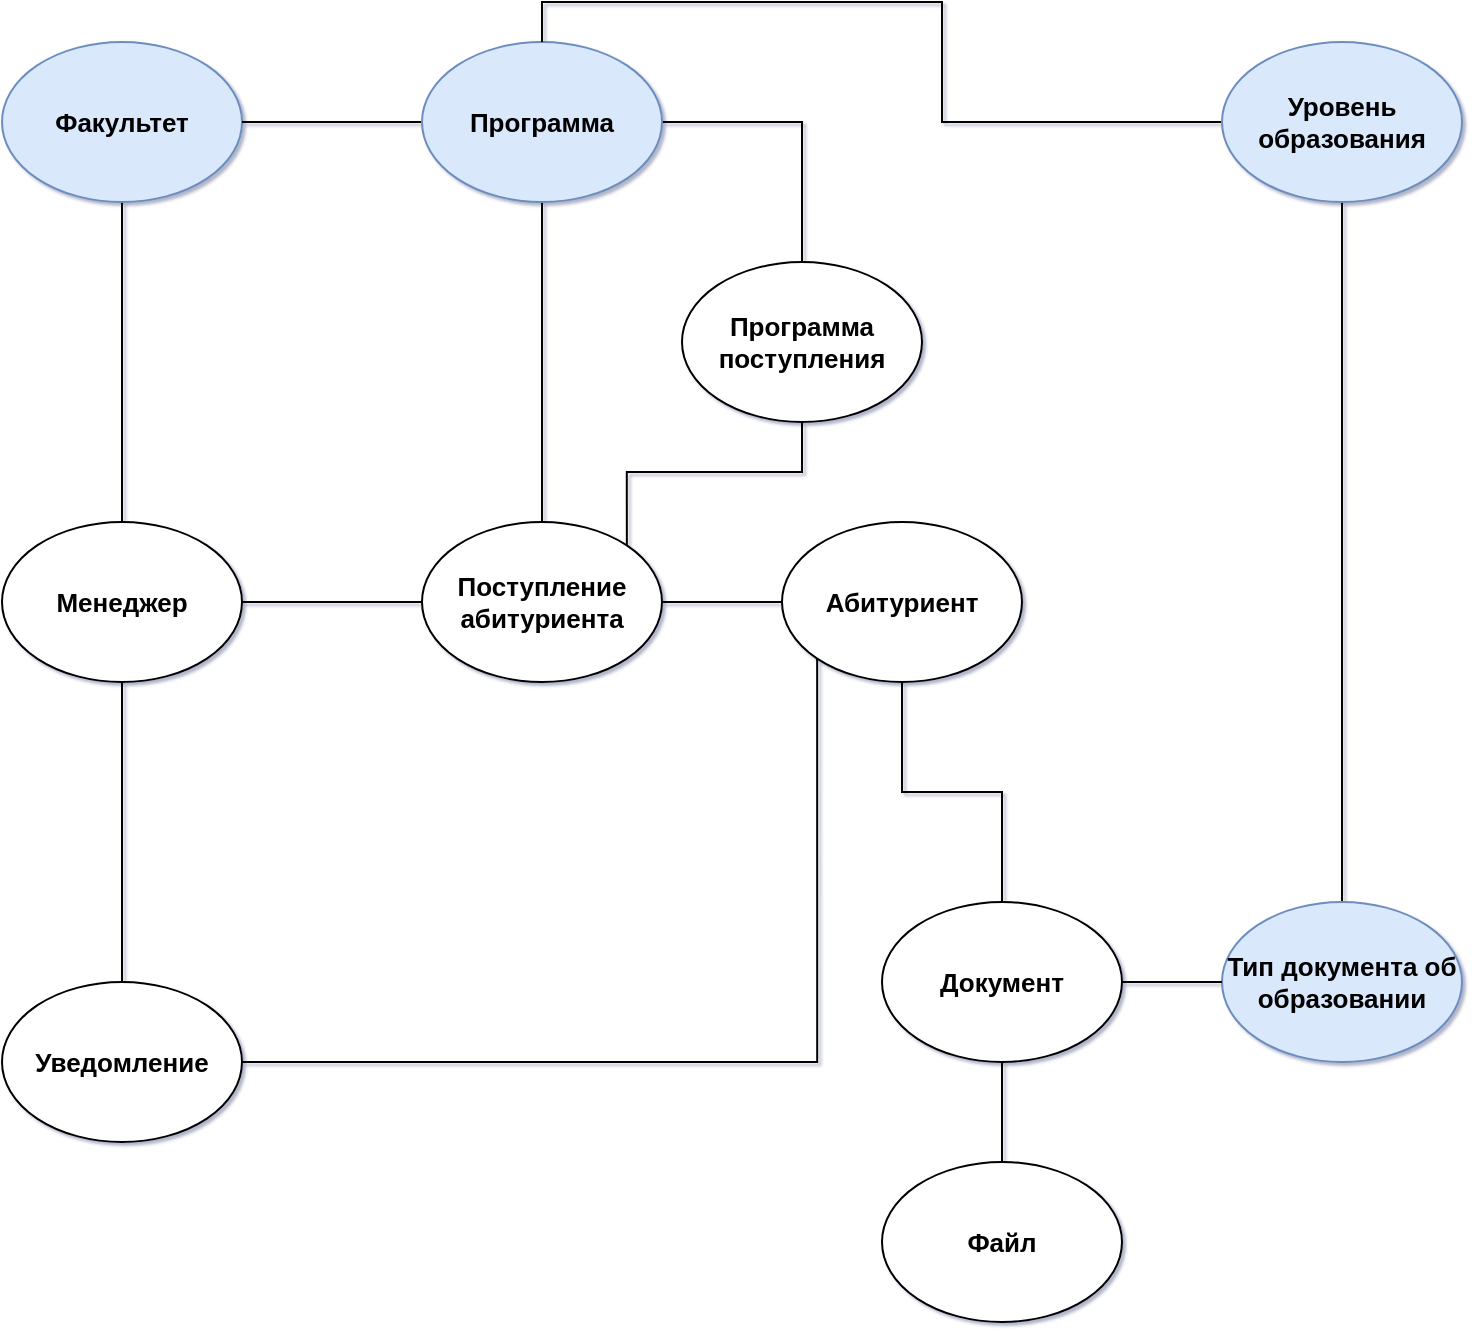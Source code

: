<mxfile version="24.7.8" pages="11">
  <diagram name="Набросок" id="bS4lkXRMF0T8U4A8ymXz">
    <mxGraphModel dx="2062" dy="731" grid="1" gridSize="10" guides="1" tooltips="1" connect="1" arrows="1" fold="1" page="1" pageScale="1" pageWidth="827" pageHeight="1169" background="none" math="0" shadow="1">
      <root>
        <mxCell id="0" />
        <mxCell id="1" parent="0" />
        <mxCell id="GMx2qRzdEAIqp2U18zfm-14" style="edgeStyle=orthogonalEdgeStyle;rounded=0;orthogonalLoop=1;jettySize=auto;html=1;entryX=1;entryY=0.5;entryDx=0;entryDy=0;endArrow=none;endFill=0;" parent="1" source="-JJXWZEFhB59zwUmSg-g-2" target="GMx2qRzdEAIqp2U18zfm-1" edge="1">
          <mxGeometry relative="1" as="geometry" />
        </mxCell>
        <mxCell id="GMx2qRzdEAIqp2U18zfm-18" style="edgeStyle=orthogonalEdgeStyle;rounded=0;orthogonalLoop=1;jettySize=auto;html=1;exitX=0.5;exitY=1;exitDx=0;exitDy=0;endArrow=none;endFill=0;" parent="1" source="-JJXWZEFhB59zwUmSg-g-2" target="GMx2qRzdEAIqp2U18zfm-9" edge="1">
          <mxGeometry relative="1" as="geometry" />
        </mxCell>
        <mxCell id="GMx2qRzdEAIqp2U18zfm-19" style="edgeStyle=orthogonalEdgeStyle;rounded=0;orthogonalLoop=1;jettySize=auto;html=1;exitX=0;exitY=1;exitDx=0;exitDy=0;entryX=1;entryY=0.5;entryDx=0;entryDy=0;endArrow=none;endFill=0;" parent="1" source="-JJXWZEFhB59zwUmSg-g-2" target="GMx2qRzdEAIqp2U18zfm-8" edge="1">
          <mxGeometry relative="1" as="geometry">
            <Array as="points">
              <mxPoint x="-42" y="860" />
            </Array>
          </mxGeometry>
        </mxCell>
        <mxCell id="-JJXWZEFhB59zwUmSg-g-2" value="Абитуриент" style="ellipse;whiteSpace=wrap;html=1;fontStyle=1;fontSize=13;" parent="1" vertex="1">
          <mxGeometry x="-60" y="590" width="120" height="80" as="geometry" />
        </mxCell>
        <mxCell id="GMx2qRzdEAIqp2U18zfm-22" style="edgeStyle=orthogonalEdgeStyle;rounded=0;orthogonalLoop=1;jettySize=auto;html=1;exitX=0.5;exitY=0;exitDx=0;exitDy=0;entryX=0.5;entryY=1;entryDx=0;entryDy=0;endArrow=none;endFill=0;" parent="1" source="GMx2qRzdEAIqp2U18zfm-1" target="GMx2qRzdEAIqp2U18zfm-5" edge="1">
          <mxGeometry relative="1" as="geometry" />
        </mxCell>
        <mxCell id="GMx2qRzdEAIqp2U18zfm-1" value="Поступление абитуриента" style="ellipse;whiteSpace=wrap;html=1;fontStyle=1;fontSize=13;" parent="1" vertex="1">
          <mxGeometry x="-240" y="590" width="120" height="80" as="geometry" />
        </mxCell>
        <mxCell id="GMx2qRzdEAIqp2U18zfm-24" style="edgeStyle=orthogonalEdgeStyle;rounded=0;orthogonalLoop=1;jettySize=auto;html=1;exitX=0.5;exitY=0;exitDx=0;exitDy=0;entryX=1;entryY=0.5;entryDx=0;entryDy=0;endArrow=none;endFill=0;" parent="1" source="GMx2qRzdEAIqp2U18zfm-2" target="GMx2qRzdEAIqp2U18zfm-5" edge="1">
          <mxGeometry relative="1" as="geometry" />
        </mxCell>
        <mxCell id="GMx2qRzdEAIqp2U18zfm-25" style="edgeStyle=orthogonalEdgeStyle;rounded=0;orthogonalLoop=1;jettySize=auto;html=1;exitX=0.5;exitY=1;exitDx=0;exitDy=0;entryX=1;entryY=0;entryDx=0;entryDy=0;endArrow=none;endFill=0;" parent="1" source="GMx2qRzdEAIqp2U18zfm-2" target="GMx2qRzdEAIqp2U18zfm-1" edge="1">
          <mxGeometry relative="1" as="geometry" />
        </mxCell>
        <mxCell id="GMx2qRzdEAIqp2U18zfm-2" value="Программа поступления" style="ellipse;whiteSpace=wrap;html=1;fontStyle=1;fontSize=13;" parent="1" vertex="1">
          <mxGeometry x="-110" y="460" width="120" height="80" as="geometry" />
        </mxCell>
        <mxCell id="GMx2qRzdEAIqp2U18zfm-21" style="edgeStyle=orthogonalEdgeStyle;rounded=0;orthogonalLoop=1;jettySize=auto;html=1;exitX=1;exitY=0.5;exitDx=0;exitDy=0;entryX=0;entryY=0.5;entryDx=0;entryDy=0;endArrow=none;endFill=0;" parent="1" source="GMx2qRzdEAIqp2U18zfm-3" target="GMx2qRzdEAIqp2U18zfm-1" edge="1">
          <mxGeometry relative="1" as="geometry" />
        </mxCell>
        <mxCell id="GMx2qRzdEAIqp2U18zfm-23" style="edgeStyle=orthogonalEdgeStyle;rounded=0;orthogonalLoop=1;jettySize=auto;html=1;exitX=0.5;exitY=0;exitDx=0;exitDy=0;entryX=0.5;entryY=1;entryDx=0;entryDy=0;endArrow=none;endFill=0;" parent="1" source="GMx2qRzdEAIqp2U18zfm-3" target="GMx2qRzdEAIqp2U18zfm-4" edge="1">
          <mxGeometry relative="1" as="geometry" />
        </mxCell>
        <mxCell id="GMx2qRzdEAIqp2U18zfm-3" value="Менеджер" style="ellipse;whiteSpace=wrap;html=1;fontStyle=1;fontSize=13;" parent="1" vertex="1">
          <mxGeometry x="-450" y="590" width="120" height="80" as="geometry" />
        </mxCell>
        <mxCell id="GMx2qRzdEAIqp2U18zfm-4" value="Факультет" style="ellipse;whiteSpace=wrap;html=1;fontStyle=1;fontSize=13;fillColor=#dae8fc;strokeColor=#6c8ebf;" parent="1" vertex="1">
          <mxGeometry x="-450" y="350" width="120" height="80" as="geometry" />
        </mxCell>
        <mxCell id="GMx2qRzdEAIqp2U18zfm-28" style="edgeStyle=orthogonalEdgeStyle;rounded=0;orthogonalLoop=1;jettySize=auto;html=1;exitX=0;exitY=0.5;exitDx=0;exitDy=0;entryX=1;entryY=0.5;entryDx=0;entryDy=0;endArrow=none;endFill=0;" parent="1" source="GMx2qRzdEAIqp2U18zfm-5" target="GMx2qRzdEAIqp2U18zfm-4" edge="1">
          <mxGeometry relative="1" as="geometry" />
        </mxCell>
        <mxCell id="GMx2qRzdEAIqp2U18zfm-5" value="Программа" style="ellipse;whiteSpace=wrap;html=1;fontStyle=1;fontSize=13;fillColor=#dae8fc;strokeColor=#6c8ebf;" parent="1" vertex="1">
          <mxGeometry x="-240" y="350" width="120" height="80" as="geometry" />
        </mxCell>
        <mxCell id="GMx2qRzdEAIqp2U18zfm-26" style="edgeStyle=orthogonalEdgeStyle;rounded=0;orthogonalLoop=1;jettySize=auto;html=1;exitX=0.5;exitY=1;exitDx=0;exitDy=0;entryX=0.5;entryY=0;entryDx=0;entryDy=0;endArrow=none;endFill=0;" parent="1" source="GMx2qRzdEAIqp2U18zfm-6" target="GMx2qRzdEAIqp2U18zfm-7" edge="1">
          <mxGeometry relative="1" as="geometry" />
        </mxCell>
        <mxCell id="GMx2qRzdEAIqp2U18zfm-27" style="edgeStyle=orthogonalEdgeStyle;rounded=0;orthogonalLoop=1;jettySize=auto;html=1;exitX=0;exitY=0.5;exitDx=0;exitDy=0;entryX=0.5;entryY=0;entryDx=0;entryDy=0;endArrow=none;endFill=0;" parent="1" source="GMx2qRzdEAIqp2U18zfm-6" target="GMx2qRzdEAIqp2U18zfm-5" edge="1">
          <mxGeometry relative="1" as="geometry" />
        </mxCell>
        <mxCell id="GMx2qRzdEAIqp2U18zfm-6" value="Уровень образования" style="ellipse;whiteSpace=wrap;html=1;fontStyle=1;fontSize=13;fillColor=#dae8fc;strokeColor=#6c8ebf;" parent="1" vertex="1">
          <mxGeometry x="160" y="350" width="120" height="80" as="geometry" />
        </mxCell>
        <mxCell id="GMx2qRzdEAIqp2U18zfm-7" value="Тип документа об образовании" style="ellipse;whiteSpace=wrap;html=1;fontStyle=1;fontSize=13;fillColor=#dae8fc;strokeColor=#6c8ebf;" parent="1" vertex="1">
          <mxGeometry x="160" y="780" width="120" height="80" as="geometry" />
        </mxCell>
        <mxCell id="GMx2qRzdEAIqp2U18zfm-20" style="edgeStyle=orthogonalEdgeStyle;rounded=0;orthogonalLoop=1;jettySize=auto;html=1;exitX=0.5;exitY=0;exitDx=0;exitDy=0;entryX=0.5;entryY=1;entryDx=0;entryDy=0;endArrow=none;endFill=0;" parent="1" source="GMx2qRzdEAIqp2U18zfm-8" target="GMx2qRzdEAIqp2U18zfm-3" edge="1">
          <mxGeometry relative="1" as="geometry" />
        </mxCell>
        <mxCell id="GMx2qRzdEAIqp2U18zfm-8" value="Уведомление" style="ellipse;whiteSpace=wrap;html=1;fontStyle=1;fontSize=13;" parent="1" vertex="1">
          <mxGeometry x="-450" y="820" width="120" height="80" as="geometry" />
        </mxCell>
        <mxCell id="GMx2qRzdEAIqp2U18zfm-16" style="edgeStyle=orthogonalEdgeStyle;rounded=0;orthogonalLoop=1;jettySize=auto;html=1;exitX=1;exitY=0.5;exitDx=0;exitDy=0;entryX=0;entryY=0.5;entryDx=0;entryDy=0;endArrow=none;endFill=0;" parent="1" source="GMx2qRzdEAIqp2U18zfm-9" target="GMx2qRzdEAIqp2U18zfm-7" edge="1">
          <mxGeometry relative="1" as="geometry" />
        </mxCell>
        <mxCell id="GMx2qRzdEAIqp2U18zfm-17" style="edgeStyle=orthogonalEdgeStyle;rounded=0;orthogonalLoop=1;jettySize=auto;html=1;exitX=0.5;exitY=1;exitDx=0;exitDy=0;entryX=0.5;entryY=0;entryDx=0;entryDy=0;endArrow=none;endFill=0;" parent="1" source="GMx2qRzdEAIqp2U18zfm-9" target="GMx2qRzdEAIqp2U18zfm-10" edge="1">
          <mxGeometry relative="1" as="geometry" />
        </mxCell>
        <mxCell id="GMx2qRzdEAIqp2U18zfm-9" value="Документ" style="ellipse;whiteSpace=wrap;html=1;fontStyle=1;fontSize=13;" parent="1" vertex="1">
          <mxGeometry x="-10" y="780" width="120" height="80" as="geometry" />
        </mxCell>
        <mxCell id="GMx2qRzdEAIqp2U18zfm-10" value="Файл" style="ellipse;whiteSpace=wrap;html=1;fontStyle=1;fontSize=13;" parent="1" vertex="1">
          <mxGeometry x="-10" y="910" width="120" height="80" as="geometry" />
        </mxCell>
      </root>
    </mxGraphModel>
  </diagram>
  <diagram id="89pDqgZRv_U_qhsEFSOw" name="Набросок контекстов">
    <mxGraphModel dx="2227" dy="828" grid="1" gridSize="10" guides="1" tooltips="1" connect="1" arrows="1" fold="1" page="1" pageScale="1" pageWidth="827" pageHeight="1169" math="0" shadow="0">
      <root>
        <mxCell id="0" />
        <mxCell id="1" parent="0" />
        <mxCell id="Pm3cgO3kJLO4dbvmBmhw-31" style="edgeStyle=orthogonalEdgeStyle;rounded=0;orthogonalLoop=1;jettySize=auto;html=1;entryX=0.5;entryY=1;entryDx=0;entryDy=0;endArrow=none;endFill=0;" parent="1" source="Pm3cgO3kJLO4dbvmBmhw-26" target="Pm3cgO3kJLO4dbvmBmhw-28" edge="1">
          <mxGeometry relative="1" as="geometry" />
        </mxCell>
        <mxCell id="Pm3cgO3kJLO4dbvmBmhw-60" style="edgeStyle=orthogonalEdgeStyle;rounded=0;orthogonalLoop=1;jettySize=auto;html=1;exitX=0.5;exitY=1;exitDx=0;exitDy=0;entryX=0;entryY=0.5;entryDx=0;entryDy=0;endArrow=none;endFill=0;" parent="1" source="Pm3cgO3kJLO4dbvmBmhw-26" target="Pm3cgO3kJLO4dbvmBmhw-53" edge="1">
          <mxGeometry relative="1" as="geometry">
            <Array as="points">
              <mxPoint x="-370" y="770" />
            </Array>
          </mxGeometry>
        </mxCell>
        <mxCell id="Pm3cgO3kJLO4dbvmBmhw-76" style="edgeStyle=orthogonalEdgeStyle;rounded=0;orthogonalLoop=1;jettySize=auto;html=1;exitX=1;exitY=0.5;exitDx=0;exitDy=0;entryX=0.5;entryY=1;entryDx=0;entryDy=0;endArrow=none;endFill=0;" parent="1" source="Pm3cgO3kJLO4dbvmBmhw-26" target="Pm3cgO3kJLO4dbvmBmhw-68" edge="1">
          <mxGeometry relative="1" as="geometry" />
        </mxCell>
        <mxCell id="Pm3cgO3kJLO4dbvmBmhw-77" style="edgeStyle=orthogonalEdgeStyle;rounded=0;orthogonalLoop=1;jettySize=auto;html=1;exitX=1;exitY=1;exitDx=0;exitDy=0;entryX=0.5;entryY=1;entryDx=0;entryDy=0;endArrow=none;endFill=0;" parent="1" source="Pm3cgO3kJLO4dbvmBmhw-26" target="Pm3cgO3kJLO4dbvmBmhw-67" edge="1">
          <mxGeometry relative="1" as="geometry">
            <Array as="points">
              <mxPoint x="-328" y="530" />
              <mxPoint x="390" y="530" />
              <mxPoint x="390" y="450" />
              <mxPoint x="580" y="450" />
            </Array>
          </mxGeometry>
        </mxCell>
        <mxCell id="Pm3cgO3kJLO4dbvmBmhw-26" value="Пользователь" style="ellipse;whiteSpace=wrap;html=1;fontStyle=1;fontSize=13;" parent="1" vertex="1">
          <mxGeometry x="-430" y="520" width="120" height="80" as="geometry" />
        </mxCell>
        <mxCell id="Pm3cgO3kJLO4dbvmBmhw-33" style="edgeStyle=orthogonalEdgeStyle;rounded=0;orthogonalLoop=1;jettySize=auto;html=1;exitX=0.5;exitY=0;exitDx=0;exitDy=0;entryX=0;entryY=0.5;entryDx=0;entryDy=0;endArrow=none;endFill=0;" parent="1" source="Pm3cgO3kJLO4dbvmBmhw-28" target="Pm3cgO3kJLO4dbvmBmhw-30" edge="1">
          <mxGeometry relative="1" as="geometry" />
        </mxCell>
        <mxCell id="Pm3cgO3kJLO4dbvmBmhw-28" value="Пользователь" style="ellipse;whiteSpace=wrap;html=1;fontStyle=1;fontSize=13;" parent="1" vertex="1">
          <mxGeometry x="-430" y="240" width="120" height="80" as="geometry" />
        </mxCell>
        <mxCell id="Pm3cgO3kJLO4dbvmBmhw-30" value="Уведомление" style="ellipse;whiteSpace=wrap;html=1;fontStyle=1;fontSize=13;" parent="1" vertex="1">
          <mxGeometry x="-290" y="110" width="120" height="80" as="geometry" />
        </mxCell>
        <mxCell id="Pm3cgO3kJLO4dbvmBmhw-40" value="" style="rounded=1;whiteSpace=wrap;html=1;fillColor=none;fontColor=default;shadow=0;glass=0;" parent="1" vertex="1">
          <mxGeometry x="-445" y="40" width="420" height="310" as="geometry" />
        </mxCell>
        <mxCell id="Pm3cgO3kJLO4dbvmBmhw-43" value="Контекст уведомлений" style="text;html=1;align=center;verticalAlign=middle;whiteSpace=wrap;rounded=0;fontStyle=1;fontSize=13;" parent="1" vertex="1">
          <mxGeometry x="-315" y="40" width="170" height="30" as="geometry" />
        </mxCell>
        <mxCell id="Pm3cgO3kJLO4dbvmBmhw-44" value="" style="rounded=1;whiteSpace=wrap;html=1;fillColor=none;fontColor=default;shadow=0;glass=0;" parent="1" vertex="1">
          <mxGeometry x="-490" y="457.5" width="240" height="205" as="geometry" />
        </mxCell>
        <mxCell id="Pm3cgO3kJLO4dbvmBmhw-45" value="Контекст пользователя" style="text;html=1;align=center;verticalAlign=middle;whiteSpace=wrap;rounded=0;fontSize=13;fontStyle=1" parent="1" vertex="1">
          <mxGeometry x="-455" y="457.5" width="170" height="30" as="geometry" />
        </mxCell>
        <mxCell id="Pm3cgO3kJLO4dbvmBmhw-48" value="U" style="text;html=1;align=center;verticalAlign=middle;whiteSpace=wrap;rounded=0;" parent="1" vertex="1">
          <mxGeometry x="-400" y="430" width="30" height="27.5" as="geometry" />
        </mxCell>
        <mxCell id="Pm3cgO3kJLO4dbvmBmhw-50" value="D" style="text;html=1;align=center;verticalAlign=middle;whiteSpace=wrap;rounded=0;" parent="1" vertex="1">
          <mxGeometry x="-400" y="350" width="30" height="27.5" as="geometry" />
        </mxCell>
        <mxCell id="Pm3cgO3kJLO4dbvmBmhw-56" style="edgeStyle=orthogonalEdgeStyle;rounded=0;orthogonalLoop=1;jettySize=auto;html=1;exitX=0.5;exitY=1;exitDx=0;exitDy=0;entryX=1;entryY=0.5;entryDx=0;entryDy=0;endArrow=none;endFill=0;" parent="1" source="Pm3cgO3kJLO4dbvmBmhw-52" target="Pm3cgO3kJLO4dbvmBmhw-54" edge="1">
          <mxGeometry relative="1" as="geometry" />
        </mxCell>
        <mxCell id="Pm3cgO3kJLO4dbvmBmhw-58" style="edgeStyle=orthogonalEdgeStyle;rounded=0;orthogonalLoop=1;jettySize=auto;html=1;exitX=1;exitY=0.5;exitDx=0;exitDy=0;entryX=0;entryY=0.5;entryDx=0;entryDy=0;endArrow=none;endFill=0;" parent="1" source="Pm3cgO3kJLO4dbvmBmhw-52" target="Pm3cgO3kJLO4dbvmBmhw-57" edge="1">
          <mxGeometry relative="1" as="geometry" />
        </mxCell>
        <mxCell id="Pm3cgO3kJLO4dbvmBmhw-96" style="edgeStyle=orthogonalEdgeStyle;rounded=0;orthogonalLoop=1;jettySize=auto;html=1;exitX=1;exitY=0;exitDx=0;exitDy=0;entryX=0.5;entryY=1;entryDx=0;entryDy=0;endArrow=none;endFill=0;" parent="1" source="Pm3cgO3kJLO4dbvmBmhw-52" target="Pm3cgO3kJLO4dbvmBmhw-94" edge="1">
          <mxGeometry relative="1" as="geometry">
            <Array as="points">
              <mxPoint x="22" y="770" />
              <mxPoint x="360" y="770" />
              <mxPoint x="360" y="430" />
            </Array>
          </mxGeometry>
        </mxCell>
        <mxCell id="Pm3cgO3kJLO4dbvmBmhw-52" value="Документ" style="ellipse;whiteSpace=wrap;html=1;fontStyle=1;fontSize=13;" parent="1" vertex="1">
          <mxGeometry x="-80" y="830" width="120" height="80" as="geometry" />
        </mxCell>
        <mxCell id="Pm3cgO3kJLO4dbvmBmhw-55" style="edgeStyle=orthogonalEdgeStyle;rounded=0;orthogonalLoop=1;jettySize=auto;html=1;exitX=1;exitY=0.5;exitDx=0;exitDy=0;entryX=0.5;entryY=0;entryDx=0;entryDy=0;endArrow=none;endFill=0;" parent="1" source="Pm3cgO3kJLO4dbvmBmhw-53" target="Pm3cgO3kJLO4dbvmBmhw-52" edge="1">
          <mxGeometry relative="1" as="geometry" />
        </mxCell>
        <mxCell id="Pm3cgO3kJLO4dbvmBmhw-53" value="Абитуриент" style="ellipse;whiteSpace=wrap;html=1;fontStyle=1;fontSize=13;" parent="1" vertex="1">
          <mxGeometry x="-180" y="730" width="120" height="80" as="geometry" />
        </mxCell>
        <mxCell id="Pm3cgO3kJLO4dbvmBmhw-54" value="Файл" style="ellipse;whiteSpace=wrap;html=1;fontStyle=1;fontSize=13;" parent="1" vertex="1">
          <mxGeometry x="-180" y="930" width="120" height="80" as="geometry" />
        </mxCell>
        <mxCell id="Pm3cgO3kJLO4dbvmBmhw-57" value="Тип документа об образовании" style="ellipse;whiteSpace=wrap;html=1;fontStyle=1;fontSize=13;fillColor=#dae8fc;strokeColor=#6c8ebf;" parent="1" vertex="1">
          <mxGeometry x="80" y="830" width="120" height="80" as="geometry" />
        </mxCell>
        <mxCell id="Pm3cgO3kJLO4dbvmBmhw-61" value="Факультет" style="ellipse;whiteSpace=wrap;html=1;fontStyle=1;fontSize=13;fillColor=#dae8fc;strokeColor=#6c8ebf;" parent="1" vertex="1">
          <mxGeometry x="560" y="620" width="120" height="80" as="geometry" />
        </mxCell>
        <mxCell id="Pm3cgO3kJLO4dbvmBmhw-73" style="edgeStyle=orthogonalEdgeStyle;rounded=0;orthogonalLoop=1;jettySize=auto;html=1;exitX=0.5;exitY=0;exitDx=0;exitDy=0;entryX=0.5;entryY=1;entryDx=0;entryDy=0;endArrow=none;endFill=0;" parent="1" source="Pm3cgO3kJLO4dbvmBmhw-62" target="Pm3cgO3kJLO4dbvmBmhw-61" edge="1">
          <mxGeometry relative="1" as="geometry" />
        </mxCell>
        <mxCell id="Pm3cgO3kJLO4dbvmBmhw-74" style="edgeStyle=orthogonalEdgeStyle;rounded=0;orthogonalLoop=1;jettySize=auto;html=1;exitX=0;exitY=0.5;exitDx=0;exitDy=0;entryX=0.5;entryY=1;entryDx=0;entryDy=0;endArrow=none;endFill=0;" parent="1" source="Pm3cgO3kJLO4dbvmBmhw-62" target="Pm3cgO3kJLO4dbvmBmhw-63" edge="1">
          <mxGeometry relative="1" as="geometry" />
        </mxCell>
        <mxCell id="Pm3cgO3kJLO4dbvmBmhw-62" value="Программа" style="ellipse;whiteSpace=wrap;html=1;fontStyle=1;fontSize=13;fillColor=#dae8fc;strokeColor=#6c8ebf;" parent="1" vertex="1">
          <mxGeometry x="560" y="750" width="120" height="80" as="geometry" />
        </mxCell>
        <mxCell id="Pm3cgO3kJLO4dbvmBmhw-63" value="Уровень образования" style="ellipse;whiteSpace=wrap;html=1;fontStyle=1;fontSize=13;fillColor=#dae8fc;strokeColor=#6c8ebf;" parent="1" vertex="1">
          <mxGeometry x="430" y="670" width="120" height="80" as="geometry" />
        </mxCell>
        <mxCell id="Pm3cgO3kJLO4dbvmBmhw-65" style="edgeStyle=orthogonalEdgeStyle;rounded=0;orthogonalLoop=1;jettySize=auto;html=1;exitX=0;exitY=0.5;exitDx=0;exitDy=0;entryX=1;entryY=0.5;entryDx=0;entryDy=0;endArrow=none;endFill=0;" parent="1" source="Pm3cgO3kJLO4dbvmBmhw-64" target="Pm3cgO3kJLO4dbvmBmhw-57" edge="1">
          <mxGeometry relative="1" as="geometry" />
        </mxCell>
        <mxCell id="Pm3cgO3kJLO4dbvmBmhw-75" style="edgeStyle=orthogonalEdgeStyle;rounded=0;orthogonalLoop=1;jettySize=auto;html=1;exitX=0;exitY=0;exitDx=0;exitDy=0;entryX=0;entryY=1;entryDx=0;entryDy=0;endArrow=none;endFill=0;" parent="1" source="Pm3cgO3kJLO4dbvmBmhw-64" target="Pm3cgO3kJLO4dbvmBmhw-63" edge="1">
          <mxGeometry relative="1" as="geometry" />
        </mxCell>
        <mxCell id="Pm3cgO3kJLO4dbvmBmhw-64" value="Тип документа об образовании" style="ellipse;whiteSpace=wrap;html=1;fontStyle=1;fontSize=13;fillColor=#dae8fc;strokeColor=#6c8ebf;" parent="1" vertex="1">
          <mxGeometry x="430" y="830" width="120" height="80" as="geometry" />
        </mxCell>
        <mxCell id="Pm3cgO3kJLO4dbvmBmhw-66" value="Справочный контекст" style="text;html=1;align=center;verticalAlign=middle;whiteSpace=wrap;rounded=0;fontSize=13;fontStyle=1" parent="1" vertex="1">
          <mxGeometry x="507" y="555" width="146" height="30" as="geometry" />
        </mxCell>
        <mxCell id="Pm3cgO3kJLO4dbvmBmhw-79" style="edgeStyle=orthogonalEdgeStyle;rounded=0;orthogonalLoop=1;jettySize=auto;html=1;exitX=0.5;exitY=0;exitDx=0;exitDy=0;entryX=0.5;entryY=0;entryDx=0;entryDy=0;endArrow=none;endFill=0;" parent="1" source="Pm3cgO3kJLO4dbvmBmhw-67" target="Pm3cgO3kJLO4dbvmBmhw-71" edge="1">
          <mxGeometry relative="1" as="geometry" />
        </mxCell>
        <mxCell id="Pm3cgO3kJLO4dbvmBmhw-87" style="edgeStyle=orthogonalEdgeStyle;rounded=0;orthogonalLoop=1;jettySize=auto;html=1;exitX=1;exitY=0.5;exitDx=0;exitDy=0;entryX=0;entryY=0.5;entryDx=0;entryDy=0;endArrow=none;endFill=0;" parent="1" source="Pm3cgO3kJLO4dbvmBmhw-67" target="Pm3cgO3kJLO4dbvmBmhw-84" edge="1">
          <mxGeometry relative="1" as="geometry" />
        </mxCell>
        <mxCell id="Pm3cgO3kJLO4dbvmBmhw-67" value="Менеджер" style="ellipse;whiteSpace=wrap;html=1;fontStyle=1;fontSize=13;" parent="1" vertex="1">
          <mxGeometry x="520" y="240" width="120" height="80" as="geometry" />
        </mxCell>
        <mxCell id="Pm3cgO3kJLO4dbvmBmhw-80" style="edgeStyle=orthogonalEdgeStyle;rounded=0;orthogonalLoop=1;jettySize=auto;html=1;exitX=0.5;exitY=0;exitDx=0;exitDy=0;entryX=0.5;entryY=1;entryDx=0;entryDy=0;endArrow=none;endFill=0;" parent="1" source="Pm3cgO3kJLO4dbvmBmhw-68" target="Pm3cgO3kJLO4dbvmBmhw-71" edge="1">
          <mxGeometry relative="1" as="geometry" />
        </mxCell>
        <mxCell id="Pm3cgO3kJLO4dbvmBmhw-68" value="Абитуриент" style="ellipse;whiteSpace=wrap;html=1;fontStyle=1;fontSize=13;" parent="1" vertex="1">
          <mxGeometry x="200" y="377.5" width="120" height="80" as="geometry" />
        </mxCell>
        <mxCell id="Pm3cgO3kJLO4dbvmBmhw-78" style="edgeStyle=orthogonalEdgeStyle;rounded=0;orthogonalLoop=1;jettySize=auto;html=1;exitX=0;exitY=0.5;exitDx=0;exitDy=0;entryX=1;entryY=0.5;entryDx=0;entryDy=0;endArrow=none;endFill=0;" parent="1" source="Pm3cgO3kJLO4dbvmBmhw-69" target="Pm3cgO3kJLO4dbvmBmhw-71" edge="1">
          <mxGeometry relative="1" as="geometry" />
        </mxCell>
        <mxCell id="lZCS9Y_Tl1tGz6QexXSM-1" style="edgeStyle=orthogonalEdgeStyle;rounded=0;orthogonalLoop=1;jettySize=auto;html=1;entryX=0.5;entryY=0;entryDx=0;entryDy=0;exitX=0.5;exitY=0;exitDx=0;exitDy=0;endArrow=none;endFill=0;" edge="1" parent="1" source="Pm3cgO3kJLO4dbvmBmhw-69" target="Pm3cgO3kJLO4dbvmBmhw-86">
          <mxGeometry relative="1" as="geometry" />
        </mxCell>
        <mxCell id="Pm3cgO3kJLO4dbvmBmhw-69" value="Программа поступления" style="ellipse;whiteSpace=wrap;html=1;fontStyle=1;fontSize=13;" parent="1" vertex="1">
          <mxGeometry x="360" y="240" width="120" height="80" as="geometry" />
        </mxCell>
        <mxCell id="Pm3cgO3kJLO4dbvmBmhw-71" value="Поступление абитуриента" style="ellipse;whiteSpace=wrap;html=1;fontStyle=1;fontSize=13;" parent="1" vertex="1">
          <mxGeometry x="200" y="240" width="120" height="80" as="geometry" />
        </mxCell>
        <mxCell id="Pm3cgO3kJLO4dbvmBmhw-83" value="" style="rounded=1;whiteSpace=wrap;html=1;fillColor=none;fontColor=default;shadow=0;glass=0;" parent="1" vertex="1">
          <mxGeometry x="422" y="555" width="316" height="370" as="geometry" />
        </mxCell>
        <mxCell id="Pm3cgO3kJLO4dbvmBmhw-90" style="edgeStyle=orthogonalEdgeStyle;rounded=0;orthogonalLoop=1;jettySize=auto;html=1;exitX=0.5;exitY=1;exitDx=0;exitDy=0;entryX=1;entryY=0.5;entryDx=0;entryDy=0;endArrow=none;endFill=0;" parent="1" source="Pm3cgO3kJLO4dbvmBmhw-84" target="Pm3cgO3kJLO4dbvmBmhw-61" edge="1">
          <mxGeometry relative="1" as="geometry" />
        </mxCell>
        <mxCell id="Pm3cgO3kJLO4dbvmBmhw-84" value="Факультет" style="ellipse;whiteSpace=wrap;html=1;fontStyle=1;fontSize=13;fillColor=#dae8fc;strokeColor=#6c8ebf;" parent="1" vertex="1">
          <mxGeometry x="670" y="240" width="120" height="80" as="geometry" />
        </mxCell>
        <mxCell id="Pm3cgO3kJLO4dbvmBmhw-88" style="edgeStyle=orthogonalEdgeStyle;rounded=0;orthogonalLoop=1;jettySize=auto;html=1;exitX=0;exitY=1;exitDx=0;exitDy=0;entryX=0;entryY=0;entryDx=0;entryDy=0;endArrow=none;endFill=0;" parent="1" source="Pm3cgO3kJLO4dbvmBmhw-86" target="Pm3cgO3kJLO4dbvmBmhw-71" edge="1">
          <mxGeometry relative="1" as="geometry" />
        </mxCell>
        <mxCell id="Pm3cgO3kJLO4dbvmBmhw-91" style="edgeStyle=orthogonalEdgeStyle;rounded=0;orthogonalLoop=1;jettySize=auto;html=1;exitX=1;exitY=0.5;exitDx=0;exitDy=0;entryX=1;entryY=0.5;entryDx=0;entryDy=0;endArrow=none;endFill=0;" parent="1" source="Pm3cgO3kJLO4dbvmBmhw-86" target="Pm3cgO3kJLO4dbvmBmhw-62" edge="1">
          <mxGeometry relative="1" as="geometry">
            <Array as="points">
              <mxPoint x="820" y="150" />
              <mxPoint x="820" y="790" />
            </Array>
          </mxGeometry>
        </mxCell>
        <mxCell id="Pm3cgO3kJLO4dbvmBmhw-86" value="Программа" style="ellipse;whiteSpace=wrap;html=1;fontStyle=1;fontSize=13;fillColor=#dae8fc;strokeColor=#6c8ebf;" parent="1" vertex="1">
          <mxGeometry x="200" y="110" width="120" height="80" as="geometry" />
        </mxCell>
        <mxCell id="Pm3cgO3kJLO4dbvmBmhw-92" value="" style="rounded=1;whiteSpace=wrap;html=1;fillColor=none;fontColor=default;shadow=0;glass=0;" parent="1" vertex="1">
          <mxGeometry x="140" y="70" width="700" height="400" as="geometry" />
        </mxCell>
        <mxCell id="Pm3cgO3kJLO4dbvmBmhw-93" value="" style="rounded=1;whiteSpace=wrap;html=1;fillColor=none;fontColor=default;shadow=0;glass=0;" parent="1" vertex="1">
          <mxGeometry x="-230" y="690" width="480" height="340" as="geometry" />
        </mxCell>
        <mxCell id="Pm3cgO3kJLO4dbvmBmhw-95" style="edgeStyle=orthogonalEdgeStyle;rounded=0;orthogonalLoop=1;jettySize=auto;html=1;exitX=0;exitY=0;exitDx=0;exitDy=0;entryX=1;entryY=1;entryDx=0;entryDy=0;endArrow=none;endFill=0;" parent="1" source="Pm3cgO3kJLO4dbvmBmhw-94" target="Pm3cgO3kJLO4dbvmBmhw-71" edge="1">
          <mxGeometry relative="1" as="geometry" />
        </mxCell>
        <mxCell id="Pm3cgO3kJLO4dbvmBmhw-94" value="Документ" style="ellipse;whiteSpace=wrap;html=1;fontSize=13;fontStyle=1" parent="1" vertex="1">
          <mxGeometry x="360" y="350" width="120" height="80" as="geometry" />
        </mxCell>
        <mxCell id="Pm3cgO3kJLO4dbvmBmhw-97" value="Контекст документов" style="text;html=1;align=center;verticalAlign=middle;whiteSpace=wrap;rounded=0;fontSize=13;fontStyle=1" parent="1" vertex="1">
          <mxGeometry x="-60" y="690" width="140" height="30" as="geometry" />
        </mxCell>
        <mxCell id="Pm3cgO3kJLO4dbvmBmhw-98" value="Контекст поступления" style="text;html=1;align=center;verticalAlign=middle;whiteSpace=wrap;rounded=0;fontSize=13;fontStyle=1" parent="1" vertex="1">
          <mxGeometry x="435" y="100" width="150" height="30" as="geometry" />
        </mxCell>
        <mxCell id="BP_Yvjevz-j_59EQDCo--3" style="edgeStyle=orthogonalEdgeStyle;rounded=0;orthogonalLoop=1;jettySize=auto;html=1;exitX=0;exitY=0.5;exitDx=0;exitDy=0;entryX=1;entryY=0.5;entryDx=0;entryDy=0;endArrow=none;endFill=0;" parent="1" source="BP_Yvjevz-j_59EQDCo--1" target="Pm3cgO3kJLO4dbvmBmhw-28" edge="1">
          <mxGeometry relative="1" as="geometry" />
        </mxCell>
        <mxCell id="BP_Yvjevz-j_59EQDCo--4" style="edgeStyle=orthogonalEdgeStyle;rounded=0;orthogonalLoop=1;jettySize=auto;html=1;exitX=0.5;exitY=0;exitDx=0;exitDy=0;entryX=0.5;entryY=1;entryDx=0;entryDy=0;endArrow=none;endFill=0;" parent="1" source="BP_Yvjevz-j_59EQDCo--1" target="Pm3cgO3kJLO4dbvmBmhw-30" edge="1">
          <mxGeometry relative="1" as="geometry" />
        </mxCell>
        <mxCell id="BP_Yvjevz-j_59EQDCo--13" style="edgeStyle=orthogonalEdgeStyle;rounded=0;orthogonalLoop=1;jettySize=auto;html=1;exitX=1;exitY=0.5;exitDx=0;exitDy=0;entryX=0;entryY=0.5;entryDx=0;entryDy=0;endArrow=none;endFill=0;" parent="1" source="BP_Yvjevz-j_59EQDCo--1" target="Pm3cgO3kJLO4dbvmBmhw-71" edge="1">
          <mxGeometry relative="1" as="geometry" />
        </mxCell>
        <mxCell id="BP_Yvjevz-j_59EQDCo--1" value="Поступление абитуриента" style="ellipse;whiteSpace=wrap;html=1;fontStyle=1;fontSize=13;" parent="1" vertex="1">
          <mxGeometry x="-290" y="240" width="120" height="80" as="geometry" />
        </mxCell>
        <mxCell id="BP_Yvjevz-j_59EQDCo--9" value="U" style="text;html=1;align=center;verticalAlign=middle;whiteSpace=wrap;rounded=0;" parent="1" vertex="1">
          <mxGeometry x="-250" y="500" width="30" height="27.5" as="geometry" />
        </mxCell>
        <mxCell id="BP_Yvjevz-j_59EQDCo--10" value="U" style="text;html=1;align=center;verticalAlign=middle;whiteSpace=wrap;rounded=0;" parent="1" vertex="1">
          <mxGeometry x="-250" y="560" width="30" height="27.5" as="geometry" />
        </mxCell>
        <mxCell id="BP_Yvjevz-j_59EQDCo--11" value="U" style="text;html=1;align=center;verticalAlign=middle;whiteSpace=wrap;rounded=0;" parent="1" vertex="1">
          <mxGeometry x="-400" y="662.5" width="30" height="27.5" as="geometry" />
        </mxCell>
        <mxCell id="BP_Yvjevz-j_59EQDCo--14" value="D" style="text;html=1;align=center;verticalAlign=middle;whiteSpace=wrap;rounded=0;" parent="1" vertex="1">
          <mxGeometry x="-260" y="770" width="30" height="27.5" as="geometry" />
        </mxCell>
        <mxCell id="BP_Yvjevz-j_59EQDCo--15" value="D" style="text;html=1;align=center;verticalAlign=middle;whiteSpace=wrap;rounded=0;" parent="1" vertex="1">
          <mxGeometry x="230" y="500" width="30" height="27.5" as="geometry" />
        </mxCell>
        <mxCell id="BP_Yvjevz-j_59EQDCo--16" value="D" style="text;html=1;align=center;verticalAlign=middle;whiteSpace=wrap;rounded=0;" parent="1" vertex="1">
          <mxGeometry x="392" y="500" width="30" height="27.5" as="geometry" />
        </mxCell>
        <mxCell id="BP_Yvjevz-j_59EQDCo--17" value="U" style="text;html=1;align=center;verticalAlign=middle;whiteSpace=wrap;rounded=0;" parent="1" vertex="1">
          <mxGeometry x="250" y="742.5" width="30" height="27.5" as="geometry" />
        </mxCell>
        <mxCell id="BP_Yvjevz-j_59EQDCo--19" value="D" style="text;html=1;align=center;verticalAlign=middle;whiteSpace=wrap;rounded=0;" parent="1" vertex="1">
          <mxGeometry x="330" y="500" width="30" height="27.5" as="geometry" />
        </mxCell>
        <mxCell id="BP_Yvjevz-j_59EQDCo--20" value="U" style="text;html=1;align=center;verticalAlign=middle;whiteSpace=wrap;rounded=0;" parent="1" vertex="1">
          <mxGeometry x="392" y="840" width="30" height="27.5" as="geometry" />
        </mxCell>
        <mxCell id="BP_Yvjevz-j_59EQDCo--21" value="D" style="text;html=1;align=center;verticalAlign=middle;whiteSpace=wrap;rounded=0;" parent="1" vertex="1">
          <mxGeometry x="250" y="840" width="30" height="27.5" as="geometry" />
        </mxCell>
        <mxCell id="BP_Yvjevz-j_59EQDCo--22" value="U" style="text;html=1;align=center;verticalAlign=middle;whiteSpace=wrap;rounded=0;" parent="1" vertex="1">
          <mxGeometry x="740" y="760" width="30" height="27.5" as="geometry" />
        </mxCell>
        <mxCell id="BP_Yvjevz-j_59EQDCo--23" value="U" style="text;html=1;align=center;verticalAlign=middle;whiteSpace=wrap;rounded=0;" parent="1" vertex="1">
          <mxGeometry x="700" y="527.5" width="30" height="27.5" as="geometry" />
        </mxCell>
        <mxCell id="BP_Yvjevz-j_59EQDCo--24" value="D" style="text;html=1;align=center;verticalAlign=middle;whiteSpace=wrap;rounded=0;" parent="1" vertex="1">
          <mxGeometry x="700" y="500" width="30" height="27.5" as="geometry" />
        </mxCell>
        <mxCell id="BP_Yvjevz-j_59EQDCo--25" value="D" style="text;html=1;align=center;verticalAlign=middle;whiteSpace=wrap;rounded=0;" parent="1" vertex="1">
          <mxGeometry x="790" y="500" width="30" height="27.5" as="geometry" />
        </mxCell>
        <mxCell id="BP_Yvjevz-j_59EQDCo--26" value="U" style="text;html=1;align=center;verticalAlign=middle;whiteSpace=wrap;rounded=0;" parent="1" vertex="1">
          <mxGeometry x="110" y="250" width="30" height="27.5" as="geometry" />
        </mxCell>
        <mxCell id="BP_Yvjevz-j_59EQDCo--28" value="D" style="text;html=1;align=center;verticalAlign=middle;whiteSpace=wrap;rounded=0;" parent="1" vertex="1">
          <mxGeometry x="-25" y="250" width="30" height="27.5" as="geometry" />
        </mxCell>
      </root>
    </mxGraphModel>
  </diagram>
  <diagram id="GmBcOvtDSR99-0_he7QM" name="C4 | System Context">
    <mxGraphModel dx="2062" dy="731" grid="1" gridSize="10" guides="1" tooltips="1" connect="1" arrows="1" fold="1" page="1" pageScale="1" pageWidth="827" pageHeight="1169" math="0" shadow="0">
      <root>
        <mxCell id="0" />
        <mxCell id="1" parent="0" />
        <object placeholders="1" c4Name="[System Context] APA System" c4Type="ContainerScopeBoundary" c4Description="" label="&lt;font style=&quot;font-size: 16px&quot;&gt;&lt;b&gt;&lt;div style=&quot;text-align: left&quot;&gt;%c4Name%&lt;/div&gt;&lt;/b&gt;&lt;/font&gt;&lt;div style=&quot;text-align: left&quot;&gt;%c4Description%&lt;/div&gt;" id="1CeR3glw2Zg9qOSUQiLv-4">
          <mxCell style="text;html=1;strokeColor=none;fillColor=none;align=left;verticalAlign=top;whiteSpace=wrap;rounded=0;metaEdit=1;allowArrows=0;resizable=1;rotatable=0;connectable=0;recursiveResize=0;expand=0;pointerEvents=0;points=[[0.25,0,0],[0.5,0,0],[0.75,0,0],[1,0.25,0],[1,0.5,0],[1,0.75,0],[0.75,1,0],[0.5,1,0],[0.25,1,0],[0,0.75,0],[0,0.5,0],[0,0.25,0]];" parent="1" vertex="1">
            <mxGeometry x="-530" y="310" width="260" height="40" as="geometry" />
          </mxCell>
        </object>
        <object placeholders="1" id="1CeR3glw2Zg9qOSUQiLv-5">
          <mxCell style="rounded=1;fontSize=11;whiteSpace=wrap;html=1;dashed=1;arcSize=20;fillColor=none;strokeColor=#666666;fontColor=#333333;labelBackgroundColor=none;align=left;verticalAlign=bottom;labelBorderColor=none;spacingTop=0;spacing=10;dashPattern=8 4;metaEdit=1;rotatable=0;perimeter=rectanglePerimeter;noLabel=0;labelPadding=0;allowArrows=0;connectable=0;expand=0;recursiveResize=0;editable=1;pointerEvents=0;absoluteArcSize=1;points=[[0.25,0,0],[0.5,0,0],[0.75,0,0],[1,0.25,0],[1,0.5,0],[1,0.75,0],[0.75,1,0],[0.5,1,0],[0.25,1,0],[0,0.75,0],[0,0.5,0],[0,0.25,0]];fontStyle=0" parent="1" vertex="1">
            <mxGeometry x="-540" y="300" width="1020" height="1110" as="geometry" />
          </mxCell>
        </object>
        <object placeholders="1" c4Name="Head Manager" c4Type="Person" c4Description="Главный менеджер. Помимо функционала менеджера имеет возможность управлять течением приёмной кампании" label="&lt;font style=&quot;font-size: 11px;&quot;&gt;&lt;b style=&quot;font-size: 11px;&quot;&gt;%c4Name%&lt;/b&gt;&lt;/font&gt;&lt;div style=&quot;font-size: 11px;&quot;&gt;[%c4Type%]&lt;/div&gt;&lt;br style=&quot;font-size: 11px;&quot;&gt;&lt;div style=&quot;font-size: 11px;&quot;&gt;&lt;font style=&quot;font-size: 11px;&quot;&gt;&lt;font style=&quot;font-size: 11px;&quot; color=&quot;#cccccc&quot;&gt;%c4Description%&lt;/font&gt;&lt;/font&gt;&lt;/div&gt;" id="2XioRxq6I9GtO7Yhc2Fz-1">
          <mxCell style="html=1;fontSize=11;dashed=0;whiteSpace=wrap;fillColor=#083F75;strokeColor=#06315C;fontColor=#ffffff;shape=mxgraph.c4.person2;align=center;metaEdit=1;points=[[0.5,0,0],[1,0.5,0],[1,0.75,0],[0.75,1,0],[0.5,1,0],[0.25,1,0],[0,0.75,0],[0,0.5,0]];resizable=0;" parent="1" vertex="1">
            <mxGeometry x="-386" y="350" width="200" height="180" as="geometry" />
          </mxCell>
        </object>
        <object placeholders="1" c4Name="Applicant" c4Type="Person" c4Description="Абитуриент. Представляет свои данные и выбирает образовательные программы" label="&lt;font style=&quot;font-size: 11px;&quot;&gt;&lt;b style=&quot;font-size: 11px;&quot;&gt;%c4Name%&lt;/b&gt;&lt;/font&gt;&lt;div style=&quot;font-size: 11px;&quot;&gt;[%c4Type%]&lt;/div&gt;&lt;br style=&quot;font-size: 11px;&quot;&gt;&lt;div style=&quot;font-size: 11px;&quot;&gt;&lt;font style=&quot;font-size: 11px;&quot;&gt;&lt;font style=&quot;font-size: 11px;&quot; color=&quot;#cccccc&quot;&gt;%c4Description%&lt;/font&gt;&lt;/font&gt;&lt;/div&gt;" id="2XioRxq6I9GtO7Yhc2Fz-3">
          <mxCell style="html=1;fontSize=11;dashed=0;whiteSpace=wrap;fillColor=#083F75;strokeColor=#06315C;fontColor=#ffffff;shape=mxgraph.c4.person2;align=center;metaEdit=1;points=[[0.5,0,0],[1,0.5,0],[1,0.75,0],[0.75,1,0],[0.5,1,0],[0.25,1,0],[0,0.75,0],[0,0.5,0]];resizable=0;" parent="1" vertex="1">
            <mxGeometry x="-103" y="1150" width="200" height="180" as="geometry" />
          </mxCell>
        </object>
        <object placeholders="1" c4Name="Manager" c4Type="Person" c4Description="Сотрудник факультета. Основная задача — работа с абитуриентами и их документами" label="&lt;font style=&quot;font-size: 11px;&quot;&gt;&lt;b style=&quot;font-size: 11px;&quot;&gt;%c4Name%&lt;/b&gt;&lt;/font&gt;&lt;div style=&quot;font-size: 11px;&quot;&gt;[%c4Type%]&lt;/div&gt;&lt;br style=&quot;font-size: 11px;&quot;&gt;&lt;div style=&quot;font-size: 11px;&quot;&gt;&lt;font style=&quot;font-size: 11px;&quot;&gt;&lt;font style=&quot;font-size: 11px;&quot; color=&quot;#cccccc&quot;&gt;%c4Description%&lt;/font&gt;&lt;/font&gt;&lt;/div&gt;" id="2XioRxq6I9GtO7Yhc2Fz-4">
          <mxCell style="html=1;fontSize=11;dashed=0;whiteSpace=wrap;fillColor=#083F75;strokeColor=#06315C;fontColor=#ffffff;shape=mxgraph.c4.person2;align=center;metaEdit=1;points=[[0.5,0,0],[1,0.5,0],[1,0.75,0],[0.75,1,0],[0.5,1,0],[0.25,1,0],[0,0.75,0],[0,0.5,0]];resizable=0;" parent="1" vertex="1">
            <mxGeometry x="-103" y="350" width="200" height="180" as="geometry" />
          </mxCell>
        </object>
        <object placeholders="1" c4Name="Administrator" c4Type="Person" c4Description="Администратор. Основная задача — управление системой и её обслуживание" label="&lt;font style=&quot;font-size: 11px;&quot;&gt;&lt;b style=&quot;font-size: 11px;&quot;&gt;%c4Name%&lt;/b&gt;&lt;/font&gt;&lt;div style=&quot;font-size: 11px;&quot;&gt;[%c4Type%]&lt;/div&gt;&lt;br style=&quot;font-size: 11px;&quot;&gt;&lt;div style=&quot;font-size: 11px;&quot;&gt;&lt;font style=&quot;font-size: 11px;&quot;&gt;&lt;font style=&quot;font-size: 11px;&quot; color=&quot;#cccccc&quot;&gt;%c4Description%&lt;/font&gt;&lt;/font&gt;&lt;/div&gt;" id="2XioRxq6I9GtO7Yhc2Fz-7">
          <mxCell style="html=1;fontSize=11;dashed=0;whiteSpace=wrap;fillColor=#083F75;strokeColor=#06315C;fontColor=#ffffff;shape=mxgraph.c4.person2;align=center;metaEdit=1;points=[[0.5,0,0],[1,0.5,0],[1,0.75,0],[0.75,1,0],[0.5,1,0],[0.25,1,0],[0,0.75,0],[0,0.5,0]];resizable=0;" parent="1" vertex="1">
            <mxGeometry x="180" y="350" width="200" height="180" as="geometry" />
          </mxCell>
        </object>
        <object placeholders="1" c4Name="APA System" c4Type="Software System" c4Description="Личный кабинет абитуриента. Позволяет абитуриентам подать заявление на поступление в ВУЗ, менеджерам — взаимодействовать с заявлениями абитуриентов" label="&lt;font style=&quot;font-size: 16px&quot;&gt;&lt;b&gt;%c4Name%&lt;/b&gt;&lt;/font&gt;&lt;div&gt;[%c4Type%]&lt;/div&gt;&lt;br&gt;&lt;div&gt;&lt;font style=&quot;font-size: 11px&quot;&gt;&lt;font color=&quot;#cccccc&quot;&gt;%c4Description%&lt;/font&gt;&lt;/div&gt;" id="2XioRxq6I9GtO7Yhc2Fz-8">
          <mxCell style="rounded=1;whiteSpace=wrap;html=1;labelBackgroundColor=none;fillColor=#1061B0;fontColor=#ffffff;align=center;arcSize=10;strokeColor=#0D5091;metaEdit=1;resizable=0;points=[[0.25,0,0],[0.5,0,0],[0.75,0,0],[1,0.25,0],[1,0.5,0],[1,0.75,0],[0.75,1,0],[0.5,1,0],[0.25,1,0],[0,0.75,0],[0,0.5,0],[0,0.25,0]];" parent="1" vertex="1">
            <mxGeometry x="-123" y="660" width="240" height="120" as="geometry" />
          </mxCell>
        </object>
        <object placeholders="1" c4Name="SMTP" c4Type="Software System" c4Description="SMTP сервер Mail.ru" label="&lt;font style=&quot;font-size: 16px&quot;&gt;&lt;b&gt;%c4Name%&lt;/b&gt;&lt;/font&gt;&lt;div&gt;[%c4Type%]&lt;/div&gt;&lt;br&gt;&lt;div&gt;&lt;font style=&quot;font-size: 11px&quot;&gt;&lt;font color=&quot;#cccccc&quot;&gt;%c4Description%&lt;/font&gt;&lt;/div&gt;" id="2XioRxq6I9GtO7Yhc2Fz-9">
          <mxCell style="rounded=1;whiteSpace=wrap;html=1;labelBackgroundColor=none;fillColor=#8C8496;fontColor=#ffffff;align=center;arcSize=10;strokeColor=#736782;metaEdit=1;resizable=0;points=[[0.25,0,0],[0.5,0,0],[0.75,0,0],[1,0.25,0],[1,0.5,0],[1,0.75,0],[0.75,1,0],[0.5,1,0],[0.25,1,0],[0,0.75,0],[0,0.5,0],[0,0.25,0]];" parent="1" vertex="1">
            <mxGeometry x="-123" y="900" width="240" height="120" as="geometry" />
          </mxCell>
        </object>
        <object placeholders="1" c4Type="Relationship" id="2XioRxq6I9GtO7Yhc2Fz-35">
          <mxCell style="endArrow=blockThin;html=1;fontSize=10;fontColor=#404040;strokeWidth=1;endFill=1;strokeColor=#828282;elbow=vertical;metaEdit=1;endSize=14;startSize=14;jumpStyle=arc;jumpSize=16;rounded=0;edgeStyle=orthogonalEdgeStyle;exitX=0.5;exitY=1;exitDx=0;exitDy=0;exitPerimeter=0;entryX=0.5;entryY=0;entryDx=0;entryDy=0;entryPerimeter=0;" parent="1" source="2XioRxq6I9GtO7Yhc2Fz-9" target="2XioRxq6I9GtO7Yhc2Fz-3" edge="1">
            <mxGeometry width="240" relative="1" as="geometry">
              <mxPoint x="-20" y="1080" as="sourcePoint" />
              <mxPoint x="220" y="1080" as="targetPoint" />
            </mxGeometry>
          </mxCell>
        </object>
        <mxCell id="2XioRxq6I9GtO7Yhc2Fz-36" value="&lt;span style=&quot;color: rgba(0, 0, 0, 0); font-family: monospace; font-size: 0px; text-align: start; background-color: rgb(251, 251, 251);&quot;&gt;%3CmxGraphModel%3E%3Croot%3E%3CmxCell%20id%3D%220%22%2F%3E%3CmxCell%20id%3D%221%22%20parent%3D%220%22%2F%3E%3CmxCell%20id%3D%222%22%20value%3D%22%D0%A3%D0%B2%D0%B5%D0%B4%D0%BE%D0%BC%D0%BB%D0%B5%D0%BD%D0%B8%D0%B5%20%D0%B4%D0%BB%D1%8F%20%D0%B0%D0%B1%D0%B8%D1%82%D1%83%D1%80%D0%B8%D0%B5%D0%BD%D1%82%D0%B0%26amp%3Bnbsp%3B%26lt%3Bdiv%26gt%3B%D0%BE%20%D1%81%D1%82%D0%B0%D1%82%D1%83%D1%81%D0%B5%20%D0%B5%D0%B3%D0%BE%20%D0%BF%D0%BE%D1%81%D1%82%D1%83%D0%BF%D0%BB%D0%B5%D0%BD%D0%B8%D1%8F%26lt%3B%2Fdiv%26gt%3B%22%20style%3D%22edgeLabel%3Bhtml%3D1%3Balign%3Dcenter%3BverticalAlign%3Dmiddle%3Bresizable%3D0%3Bpoints%3D%5B%5D%3BfontStyle%3D1%22%20vertex%3D%221%22%20connectable%3D%220%22%20parent%3D%221%22%3E%3CmxGeometry%20y%3D%221090.471%22%20as%3D%22geometry%22%2F%3E%3C%2FmxCell%3E%3C%2Froot%3E%3C%2FmxGraphModel%3E&lt;/span&gt;" style="edgeLabel;html=1;align=center;verticalAlign=middle;resizable=0;points=[];" parent="2XioRxq6I9GtO7Yhc2Fz-35" vertex="1" connectable="0">
          <mxGeometry x="-0.018" y="-3" relative="1" as="geometry">
            <mxPoint as="offset" />
          </mxGeometry>
        </mxCell>
        <mxCell id="2XioRxq6I9GtO7Yhc2Fz-38" value="&lt;span style=&quot;&quot;&gt;Уведомление для абитуриента&amp;nbsp;&lt;/span&gt;&lt;div style=&quot;&quot;&gt;о статусе его поступления&lt;/div&gt;" style="edgeLabel;html=1;align=center;verticalAlign=middle;resizable=0;points=[];fontStyle=1" parent="2XioRxq6I9GtO7Yhc2Fz-35" vertex="1" connectable="0">
          <mxGeometry x="-0.054" y="-1" relative="1" as="geometry">
            <mxPoint y="3" as="offset" />
          </mxGeometry>
        </mxCell>
        <object placeholders="1" c4Type="Relationship" id="2XioRxq6I9GtO7Yhc2Fz-39">
          <mxCell style="endArrow=blockThin;html=1;fontSize=10;fontColor=#404040;strokeWidth=1;endFill=1;strokeColor=#828282;elbow=vertical;metaEdit=1;endSize=14;startSize=14;jumpStyle=arc;jumpSize=16;rounded=0;edgeStyle=orthogonalEdgeStyle;exitX=0;exitY=0.75;exitDx=0;exitDy=0;exitPerimeter=0;entryX=0;entryY=0.75;entryDx=0;entryDy=0;entryPerimeter=0;" parent="1" source="2XioRxq6I9GtO7Yhc2Fz-9" target="2XioRxq6I9GtO7Yhc2Fz-1" edge="1">
            <mxGeometry width="240" relative="1" as="geometry">
              <mxPoint x="-370" y="1070" as="sourcePoint" />
              <mxPoint x="-410" y="550" as="targetPoint" />
              <Array as="points">
                <mxPoint x="-420" y="990" />
                <mxPoint x="-420" y="485" />
              </Array>
            </mxGeometry>
          </mxCell>
        </object>
        <mxCell id="2XioRxq6I9GtO7Yhc2Fz-40" value="&lt;span style=&quot;&quot;&gt;Уведомление для менеджера&lt;/span&gt;&lt;div style=&quot;&quot;&gt;о создании&lt;/div&gt;" style="edgeLabel;html=1;align=center;verticalAlign=middle;resizable=0;points=[];fontStyle=1" parent="2XioRxq6I9GtO7Yhc2Fz-39" vertex="1" connectable="0">
          <mxGeometry x="-0.625" y="-2" relative="1" as="geometry">
            <mxPoint y="4" as="offset" />
          </mxGeometry>
        </mxCell>
        <object placeholders="1" c4Type="Relationship" id="2XioRxq6I9GtO7Yhc2Fz-41">
          <mxCell style="endArrow=blockThin;html=1;fontSize=10;fontColor=#404040;strokeWidth=1;endFill=1;strokeColor=#828282;elbow=vertical;metaEdit=1;endSize=14;startSize=14;jumpStyle=arc;jumpSize=16;rounded=0;edgeStyle=orthogonalEdgeStyle;entryX=0;entryY=0.75;entryDx=0;entryDy=0;entryPerimeter=0;exitX=0;exitY=0.5;exitDx=0;exitDy=0;exitPerimeter=0;" parent="1" source="2XioRxq6I9GtO7Yhc2Fz-9" target="2XioRxq6I9GtO7Yhc2Fz-4" edge="1">
            <mxGeometry width="240" relative="1" as="geometry">
              <mxPoint x="-200" y="920" as="sourcePoint" />
              <mxPoint y="610" as="targetPoint" />
              <Array as="points">
                <mxPoint x="-160" y="960" />
                <mxPoint x="-160" y="485" />
              </Array>
            </mxGeometry>
          </mxCell>
        </object>
        <mxCell id="2XioRxq6I9GtO7Yhc2Fz-42" value="&lt;span style=&quot;&quot;&gt;Уведомление для менеджера&lt;/span&gt;&lt;div&gt;&lt;span style=&quot;&quot;&gt;о&amp;nbsp;&lt;/span&gt;&lt;span style=&quot;&quot;&gt;назначении&amp;nbsp;&lt;/span&gt;&lt;span style=&quot;&quot;&gt;на поступление&lt;/span&gt;&lt;/div&gt;" style="edgeLabel;html=1;align=center;verticalAlign=middle;resizable=0;points=[];fontStyle=1" parent="2XioRxq6I9GtO7Yhc2Fz-41" vertex="1" connectable="0">
          <mxGeometry x="-0.603" relative="1" as="geometry">
            <mxPoint y="-6" as="offset" />
          </mxGeometry>
        </mxCell>
        <object placeholders="1" c4Type="Relationship" id="2XioRxq6I9GtO7Yhc2Fz-43">
          <mxCell style="endArrow=blockThin;html=1;fontSize=10;fontColor=#404040;strokeWidth=1;endFill=1;strokeColor=#828282;elbow=vertical;metaEdit=1;endSize=14;startSize=14;jumpStyle=arc;jumpSize=16;rounded=0;edgeStyle=orthogonalEdgeStyle;exitX=0.5;exitY=1;exitDx=0;exitDy=0;exitPerimeter=0;entryX=0.5;entryY=0;entryDx=0;entryDy=0;entryPerimeter=0;" parent="1" source="2XioRxq6I9GtO7Yhc2Fz-8" target="2XioRxq6I9GtO7Yhc2Fz-9" edge="1">
            <mxGeometry width="240" relative="1" as="geometry">
              <mxPoint y="840" as="sourcePoint" />
              <mxPoint x="240" y="840" as="targetPoint" />
            </mxGeometry>
          </mxCell>
        </object>
        <mxCell id="2XioRxq6I9GtO7Yhc2Fz-44" value="&lt;span style=&quot;&quot;&gt;Отправляет уведомления&amp;nbsp;&lt;/span&gt;&lt;div style=&quot;&quot;&gt;с использованием&lt;/div&gt;" style="edgeLabel;html=1;align=center;verticalAlign=middle;resizable=0;points=[];fontStyle=1" parent="2XioRxq6I9GtO7Yhc2Fz-43" vertex="1" connectable="0">
          <mxGeometry x="-0.015" relative="1" as="geometry">
            <mxPoint as="offset" />
          </mxGeometry>
        </mxCell>
        <object placeholders="1" c4Type="Relationship" id="2XioRxq6I9GtO7Yhc2Fz-45">
          <mxCell style="endArrow=blockThin;html=1;fontSize=10;fontColor=#404040;strokeWidth=1;endFill=1;strokeColor=#828282;elbow=vertical;metaEdit=1;endSize=14;startSize=14;jumpStyle=arc;jumpSize=16;rounded=0;edgeStyle=orthogonalEdgeStyle;exitX=0.5;exitY=1;exitDx=0;exitDy=0;exitPerimeter=0;entryX=1;entryY=0.75;entryDx=0;entryDy=0;entryPerimeter=0;" parent="1" source="2XioRxq6I9GtO7Yhc2Fz-3" target="2XioRxq6I9GtO7Yhc2Fz-8" edge="1">
            <mxGeometry width="240" relative="1" as="geometry">
              <mxPoint x="240" y="1090" as="sourcePoint" />
              <mxPoint x="480" y="1090" as="targetPoint" />
              <Array as="points">
                <mxPoint x="-3" y="1350" />
                <mxPoint x="430" y="1350" />
                <mxPoint x="430" y="750" />
              </Array>
            </mxGeometry>
          </mxCell>
        </object>
        <mxCell id="2XioRxq6I9GtO7Yhc2Fz-50" value="Взаимодействие с профилем,&lt;div&gt;загрузка документов,&lt;/div&gt;&lt;div&gt;просмотр и выбор доступных&amp;nbsp;&lt;/div&gt;&lt;div&gt;программ образования&lt;/div&gt;" style="edgeLabel;html=1;align=center;verticalAlign=middle;resizable=0;points=[];fontStyle=1" parent="2XioRxq6I9GtO7Yhc2Fz-45" vertex="1" connectable="0">
          <mxGeometry x="-0.7" y="3" relative="1" as="geometry">
            <mxPoint x="41" y="5" as="offset" />
          </mxGeometry>
        </mxCell>
        <object placeholders="1" c4Type="Relationship" id="2XioRxq6I9GtO7Yhc2Fz-47">
          <mxCell style="endArrow=blockThin;html=1;fontSize=10;fontColor=#404040;strokeWidth=1;endFill=1;strokeColor=#828282;elbow=vertical;metaEdit=1;endSize=14;startSize=14;jumpStyle=arc;jumpSize=16;rounded=0;edgeStyle=orthogonalEdgeStyle;exitX=0.5;exitY=1;exitDx=0;exitDy=0;exitPerimeter=0;entryX=0;entryY=0.5;entryDx=0;entryDy=0;entryPerimeter=0;" parent="1" source="2XioRxq6I9GtO7Yhc2Fz-1" target="2XioRxq6I9GtO7Yhc2Fz-8" edge="1">
            <mxGeometry width="240" relative="1" as="geometry">
              <mxPoint x="-260" y="640" as="sourcePoint" />
              <mxPoint x="-20" y="640" as="targetPoint" />
            </mxGeometry>
          </mxCell>
        </object>
        <mxCell id="2XioRxq6I9GtO7Yhc2Fz-52" value="Просмотр списка менеджеров&lt;div&gt;и главных менеджеров,&lt;/div&gt;&lt;div&gt;назначение менеджера&lt;/div&gt;&lt;div&gt;на поступление&lt;/div&gt;" style="edgeLabel;html=1;align=center;verticalAlign=middle;resizable=0;points=[];fontStyle=1" parent="2XioRxq6I9GtO7Yhc2Fz-47" vertex="1" connectable="0">
          <mxGeometry x="-0.499" y="-4" relative="1" as="geometry">
            <mxPoint as="offset" />
          </mxGeometry>
        </mxCell>
        <object placeholders="1" c4Type="Relationship" id="2XioRxq6I9GtO7Yhc2Fz-48">
          <mxCell style="endArrow=blockThin;html=1;fontSize=10;fontColor=#404040;strokeWidth=1;endFill=1;strokeColor=#828282;elbow=vertical;metaEdit=1;endSize=14;startSize=14;jumpStyle=arc;jumpSize=16;rounded=0;edgeStyle=orthogonalEdgeStyle;exitX=0.5;exitY=1;exitDx=0;exitDy=0;exitPerimeter=0;entryX=0.5;entryY=0;entryDx=0;entryDy=0;entryPerimeter=0;" parent="1" source="2XioRxq6I9GtO7Yhc2Fz-4" target="2XioRxq6I9GtO7Yhc2Fz-8" edge="1">
            <mxGeometry width="240" relative="1" as="geometry">
              <mxPoint x="70" y="600" as="sourcePoint" />
              <mxPoint x="310" y="600" as="targetPoint" />
            </mxGeometry>
          </mxCell>
        </object>
        <mxCell id="2XioRxq6I9GtO7Yhc2Fz-51" value="Взаимодействие с профилями&lt;div&gt;абитуриентов и их&lt;/div&gt;&lt;div&gt;заявлениями&lt;/div&gt;" style="edgeLabel;html=1;align=center;verticalAlign=middle;resizable=0;points=[];fontStyle=1" parent="2XioRxq6I9GtO7Yhc2Fz-48" vertex="1" connectable="0">
          <mxGeometry x="-0.317" y="-1" relative="1" as="geometry">
            <mxPoint y="8" as="offset" />
          </mxGeometry>
        </mxCell>
        <object placeholders="1" c4Type="Relationship" id="2XioRxq6I9GtO7Yhc2Fz-49">
          <mxCell style="endArrow=blockThin;html=1;fontSize=10;fontColor=#404040;strokeWidth=1;endFill=1;strokeColor=#828282;elbow=vertical;metaEdit=1;endSize=14;startSize=14;jumpStyle=arc;jumpSize=16;rounded=0;edgeStyle=orthogonalEdgeStyle;exitX=0.5;exitY=1;exitDx=0;exitDy=0;exitPerimeter=0;entryX=1;entryY=0.25;entryDx=0;entryDy=0;entryPerimeter=0;" parent="1" source="2XioRxq6I9GtO7Yhc2Fz-7" target="2XioRxq6I9GtO7Yhc2Fz-8" edge="1">
            <mxGeometry width="240" relative="1" as="geometry">
              <mxPoint x="270" y="610" as="sourcePoint" />
              <mxPoint x="190" y="680" as="targetPoint" />
            </mxGeometry>
          </mxCell>
        </object>
        <mxCell id="2XioRxq6I9GtO7Yhc2Fz-53" value="Импорт справочников,&lt;div&gt;просмотр статуса импорта,&lt;/div&gt;&lt;div&gt;создание новых менеджеров&lt;/div&gt;" style="edgeLabel;html=1;align=center;verticalAlign=middle;resizable=0;points=[];fontStyle=1" parent="2XioRxq6I9GtO7Yhc2Fz-49" vertex="1" connectable="0">
          <mxGeometry x="-0.502" relative="1" as="geometry">
            <mxPoint as="offset" />
          </mxGeometry>
        </mxCell>
        <object placeholders="1" c4Name="External directory system" c4Type="Software System" c4Description="Внешняя система-справочник" label="&lt;font style=&quot;font-size: 16px&quot;&gt;&lt;b&gt;%c4Name%&lt;/b&gt;&lt;/font&gt;&lt;div&gt;[%c4Type%]&lt;/div&gt;&lt;br&gt;&lt;div&gt;&lt;font style=&quot;font-size: 11px&quot;&gt;&lt;font color=&quot;#cccccc&quot;&gt;%c4Description%&lt;/font&gt;&lt;/div&gt;" id="2XioRxq6I9GtO7Yhc2Fz-55">
          <mxCell style="rounded=1;whiteSpace=wrap;html=1;labelBackgroundColor=none;fillColor=#8C8496;fontColor=#ffffff;align=center;arcSize=10;strokeColor=#736782;metaEdit=1;resizable=0;points=[[0.25,0,0],[0.5,0,0],[0.75,0,0],[1,0.25,0],[1,0.5,0],[1,0.75,0],[0.75,1,0],[0.5,1,0],[0.25,1,0],[0,0.75,0],[0,0.5,0],[0,0.25,0]];" parent="1" vertex="1">
            <mxGeometry x="170" y="900" width="240" height="120" as="geometry" />
          </mxCell>
        </object>
        <object placeholders="1" c4Type="Relationship" id="2XioRxq6I9GtO7Yhc2Fz-56">
          <mxCell style="endArrow=blockThin;html=1;fontSize=10;fontColor=#404040;strokeWidth=1;endFill=1;strokeColor=#828282;elbow=vertical;metaEdit=1;endSize=14;startSize=14;jumpStyle=arc;jumpSize=16;rounded=0;edgeStyle=orthogonalEdgeStyle;exitX=1;exitY=0.5;exitDx=0;exitDy=0;exitPerimeter=0;entryX=0.5;entryY=0;entryDx=0;entryDy=0;entryPerimeter=0;" parent="1" source="2XioRxq6I9GtO7Yhc2Fz-8" target="2XioRxq6I9GtO7Yhc2Fz-55" edge="1">
            <mxGeometry width="240" relative="1" as="geometry">
              <mxPoint x="150" y="790" as="sourcePoint" />
              <mxPoint x="390" y="790" as="targetPoint" />
            </mxGeometry>
          </mxCell>
        </object>
        <mxCell id="2XioRxq6I9GtO7Yhc2Fz-57" value="Запрашивает актуальные данные&lt;div&gt;о факультетах, программах,&lt;/div&gt;&lt;div&gt;уровнях образования и&lt;/div&gt;&lt;div&gt;типах документов&lt;/div&gt;" style="edgeLabel;html=1;align=center;verticalAlign=middle;resizable=0;points=[];fontStyle=1" parent="2XioRxq6I9GtO7Yhc2Fz-56" vertex="1" connectable="0">
          <mxGeometry x="0.529" y="-1" relative="1" as="geometry">
            <mxPoint as="offset" />
          </mxGeometry>
        </mxCell>
      </root>
    </mxGraphModel>
  </diagram>
  <diagram id="omYheUN7KnKEygmULzvT" name="С4 | Containers">
    <mxGraphModel dx="1500" dy="887" grid="1" gridSize="10" guides="1" tooltips="1" connect="1" arrows="1" fold="1" page="1" pageScale="1" pageWidth="827" pageHeight="1169" math="0" shadow="0">
      <root>
        <mxCell id="0" />
        <mxCell id="1" parent="0" />
        <object placeholders="1" id="NFLJVPoyKGji9Tt9ufqG-1">
          <mxCell style="rounded=1;fontSize=11;whiteSpace=wrap;html=1;dashed=1;arcSize=20;fillColor=none;strokeColor=#666666;fontColor=#333333;labelBackgroundColor=none;align=left;verticalAlign=bottom;labelBorderColor=none;spacingTop=0;spacing=10;dashPattern=8 4;metaEdit=1;rotatable=0;perimeter=rectanglePerimeter;noLabel=0;labelPadding=0;allowArrows=0;connectable=0;expand=0;recursiveResize=0;editable=1;pointerEvents=0;absoluteArcSize=1;points=[[0.25,0,0],[0.5,0,0],[0.75,0,0],[1,0.25,0],[1,0.5,0],[1,0.75,0],[0.75,1,0],[0.5,1,0],[0.25,1,0],[0,0.75,0],[0,0.5,0],[0,0.25,0]];" parent="1" vertex="1">
            <mxGeometry x="270" y="340" width="2180" height="1400" as="geometry" />
          </mxCell>
        </object>
        <object placeholders="1" c4Name="[Containers] APA System" c4Type="ContainerDiagramTitle" c4Description="Diagram short description" label="&lt;font style=&quot;font-size: 16px&quot;&gt;&lt;b&gt;&lt;div style=&quot;text-align: left&quot;&gt;%c4Name%&lt;/div&gt;&lt;/b&gt;&lt;/font&gt;&lt;div style=&quot;text-align: left&quot;&gt;%c4Description%&lt;/div&gt;" id="kW42NKbtYt9qQvqv1wU--1">
          <mxCell style="text;html=1;strokeColor=none;fillColor=none;align=left;verticalAlign=top;whiteSpace=wrap;rounded=0;metaEdit=1;allowArrows=0;resizable=1;rotatable=0;connectable=0;recursiveResize=0;expand=0;pointerEvents=0;points=[[0.25,0,0],[0.5,0,0],[0.75,0,0],[1,0.25,0],[1,0.5,0],[1,0.75,0],[0.75,1,0],[0.5,1,0],[0.25,1,0],[0,0.75,0],[0,0.5,0],[0,0.25,0]];" parent="1" vertex="1">
            <mxGeometry x="280" y="350" width="260" height="40" as="geometry" />
          </mxCell>
        </object>
        <object placeholders="1" c4Name="Head Manager" c4Type="Person" c4Description="Главный менеджер. Помимо функционала менеджера имеет возможность управлять течением приёмной кампании" label="&lt;font style=&quot;font-size: 11px;&quot;&gt;&lt;b style=&quot;font-size: 11px;&quot;&gt;%c4Name%&lt;/b&gt;&lt;/font&gt;&lt;div style=&quot;font-size: 11px;&quot;&gt;[%c4Type%]&lt;/div&gt;&lt;br style=&quot;font-size: 11px;&quot;&gt;&lt;div style=&quot;font-size: 11px;&quot;&gt;&lt;font style=&quot;font-size: 11px;&quot;&gt;&lt;font style=&quot;font-size: 11px;&quot; color=&quot;#cccccc&quot;&gt;%c4Description%&lt;/font&gt;&lt;/font&gt;&lt;/div&gt;" id="4tXI2U64BIfwPo8PmlLh-1">
          <mxCell style="html=1;fontSize=11;dashed=0;whiteSpace=wrap;fillColor=#083F75;strokeColor=#06315C;fontColor=#ffffff;shape=mxgraph.c4.person2;align=center;metaEdit=1;points=[[0.5,0,0],[1,0.5,0],[1,0.75,0],[0.75,1,0],[0.5,1,0],[0.25,1,0],[0,0.75,0],[0,0.5,0]];resizable=0;" parent="1" vertex="1">
            <mxGeometry x="350" y="1400" width="200" height="180" as="geometry" />
          </mxCell>
        </object>
        <object placeholders="1" c4Name="Applicant" c4Type="Person" c4Description="Абитуриент. Представляет свои данные и выбирает образовательные программы" label="&lt;font style=&quot;font-size: 11px;&quot;&gt;&lt;b style=&quot;font-size: 11px;&quot;&gt;%c4Name%&lt;/b&gt;&lt;/font&gt;&lt;div style=&quot;font-size: 11px;&quot;&gt;[%c4Type%]&lt;/div&gt;&lt;br style=&quot;font-size: 11px;&quot;&gt;&lt;div style=&quot;font-size: 11px;&quot;&gt;&lt;font style=&quot;font-size: 11px;&quot;&gt;&lt;font style=&quot;font-size: 11px;&quot; color=&quot;#cccccc&quot;&gt;%c4Description%&lt;/font&gt;&lt;/font&gt;&lt;/div&gt;" id="4tXI2U64BIfwPo8PmlLh-2">
          <mxCell style="html=1;fontSize=11;dashed=0;whiteSpace=wrap;fillColor=#083F75;strokeColor=#06315C;fontColor=#ffffff;shape=mxgraph.c4.person2;align=center;metaEdit=1;points=[[0.5,0,0],[1,0.5,0],[1,0.75,0],[0.75,1,0],[0.5,1,0],[0.25,1,0],[0,0.75,0],[0,0.5,0]];resizable=0;" parent="1" vertex="1">
            <mxGeometry x="350" y="1120" width="200" height="180" as="geometry" />
          </mxCell>
        </object>
        <object placeholders="1" c4Name="Manager" c4Type="Person" c4Description="Сотрудник факультета. Основная задача — работа с абитуриентами и их документами" label="&lt;font style=&quot;font-size: 11px;&quot;&gt;&lt;b style=&quot;font-size: 11px;&quot;&gt;%c4Name%&lt;/b&gt;&lt;/font&gt;&lt;div style=&quot;font-size: 11px;&quot;&gt;[%c4Type%]&lt;/div&gt;&lt;br style=&quot;font-size: 11px;&quot;&gt;&lt;div style=&quot;font-size: 11px;&quot;&gt;&lt;font style=&quot;font-size: 11px;&quot;&gt;&lt;font style=&quot;font-size: 11px;&quot; color=&quot;#cccccc&quot;&gt;%c4Description%&lt;/font&gt;&lt;/font&gt;&lt;/div&gt;" id="4tXI2U64BIfwPo8PmlLh-3">
          <mxCell style="html=1;fontSize=11;dashed=0;whiteSpace=wrap;fillColor=#083F75;strokeColor=#06315C;fontColor=#ffffff;shape=mxgraph.c4.person2;align=center;metaEdit=1;points=[[0.5,0,0],[1,0.5,0],[1,0.75,0],[0.75,1,0],[0.5,1,0],[0.25,1,0],[0,0.75,0],[0,0.5,0]];resizable=0;" parent="1" vertex="1">
            <mxGeometry x="350" y="840" width="200" height="180" as="geometry" />
          </mxCell>
        </object>
        <object placeholders="1" c4Name="Administrator" c4Type="Person" c4Description="Администратор. Основная задача — управление системой и её обслуживание" label="&lt;font style=&quot;font-size: 11px;&quot;&gt;&lt;b style=&quot;font-size: 11px;&quot;&gt;%c4Name%&lt;/b&gt;&lt;/font&gt;&lt;div style=&quot;font-size: 11px;&quot;&gt;[%c4Type%]&lt;/div&gt;&lt;br style=&quot;font-size: 11px;&quot;&gt;&lt;div style=&quot;font-size: 11px;&quot;&gt;&lt;font style=&quot;font-size: 11px;&quot;&gt;&lt;font style=&quot;font-size: 11px;&quot; color=&quot;#cccccc&quot;&gt;%c4Description%&lt;/font&gt;&lt;/font&gt;&lt;/div&gt;" id="4tXI2U64BIfwPo8PmlLh-4">
          <mxCell style="html=1;fontSize=11;dashed=0;whiteSpace=wrap;fillColor=#083F75;strokeColor=#06315C;fontColor=#ffffff;shape=mxgraph.c4.person2;align=center;metaEdit=1;points=[[0.5,0,0],[1,0.5,0],[1,0.75,0],[0.75,1,0],[0.5,1,0],[0.25,1,0],[0,0.75,0],[0,0.5,0]];resizable=0;" parent="1" vertex="1">
            <mxGeometry x="350" y="585" width="200" height="180" as="geometry" />
          </mxCell>
        </object>
        <object placeholders="1" c4Name="Single Page Application" c4Type="Container" c4Technology="e.g. JavaScript, Angular etc." c4Description="Веб-приложение для системы" label="&lt;font style=&quot;font-size: 16px&quot;&gt;&lt;b&gt;%c4Name%&lt;/b&gt;&lt;/font&gt;&lt;div&gt;[%c4Type%:&amp;nbsp;%c4Technology%]&lt;/div&gt;&lt;br&gt;&lt;div&gt;&lt;font style=&quot;font-size: 11px&quot;&gt;&lt;font color=&quot;#E6E6E6&quot;&gt;%c4Description%&lt;/font&gt;&lt;/div&gt;" id="4tXI2U64BIfwPo8PmlLh-5">
          <mxCell style="shape=mxgraph.c4.webBrowserContainer2;whiteSpace=wrap;html=1;boundedLbl=1;rounded=0;labelBackgroundColor=none;strokeColor=#118ACD;fillColor=#23A2D9;strokeColor=#118ACD;strokeColor2=#0E7DAD;fontSize=12;fontColor=#ffffff;align=center;metaEdit=1;points=[[0.5,0,0],[1,0.25,0],[1,0.5,0],[1,0.75,0],[0.5,1,0],[0,0.75,0],[0,0.5,0],[0,0.25,0]];resizable=0;" parent="1" vertex="1">
            <mxGeometry x="827" y="960" width="240" height="160" as="geometry" />
          </mxCell>
        </object>
        <object placeholders="1" c4Type="Relationship" id="4tXI2U64BIfwPo8PmlLh-6">
          <mxCell style="endArrow=blockThin;html=1;fontSize=10;fontColor=#404040;strokeWidth=1;endFill=1;strokeColor=#828282;elbow=vertical;metaEdit=1;endSize=14;startSize=14;jumpStyle=arc;jumpSize=16;rounded=0;edgeStyle=orthogonalEdgeStyle;exitX=1;exitY=0.5;exitDx=0;exitDy=0;exitPerimeter=0;entryX=0.5;entryY=0;entryDx=0;entryDy=0;entryPerimeter=0;" parent="1" source="4tXI2U64BIfwPo8PmlLh-3" target="4tXI2U64BIfwPo8PmlLh-5" edge="1">
            <mxGeometry width="240" relative="1" as="geometry">
              <mxPoint x="690" y="880" as="sourcePoint" />
              <mxPoint x="930" y="880" as="targetPoint" />
            </mxGeometry>
          </mxCell>
        </object>
        <mxCell id="fdNF3QuB5fe6ydDe_Pwc-1" value="&lt;span style=&quot;&quot;&gt;Взаимодействие с профилями&lt;/span&gt;&lt;div style=&quot;&quot;&gt;абитуриентов и их&lt;/div&gt;&lt;div style=&quot;&quot;&gt;заявлениями&lt;/div&gt;" style="edgeLabel;html=1;align=center;verticalAlign=middle;resizable=0;points=[];fontStyle=1" parent="4tXI2U64BIfwPo8PmlLh-6" vertex="1" connectable="0">
          <mxGeometry x="0.381" y="2" relative="1" as="geometry">
            <mxPoint x="-115" y="2" as="offset" />
          </mxGeometry>
        </mxCell>
        <object placeholders="1" c4Type="Relationship" id="4tXI2U64BIfwPo8PmlLh-7">
          <mxCell style="endArrow=blockThin;html=1;fontSize=10;fontColor=#404040;strokeWidth=1;endFill=1;strokeColor=#828282;elbow=vertical;metaEdit=1;endSize=14;startSize=14;jumpStyle=arc;jumpSize=16;rounded=0;edgeStyle=orthogonalEdgeStyle;exitX=1;exitY=0.5;exitDx=0;exitDy=0;exitPerimeter=0;entryX=0;entryY=0.5;entryDx=0;entryDy=0;entryPerimeter=0;" parent="1" source="4tXI2U64BIfwPo8PmlLh-4" target="uDpVNZCAu8Q4SwiRVuKW-1" edge="1">
            <mxGeometry width="240" relative="1" as="geometry">
              <mxPoint x="740" y="1190" as="sourcePoint" />
              <mxPoint x="980" y="1190" as="targetPoint" />
            </mxGeometry>
          </mxCell>
        </object>
        <mxCell id="ihvdWc2GoHj8a-5oUGVk-2" value="&lt;span style=&quot;&quot;&gt;Импорт справочников,&lt;/span&gt;&lt;div style=&quot;&quot;&gt;просмотр статуса импорта,&lt;/div&gt;&lt;div style=&quot;&quot;&gt;создание новых менеджеров&lt;/div&gt;" style="edgeLabel;html=1;align=center;verticalAlign=middle;resizable=0;points=[];fontStyle=1" parent="4tXI2U64BIfwPo8PmlLh-7" vertex="1" connectable="0">
          <mxGeometry x="-0.034" relative="1" as="geometry">
            <mxPoint y="6" as="offset" />
          </mxGeometry>
        </mxCell>
        <object placeholders="1" c4Type="Relationship" id="4tXI2U64BIfwPo8PmlLh-8">
          <mxCell style="endArrow=blockThin;html=1;fontSize=10;fontColor=#404040;strokeWidth=1;endFill=1;strokeColor=#828282;elbow=vertical;metaEdit=1;endSize=14;startSize=14;jumpStyle=arc;jumpSize=16;rounded=0;edgeStyle=orthogonalEdgeStyle;exitX=1;exitY=0.75;exitDx=0;exitDy=0;exitPerimeter=0;entryX=0;entryY=0.75;entryDx=0;entryDy=0;entryPerimeter=0;" parent="1" source="4tXI2U64BIfwPo8PmlLh-2" target="4tXI2U64BIfwPo8PmlLh-5" edge="1">
            <mxGeometry width="240" relative="1" as="geometry">
              <mxPoint x="650" y="1340" as="sourcePoint" />
              <mxPoint x="890" y="1340" as="targetPoint" />
            </mxGeometry>
          </mxCell>
        </object>
        <mxCell id="rGCfrzelWIBlv9V5n2z6-2" value="&lt;span style=&quot;&quot;&gt;Взаимодействие с профилем,&lt;/span&gt;&lt;div style=&quot;&quot;&gt;загрузка документов,&lt;/div&gt;&lt;div style=&quot;&quot;&gt;просмотр и выбор доступных&amp;nbsp;&lt;/div&gt;&lt;div style=&quot;&quot;&gt;программ образования&lt;/div&gt;" style="edgeLabel;html=1;align=center;verticalAlign=middle;resizable=0;points=[];fontStyle=1" parent="4tXI2U64BIfwPo8PmlLh-8" vertex="1" connectable="0">
          <mxGeometry x="-0.042" y="3" relative="1" as="geometry">
            <mxPoint y="11" as="offset" />
          </mxGeometry>
        </mxCell>
        <object placeholders="1" c4Type="Relationship" id="4tXI2U64BIfwPo8PmlLh-9">
          <mxCell style="endArrow=blockThin;html=1;fontSize=10;fontColor=#404040;strokeWidth=1;endFill=1;strokeColor=#828282;elbow=vertical;metaEdit=1;endSize=14;startSize=14;jumpStyle=arc;jumpSize=16;rounded=0;edgeStyle=orthogonalEdgeStyle;exitX=1;exitY=0.75;exitDx=0;exitDy=0;exitPerimeter=0;entryX=0.5;entryY=1;entryDx=0;entryDy=0;entryPerimeter=0;" parent="1" source="4tXI2U64BIfwPo8PmlLh-1" target="4tXI2U64BIfwPo8PmlLh-5" edge="1">
            <mxGeometry width="240" relative="1" as="geometry">
              <mxPoint x="740" y="1440" as="sourcePoint" />
              <mxPoint x="980" y="1440" as="targetPoint" />
            </mxGeometry>
          </mxCell>
        </object>
        <mxCell id="wP5eO-VLIO9YEWSHHqaz-1" value="&lt;span style=&quot;&quot;&gt;Просмотр списка менеджеров&lt;/span&gt;&lt;div style=&quot;&quot;&gt;и главных менеджеров,&lt;/div&gt;&lt;div style=&quot;&quot;&gt;назначение менеджера&lt;/div&gt;&lt;div style=&quot;&quot;&gt;на поступление&lt;/div&gt;" style="edgeLabel;html=1;align=center;verticalAlign=middle;resizable=0;points=[];fontStyle=1" parent="4tXI2U64BIfwPo8PmlLh-9" vertex="1" connectable="0">
          <mxGeometry x="-0.677" y="-3" relative="1" as="geometry">
            <mxPoint x="266" y="-168" as="offset" />
          </mxGeometry>
        </mxCell>
        <object placeholders="1" c4Name="API Gateway" c4Type="Container" c4Technology=".NET" c4Description="Description of container role/responsibility." label="&lt;font style=&quot;font-size: 16px&quot;&gt;&lt;b&gt;%c4Name%&lt;/b&gt;&lt;/font&gt;&lt;div&gt;[%c4Type%: %c4Technology%]&lt;/div&gt;&lt;br&gt;&lt;div&gt;&lt;font style=&quot;font-size: 11px&quot;&gt;&lt;font color=&quot;#E6E6E6&quot;&gt;%c4Description%&lt;/font&gt;&lt;/div&gt;" id="fdNF3QuB5fe6ydDe_Pwc-2">
          <mxCell style="rounded=1;whiteSpace=wrap;html=1;fontSize=11;labelBackgroundColor=none;fillColor=#23A2D9;fontColor=#ffffff;align=center;arcSize=10;strokeColor=#0E7DAD;metaEdit=1;resizable=0;points=[[0.25,0,0],[0.5,0,0],[0.75,0,0],[1,0.25,0],[1,0.5,0],[1,0.75,0],[0.75,1,0],[0.5,1,0],[0.25,1,0],[0,0.75,0],[0,0.5,0],[0,0.25,0]];" parent="1" vertex="1">
            <mxGeometry x="1290" y="980" width="240" height="120" as="geometry" />
          </mxCell>
        </object>
        <object placeholders="1" c4Type="Relationship" c4Technology="e.g. JSON/HTTP" c4Description="e.g. Makes API calls" label="&lt;div style=&quot;text-align: left&quot;&gt;&lt;div style=&quot;text-align: center&quot;&gt;&lt;b&gt;%c4Description%&lt;/b&gt;&lt;/div&gt;&lt;div style=&quot;text-align: center&quot;&gt;[%c4Technology%]&lt;/div&gt;&lt;/div&gt;" id="fdNF3QuB5fe6ydDe_Pwc-3">
          <mxCell style="endArrow=blockThin;html=1;fontSize=10;fontColor=#404040;strokeWidth=1;endFill=1;strokeColor=#828282;elbow=vertical;metaEdit=1;endSize=14;startSize=14;jumpStyle=arc;jumpSize=16;rounded=0;edgeStyle=orthogonalEdgeStyle;exitX=1;exitY=0.5;exitDx=0;exitDy=0;exitPerimeter=0;entryX=0;entryY=0.5;entryDx=0;entryDy=0;entryPerimeter=0;" parent="1" source="4tXI2U64BIfwPo8PmlLh-5" target="fdNF3QuB5fe6ydDe_Pwc-2" edge="1">
            <mxGeometry width="240" relative="1" as="geometry">
              <mxPoint x="1150" y="1050" as="sourcePoint" />
              <mxPoint x="1390" y="1050" as="targetPoint" />
            </mxGeometry>
          </mxCell>
        </object>
        <object placeholders="1" c4Name="Admission Service" c4Type="Container" c4Technology=".NET" c4Description="Description of container role/responsibility." label="&lt;font style=&quot;font-size: 16px&quot;&gt;&lt;b&gt;%c4Name%&lt;/b&gt;&lt;/font&gt;&lt;div&gt;[%c4Type%: %c4Technology%]&lt;/div&gt;&lt;br&gt;&lt;div&gt;&lt;font style=&quot;font-size: 11px&quot;&gt;&lt;font color=&quot;#E6E6E6&quot;&gt;%c4Description%&lt;/font&gt;&lt;/div&gt;" id="KpeisKkM4QR_pVgzV4Co-1">
          <mxCell style="rounded=1;whiteSpace=wrap;html=1;fontSize=11;labelBackgroundColor=none;fillColor=#23A2D9;fontColor=#ffffff;align=center;arcSize=10;strokeColor=#0E7DAD;metaEdit=1;resizable=0;points=[[0.25,0,0],[0.5,0,0],[0.75,0,0],[1,0.25,0],[1,0.5,0],[1,0.75,0],[0.75,1,0],[0.5,1,0],[0.25,1,0],[0,0.75,0],[0,0.5,0],[0,0.25,0]];" parent="1" vertex="1">
            <mxGeometry x="1710" y="810" width="240" height="120" as="geometry" />
          </mxCell>
        </object>
        <object placeholders="1" c4Name="User Service" c4Type="Container" c4Technology=".NET" c4Description="Description of container role/responsibility." label="&lt;font style=&quot;font-size: 16px&quot;&gt;&lt;b&gt;%c4Name%&lt;/b&gt;&lt;/font&gt;&lt;div&gt;[%c4Type%: %c4Technology%]&lt;/div&gt;&lt;br&gt;&lt;div&gt;&lt;font style=&quot;font-size: 11px&quot;&gt;&lt;font color=&quot;#E6E6E6&quot;&gt;%c4Description%&lt;/font&gt;&lt;/div&gt;" id="KpeisKkM4QR_pVgzV4Co-2">
          <mxCell style="rounded=1;whiteSpace=wrap;html=1;fontSize=11;labelBackgroundColor=none;fillColor=#23A2D9;fontColor=#ffffff;align=center;arcSize=10;strokeColor=#0E7DAD;metaEdit=1;resizable=0;points=[[0.25,0,0],[0.5,0,0],[0.75,0,0],[1,0.25,0],[1,0.5,0],[1,0.75,0],[0.75,1,0],[0.5,1,0],[0.25,1,0],[0,0.75,0],[0,0.5,0],[0,0.25,0]];" parent="1" vertex="1">
            <mxGeometry x="1710" y="1150" width="240" height="120" as="geometry" />
          </mxCell>
        </object>
        <object placeholders="1" c4Name="Notification Service" c4Type="Container" c4Technology=".NET" c4Description="Description of container role/responsibility." label="&lt;font style=&quot;font-size: 16px&quot;&gt;&lt;b&gt;%c4Name%&lt;/b&gt;&lt;/font&gt;&lt;div&gt;[%c4Type%: %c4Technology%]&lt;/div&gt;&lt;br&gt;&lt;div&gt;&lt;font style=&quot;font-size: 11px&quot;&gt;&lt;font color=&quot;#E6E6E6&quot;&gt;%c4Description%&lt;/font&gt;&lt;/div&gt;" id="KpeisKkM4QR_pVgzV4Co-3">
          <mxCell style="rounded=1;whiteSpace=wrap;html=1;fontSize=11;labelBackgroundColor=none;fillColor=#23A2D9;fontColor=#ffffff;align=center;arcSize=10;strokeColor=#0E7DAD;metaEdit=1;resizable=0;points=[[0.25,0,0],[0.5,0,0],[0.75,0,0],[1,0.25,0],[1,0.5,0],[1,0.75,0],[0.75,1,0],[0.5,1,0],[0.25,1,0],[0,0.75,0],[0,0.5,0],[0,0.25,0]];" parent="1" vertex="1">
            <mxGeometry x="1710" y="640" width="240" height="120" as="geometry" />
          </mxCell>
        </object>
        <object placeholders="1" c4Name="Document Service" c4Type="Container" c4Technology=".NET" c4Description="Description of container role/responsibility." label="&lt;font style=&quot;font-size: 16px&quot;&gt;&lt;b&gt;%c4Name%&lt;/b&gt;&lt;/font&gt;&lt;div&gt;[%c4Type%: %c4Technology%]&lt;/div&gt;&lt;br&gt;&lt;div&gt;&lt;font style=&quot;font-size: 11px&quot;&gt;&lt;font color=&quot;#E6E6E6&quot;&gt;%c4Description%&lt;/font&gt;&lt;/div&gt;" id="KpeisKkM4QR_pVgzV4Co-4">
          <mxCell style="rounded=1;whiteSpace=wrap;html=1;fontSize=11;labelBackgroundColor=none;fillColor=#23A2D9;fontColor=#ffffff;align=center;arcSize=10;strokeColor=#0E7DAD;metaEdit=1;resizable=0;points=[[0.25,0,0],[0.5,0,0],[0.75,0,0],[1,0.25,0],[1,0.5,0],[1,0.75,0],[0.75,1,0],[0.5,1,0],[0.25,1,0],[0,0.75,0],[0,0.5,0],[0,0.25,0]];" parent="1" vertex="1">
            <mxGeometry x="1710" y="980" width="240" height="120" as="geometry" />
          </mxCell>
        </object>
        <object placeholders="1" c4Name="Directory Service" c4Type="Container" c4Technology=".NET" c4Description="Description of container role/responsibility." label="&lt;font style=&quot;font-size: 16px&quot;&gt;&lt;b&gt;%c4Name%&lt;/b&gt;&lt;/font&gt;&lt;div&gt;[%c4Type%: %c4Technology%]&lt;/div&gt;&lt;br&gt;&lt;div&gt;&lt;font style=&quot;font-size: 11px&quot;&gt;&lt;font color=&quot;#E6E6E6&quot;&gt;%c4Description%&lt;/font&gt;&lt;/div&gt;" id="KpeisKkM4QR_pVgzV4Co-5">
          <mxCell style="rounded=1;whiteSpace=wrap;html=1;fontSize=11;labelBackgroundColor=none;fillColor=#23A2D9;fontColor=#ffffff;align=center;arcSize=10;strokeColor=#0E7DAD;metaEdit=1;resizable=0;points=[[0.25,0,0],[0.5,0,0],[0.75,0,0],[1,0.25,0],[1,0.5,0],[1,0.75,0],[0.75,1,0],[0.5,1,0],[0.25,1,0],[0,0.75,0],[0,0.5,0],[0,0.25,0]];" parent="1" vertex="1">
            <mxGeometry x="1710" y="1320" width="240" height="120" as="geometry" />
          </mxCell>
        </object>
        <object placeholders="1" c4Type="Relationship" c4Technology="e.g. JSON/HTTP" c4Description="e.g. Makes API calls" label="&lt;div style=&quot;text-align: left&quot;&gt;&lt;div style=&quot;text-align: center&quot;&gt;&lt;b&gt;%c4Description%&lt;/b&gt;&lt;/div&gt;&lt;div style=&quot;text-align: center&quot;&gt;[%c4Technology%]&lt;/div&gt;&lt;/div&gt;" id="KpeisKkM4QR_pVgzV4Co-11">
          <mxCell style="endArrow=blockThin;html=1;fontSize=10;fontColor=#404040;strokeWidth=1;endFill=1;strokeColor=#828282;elbow=vertical;metaEdit=1;endSize=14;startSize=14;jumpStyle=arc;jumpSize=16;rounded=0;edgeStyle=orthogonalEdgeStyle;exitX=0.75;exitY=0;exitDx=0;exitDy=0;exitPerimeter=0;entryX=0;entryY=0.5;entryDx=0;entryDy=0;entryPerimeter=0;" parent="1" source="fdNF3QuB5fe6ydDe_Pwc-2" target="KpeisKkM4QR_pVgzV4Co-1" edge="1">
            <mxGeometry width="240" relative="1" as="geometry">
              <mxPoint x="1470" y="850" as="sourcePoint" />
              <mxPoint x="1710" y="850" as="targetPoint" />
            </mxGeometry>
          </mxCell>
        </object>
        <object placeholders="1" c4Type="Relationship" c4Technology="e.g. JSON/HTTP" c4Description="e.g. Makes API calls" label="&lt;div style=&quot;text-align: left&quot;&gt;&lt;div style=&quot;text-align: center&quot;&gt;&lt;b&gt;%c4Description%&lt;/b&gt;&lt;/div&gt;&lt;div style=&quot;text-align: center&quot;&gt;[%c4Technology%]&lt;/div&gt;&lt;/div&gt;" id="KpeisKkM4QR_pVgzV4Co-12">
          <mxCell style="endArrow=blockThin;html=1;fontSize=10;fontColor=#404040;strokeWidth=1;endFill=1;strokeColor=#828282;elbow=vertical;metaEdit=1;endSize=14;startSize=14;jumpStyle=arc;jumpSize=16;rounded=0;edgeStyle=orthogonalEdgeStyle;exitX=1;exitY=0.5;exitDx=0;exitDy=0;exitPerimeter=0;entryX=0;entryY=0.5;entryDx=0;entryDy=0;entryPerimeter=0;" parent="1" source="fdNF3QuB5fe6ydDe_Pwc-2" target="KpeisKkM4QR_pVgzV4Co-4" edge="1">
            <mxGeometry width="240" relative="1" as="geometry">
              <mxPoint x="1540" y="1050" as="sourcePoint" />
              <mxPoint x="1780" y="1050" as="targetPoint" />
            </mxGeometry>
          </mxCell>
        </object>
        <object placeholders="1" c4Type="Relationship" c4Technology="e.g. JSON/HTTP" c4Description="e.g. Makes API calls" label="&lt;div style=&quot;text-align: left&quot;&gt;&lt;div style=&quot;text-align: center&quot;&gt;&lt;b&gt;%c4Description%&lt;/b&gt;&lt;/div&gt;&lt;div style=&quot;text-align: center&quot;&gt;[%c4Technology%]&lt;/div&gt;&lt;/div&gt;" id="KpeisKkM4QR_pVgzV4Co-13">
          <mxCell style="endArrow=blockThin;html=1;fontSize=10;fontColor=#404040;strokeWidth=1;endFill=1;strokeColor=#828282;elbow=vertical;metaEdit=1;endSize=14;startSize=14;jumpStyle=arc;jumpSize=16;rounded=0;edgeStyle=orthogonalEdgeStyle;exitX=0.75;exitY=1;exitDx=0;exitDy=0;exitPerimeter=0;entryX=0;entryY=0.5;entryDx=0;entryDy=0;entryPerimeter=0;" parent="1" source="fdNF3QuB5fe6ydDe_Pwc-2" target="KpeisKkM4QR_pVgzV4Co-2" edge="1">
            <mxGeometry width="240" relative="1" as="geometry">
              <mxPoint x="1450" y="1210" as="sourcePoint" />
              <mxPoint x="1690" y="1210" as="targetPoint" />
            </mxGeometry>
          </mxCell>
        </object>
        <object placeholders="1" c4Name="SMTP" c4Type="Software System" c4Description="SMTP сервер Mail.ru" label="&lt;font style=&quot;font-size: 16px&quot;&gt;&lt;b&gt;%c4Name%&lt;/b&gt;&lt;/font&gt;&lt;div&gt;[%c4Type%]&lt;/div&gt;&lt;br&gt;&lt;div&gt;&lt;font style=&quot;font-size: 11px&quot;&gt;&lt;font color=&quot;#cccccc&quot;&gt;%c4Description%&lt;/font&gt;&lt;/div&gt;" id="GvLoRJyBsn57tChfcTfs-1">
          <mxCell style="rounded=1;whiteSpace=wrap;html=1;labelBackgroundColor=none;fillColor=#8C8496;fontColor=#ffffff;align=center;arcSize=10;strokeColor=#736782;metaEdit=1;resizable=0;points=[[0.25,0,0],[0.5,0,0],[0.75,0,0],[1,0.25,0],[1,0.5,0],[1,0.75,0],[0.75,1,0],[0.5,1,0],[0.25,1,0],[0,0.75,0],[0,0.5,0],[0,0.25,0]];" parent="1" vertex="1">
            <mxGeometry x="1710" y="440" width="240" height="120" as="geometry" />
          </mxCell>
        </object>
        <object placeholders="1" c4Type="Relationship" c4Technology="e.g. JSON/SMTP" c4Description="e.g. Makes API calls" label="&lt;div style=&quot;text-align: left&quot;&gt;&lt;div style=&quot;text-align: center&quot;&gt;&lt;b&gt;%c4Description%&lt;/b&gt;&lt;/div&gt;&lt;div style=&quot;text-align: center&quot;&gt;[%c4Technology%]&lt;/div&gt;&lt;/div&gt;" id="GvLoRJyBsn57tChfcTfs-2">
          <mxCell style="endArrow=blockThin;html=1;fontSize=10;fontColor=#404040;strokeWidth=1;endFill=1;strokeColor=#828282;elbow=vertical;metaEdit=1;endSize=14;startSize=14;jumpStyle=arc;jumpSize=16;rounded=0;edgeStyle=orthogonalEdgeStyle;exitX=0.5;exitY=0;exitDx=0;exitDy=0;exitPerimeter=0;entryX=0.5;entryY=1;entryDx=0;entryDy=0;entryPerimeter=0;" parent="1" source="KpeisKkM4QR_pVgzV4Co-3" target="GvLoRJyBsn57tChfcTfs-1" edge="1">
            <mxGeometry width="240" relative="1" as="geometry">
              <mxPoint x="1840" y="600" as="sourcePoint" />
              <mxPoint x="2080" y="600" as="targetPoint" />
            </mxGeometry>
          </mxCell>
        </object>
        <object placeholders="1" c4Name="Service Bus" c4Type="Container" c4Technology="RabbitMQ" c4Description="Description of message bus type container role/responsibility." label="&lt;font style=&quot;font-size: 16px&quot;&gt;&lt;b&gt;%c4Name%&lt;/b&gt;&lt;/font&gt;&lt;div&gt;[%c4Type%:&amp;nbsp;%c4Technology%]&lt;/div&gt;&lt;br&gt;&lt;div&gt;&lt;font style=&quot;font-size: 11px&quot;&gt;&lt;font color=&quot;#E6E6E6&quot;&gt;%c4Description%&lt;/font&gt;&lt;/div&gt;" id="GvLoRJyBsn57tChfcTfs-3">
          <mxCell style="shape=cylinder3;size=15;direction=south;whiteSpace=wrap;html=1;boundedLbl=1;rounded=0;labelBackgroundColor=none;fillColor=#23A2D9;fontSize=12;fontColor=#ffffff;align=center;strokeColor=#0E7DAD;metaEdit=1;points=[[0.5,0,0],[1,0.25,0],[1,0.5,0],[1,0.75,0],[0.5,1,0],[0,0.75,0],[0,0.5,0],[0,0.25,0]];resizable=0;" parent="1" vertex="1">
            <mxGeometry x="2130" y="980" width="240" height="120" as="geometry" />
          </mxCell>
        </object>
        <object placeholders="1" c4Type="Relationship" c4Technology="e.g. JSON/AMQP" c4Description="Send event notifications.&#xa;Listen notifications" label="&lt;div style=&quot;text-align: left&quot;&gt;&lt;div style=&quot;text-align: center&quot;&gt;&lt;b&gt;%c4Description%&lt;/b&gt;&lt;/div&gt;&lt;div style=&quot;text-align: center&quot;&gt;[%c4Technology%]&lt;/div&gt;&lt;/div&gt;" id="GvLoRJyBsn57tChfcTfs-4">
          <mxCell style="endArrow=blockThin;html=1;fontSize=10;fontColor=#404040;strokeWidth=1;endFill=1;strokeColor=#828282;elbow=vertical;metaEdit=1;endSize=14;startSize=14;jumpStyle=arc;jumpSize=16;rounded=0;edgeStyle=orthogonalEdgeStyle;exitX=1;exitY=0.5;exitDx=0;exitDy=0;exitPerimeter=0;entryX=0;entryY=0.75;entryDx=0;entryDy=0;entryPerimeter=0;startArrow=blockThin;startFill=1;" parent="1" source="KpeisKkM4QR_pVgzV4Co-1" target="GvLoRJyBsn57tChfcTfs-3" edge="1">
            <mxGeometry width="240" relative="1" as="geometry">
              <mxPoint x="2070" y="880" as="sourcePoint" />
              <mxPoint x="2310" y="880" as="targetPoint" />
            </mxGeometry>
          </mxCell>
        </object>
        <object placeholders="1" c4Type="Relationship" c4Technology="e.g. JSON/AMQP" c4Description="Send event notifications.&#xa;Listen notifications" label="&lt;div style=&quot;text-align: left&quot;&gt;&lt;div style=&quot;text-align: center&quot;&gt;&lt;b&gt;%c4Description%&lt;/b&gt;&lt;/div&gt;&lt;div style=&quot;text-align: center&quot;&gt;[%c4Technology%]&lt;/div&gt;&lt;/div&gt;" id="GvLoRJyBsn57tChfcTfs-5">
          <mxCell style="endArrow=blockThin;html=1;fontSize=10;fontColor=#404040;strokeWidth=1;endFill=1;strokeColor=#828282;elbow=vertical;metaEdit=1;endSize=14;startSize=14;jumpStyle=arc;jumpSize=16;rounded=0;edgeStyle=orthogonalEdgeStyle;exitX=1;exitY=0.5;exitDx=0;exitDy=0;exitPerimeter=0;entryX=0;entryY=0.25;entryDx=0;entryDy=0;entryPerimeter=0;startArrow=blockThin;startFill=1;" parent="1" source="KpeisKkM4QR_pVgzV4Co-3" target="GvLoRJyBsn57tChfcTfs-3" edge="1">
            <mxGeometry x="0.25" width="240" relative="1" as="geometry">
              <mxPoint x="1960" y="880" as="sourcePoint" />
              <mxPoint x="2200" y="990" as="targetPoint" />
              <mxPoint as="offset" />
            </mxGeometry>
          </mxCell>
        </object>
        <object placeholders="1" c4Type="Relationship" c4Technology="e.g. JSON/AMQP" c4Description="Send event notifications.&#xa;Listen notifications" label="&lt;div style=&quot;text-align: left&quot;&gt;&lt;div style=&quot;text-align: center&quot;&gt;&lt;b&gt;%c4Description%&lt;/b&gt;&lt;/div&gt;&lt;div style=&quot;text-align: center&quot;&gt;[%c4Technology%]&lt;/div&gt;&lt;/div&gt;" id="GvLoRJyBsn57tChfcTfs-6">
          <mxCell style="endArrow=blockThin;html=1;fontSize=10;fontColor=#404040;strokeWidth=1;endFill=1;strokeColor=#828282;elbow=vertical;metaEdit=1;endSize=14;startSize=14;jumpStyle=arc;jumpSize=16;rounded=0;edgeStyle=orthogonalEdgeStyle;exitX=1;exitY=0.5;exitDx=0;exitDy=0;exitPerimeter=0;entryX=0.5;entryY=1;entryDx=0;entryDy=0;entryPerimeter=0;startArrow=blockThin;startFill=1;" parent="1" source="KpeisKkM4QR_pVgzV4Co-4" target="GvLoRJyBsn57tChfcTfs-3" edge="1">
            <mxGeometry width="240" relative="1" as="geometry">
              <mxPoint x="1970" y="890" as="sourcePoint" />
              <mxPoint x="2210" y="1000" as="targetPoint" />
            </mxGeometry>
          </mxCell>
        </object>
        <object placeholders="1" c4Type="Relationship" c4Technology="e.g. JSON/AMQP" c4Description="Send event notifications.&#xa;Listen notifications" label="&lt;div style=&quot;text-align: left&quot;&gt;&lt;div style=&quot;text-align: center&quot;&gt;&lt;b&gt;%c4Description%&lt;/b&gt;&lt;/div&gt;&lt;div style=&quot;text-align: center&quot;&gt;[%c4Technology%]&lt;/div&gt;&lt;/div&gt;" id="GvLoRJyBsn57tChfcTfs-7">
          <mxCell style="endArrow=blockThin;html=1;fontSize=10;fontColor=#404040;strokeWidth=1;endFill=1;strokeColor=#828282;elbow=vertical;metaEdit=1;endSize=14;startSize=14;jumpStyle=arc;jumpSize=16;rounded=0;edgeStyle=orthogonalEdgeStyle;exitX=1;exitY=0.5;exitDx=0;exitDy=0;exitPerimeter=0;entryX=1;entryY=0.75;entryDx=0;entryDy=0;entryPerimeter=0;startArrow=blockThin;startFill=1;" parent="1" source="KpeisKkM4QR_pVgzV4Co-2" target="GvLoRJyBsn57tChfcTfs-3" edge="1">
            <mxGeometry width="240" relative="1" as="geometry">
              <mxPoint x="1980" y="900" as="sourcePoint" />
              <mxPoint x="2220" y="1010" as="targetPoint" />
            </mxGeometry>
          </mxCell>
        </object>
        <object placeholders="1" c4Type="Relationship" c4Technology="e.g. JSON/AMQP" c4Description="Send event notifications.&#xa;Listen notifications" label="&lt;div style=&quot;text-align: left&quot;&gt;&lt;div style=&quot;text-align: center&quot;&gt;&lt;b&gt;%c4Description%&lt;/b&gt;&lt;/div&gt;&lt;div style=&quot;text-align: center&quot;&gt;[%c4Technology%]&lt;/div&gt;&lt;/div&gt;" id="GvLoRJyBsn57tChfcTfs-8">
          <mxCell style="endArrow=blockThin;html=1;fontSize=10;fontColor=#404040;strokeWidth=1;endFill=1;strokeColor=#828282;elbow=vertical;metaEdit=1;endSize=14;startSize=14;jumpStyle=arc;jumpSize=16;rounded=0;edgeStyle=orthogonalEdgeStyle;exitX=1;exitY=0.5;exitDx=0;exitDy=0;exitPerimeter=0;entryX=1;entryY=0.25;entryDx=0;entryDy=0;entryPerimeter=0;startArrow=blockThin;startFill=1;" parent="1" source="KpeisKkM4QR_pVgzV4Co-5" target="GvLoRJyBsn57tChfcTfs-3" edge="1">
            <mxGeometry x="0.25" width="240" relative="1" as="geometry">
              <mxPoint x="1990" y="910" as="sourcePoint" />
              <mxPoint x="2230" y="1020" as="targetPoint" />
              <mxPoint as="offset" />
            </mxGeometry>
          </mxCell>
        </object>
        <object placeholders="1" c4Type="Relationship" id="GvLoRJyBsn57tChfcTfs-9">
          <mxCell style="endArrow=blockThin;html=1;fontSize=10;fontColor=#404040;strokeWidth=1;endFill=1;strokeColor=#828282;elbow=vertical;metaEdit=1;endSize=14;startSize=14;jumpStyle=arc;jumpSize=16;rounded=0;edgeStyle=orthogonalEdgeStyle;exitX=0;exitY=0.5;exitDx=0;exitDy=0;exitPerimeter=0;entryX=0;entryY=0.5;entryDx=0;entryDy=0;entryPerimeter=0;" parent="1" source="GvLoRJyBsn57tChfcTfs-1" target="4tXI2U64BIfwPo8PmlLh-3" edge="1">
            <mxGeometry width="240" relative="1" as="geometry">
              <mxPoint x="1140" y="520" as="sourcePoint" />
              <mxPoint x="1380" y="520" as="targetPoint" />
              <Array as="points">
                <mxPoint x="310" y="500" />
                <mxPoint x="310" y="930" />
              </Array>
            </mxGeometry>
          </mxCell>
        </object>
        <object placeholders="1" c4Type="Relationship" id="GvLoRJyBsn57tChfcTfs-10">
          <mxCell style="endArrow=blockThin;html=1;fontSize=10;fontColor=#404040;strokeWidth=1;endFill=1;strokeColor=#828282;elbow=vertical;metaEdit=1;endSize=14;startSize=14;jumpStyle=arc;jumpSize=16;rounded=0;edgeStyle=orthogonalEdgeStyle;exitX=0;exitY=0.5;exitDx=0;exitDy=0;exitPerimeter=0;entryX=0;entryY=0.5;entryDx=0;entryDy=0;entryPerimeter=0;" parent="1" source="GvLoRJyBsn57tChfcTfs-1" target="4tXI2U64BIfwPo8PmlLh-2" edge="1">
            <mxGeometry width="240" relative="1" as="geometry">
              <mxPoint x="1100" y="580" as="sourcePoint" />
              <mxPoint x="1340" y="580" as="targetPoint" />
              <Array as="points">
                <mxPoint x="310" y="500" />
                <mxPoint x="310" y="1210" />
              </Array>
            </mxGeometry>
          </mxCell>
        </object>
        <object placeholders="1" c4Type="Relationship" id="GvLoRJyBsn57tChfcTfs-11">
          <mxCell style="endArrow=blockThin;html=1;fontSize=10;fontColor=#404040;strokeWidth=1;endFill=1;strokeColor=#828282;elbow=vertical;metaEdit=1;endSize=14;startSize=14;jumpStyle=arc;jumpSize=16;rounded=0;edgeStyle=orthogonalEdgeStyle;exitX=0;exitY=0.5;exitDx=0;exitDy=0;exitPerimeter=0;entryX=0;entryY=0.5;entryDx=0;entryDy=0;entryPerimeter=0;" parent="1" source="GvLoRJyBsn57tChfcTfs-1" target="4tXI2U64BIfwPo8PmlLh-1" edge="1">
            <mxGeometry width="240" relative="1" as="geometry">
              <mxPoint x="1140" y="630" as="sourcePoint" />
              <mxPoint x="1380" y="630" as="targetPoint" />
              <Array as="points">
                <mxPoint x="310" y="500" />
                <mxPoint x="310" y="1490" />
              </Array>
            </mxGeometry>
          </mxCell>
        </object>
        <object placeholders="1" c4Name="External directory system" c4Type="Software System" c4Description="Внешняя система-справочник" label="&lt;font style=&quot;font-size: 16px&quot;&gt;&lt;b&gt;%c4Name%&lt;/b&gt;&lt;/font&gt;&lt;div&gt;[%c4Type%]&lt;/div&gt;&lt;br&gt;&lt;div&gt;&lt;font style=&quot;font-size: 11px&quot;&gt;&lt;font color=&quot;#cccccc&quot;&gt;%c4Description%&lt;/font&gt;&lt;/div&gt;" id="nlqs5k4mOXI5GusS6_-G-1">
          <mxCell style="rounded=1;whiteSpace=wrap;html=1;labelBackgroundColor=none;fillColor=#8C8496;fontColor=#ffffff;align=center;arcSize=10;strokeColor=#736782;metaEdit=1;resizable=0;points=[[0.25,0,0],[0.5,0,0],[0.75,0,0],[1,0.25,0],[1,0.5,0],[1,0.75,0],[0.75,1,0],[0.5,1,0],[0.25,1,0],[0,0.75,0],[0,0.5,0],[0,0.25,0]];" parent="1" vertex="1">
            <mxGeometry x="1710" y="1540" width="240" height="120" as="geometry" />
          </mxCell>
        </object>
        <object placeholders="1" c4Type="Relationship" c4Technology="e.g. JSON/HTTP" c4Description="e.g. Makes API calls" label="&lt;div style=&quot;text-align: left&quot;&gt;&lt;div style=&quot;text-align: center&quot;&gt;&lt;b&gt;%c4Description%&lt;/b&gt;&lt;/div&gt;&lt;div style=&quot;text-align: center&quot;&gt;[%c4Technology%]&lt;/div&gt;&lt;/div&gt;" id="b9PyYCmB2uFcBUw5XCIT-2">
          <mxCell style="endArrow=blockThin;html=1;fontSize=10;fontColor=#404040;strokeWidth=1;endFill=1;strokeColor=#828282;elbow=vertical;metaEdit=1;endSize=14;startSize=14;jumpStyle=arc;jumpSize=16;rounded=0;edgeStyle=orthogonalEdgeStyle;exitX=0.5;exitY=1;exitDx=0;exitDy=0;exitPerimeter=0;entryX=0.5;entryY=0;entryDx=0;entryDy=0;entryPerimeter=0;startArrow=blockThin;startFill=1;" parent="1" source="KpeisKkM4QR_pVgzV4Co-5" target="nlqs5k4mOXI5GusS6_-G-1" edge="1">
            <mxGeometry width="240" relative="1" as="geometry">
              <mxPoint x="1780" y="1490" as="sourcePoint" />
              <mxPoint x="2020" y="1490" as="targetPoint" />
            </mxGeometry>
          </mxCell>
        </object>
        <object placeholders="1" c4Name="Admin Panel" c4Type="Container" c4Technology="Asp.Net Core MVC" c4Description="Description of container role/responsibility." label="&lt;font style=&quot;font-size: 16px&quot;&gt;&lt;b&gt;%c4Name%&lt;/b&gt;&lt;/font&gt;&lt;div&gt;[%c4Type%: %c4Technology%]&lt;/div&gt;&lt;br&gt;&lt;div&gt;&lt;font style=&quot;font-size: 11px&quot;&gt;&lt;font color=&quot;#E6E6E6&quot;&gt;%c4Description%&lt;/font&gt;&lt;/div&gt;" id="uDpVNZCAu8Q4SwiRVuKW-1">
          <mxCell style="rounded=1;whiteSpace=wrap;html=1;fontSize=11;labelBackgroundColor=none;fillColor=#23A2D9;fontColor=#ffffff;align=center;arcSize=10;strokeColor=#0E7DAD;metaEdit=1;resizable=0;points=[[0.25,0,0],[0.5,0,0],[0.75,0,0],[1,0.25,0],[1,0.5,0],[1,0.75,0],[0.75,1,0],[0.5,1,0],[0.25,1,0],[0,0.75,0],[0,0.5,0],[0,0.25,0]];" parent="1" vertex="1">
            <mxGeometry x="827" y="615" width="240" height="120" as="geometry" />
          </mxCell>
        </object>
        <object placeholders="1" c4Type="Relationship" c4Technology="e.g. JSON/HTTP" c4Description="e.g. Makes API calls" label="&lt;div style=&quot;text-align: left&quot;&gt;&lt;div style=&quot;text-align: center&quot;&gt;&lt;b&gt;%c4Description%&lt;/b&gt;&lt;/div&gt;&lt;div style=&quot;text-align: center&quot;&gt;[%c4Technology%]&lt;/div&gt;&lt;/div&gt;" id="v70qhfLNhDeyI0HoWYkS-1">
          <mxCell style="endArrow=blockThin;html=1;fontSize=10;fontColor=#404040;strokeWidth=1;endFill=1;strokeColor=#828282;elbow=vertical;metaEdit=1;endSize=14;startSize=14;jumpStyle=arc;jumpSize=16;rounded=0;edgeStyle=orthogonalEdgeStyle;exitX=0.5;exitY=1;exitDx=0;exitDy=0;exitPerimeter=0;entryX=0;entryY=0.5;entryDx=0;entryDy=0;entryPerimeter=0;" parent="1" source="fdNF3QuB5fe6ydDe_Pwc-2" target="KpeisKkM4QR_pVgzV4Co-5" edge="1">
            <mxGeometry width="240" relative="1" as="geometry">
              <mxPoint x="1380" y="1310" as="sourcePoint" />
              <mxPoint x="1620" y="1420" as="targetPoint" />
            </mxGeometry>
          </mxCell>
        </object>
        <mxCell id="T34AvCMRp_dCj5FeyvAp-2" value="Port 5006" style="text;html=1;align=center;verticalAlign=middle;resizable=0;points=[];autosize=1;strokeColor=none;fillColor=none;fontStyle=1" parent="1" vertex="1">
          <mxGeometry x="827" y="585" width="80" height="30" as="geometry" />
        </mxCell>
        <mxCell id="T34AvCMRp_dCj5FeyvAp-3" value="Port 5001" style="text;html=1;align=center;verticalAlign=middle;resizable=0;points=[];autosize=1;strokeColor=none;fillColor=none;fontStyle=1" parent="1" vertex="1">
          <mxGeometry x="1710" y="610" width="80" height="30" as="geometry" />
        </mxCell>
        <mxCell id="T34AvCMRp_dCj5FeyvAp-4" value="Port 5002" style="text;html=1;align=center;verticalAlign=middle;resizable=0;points=[];autosize=1;strokeColor=none;fillColor=none;fontStyle=1" parent="1" vertex="1">
          <mxGeometry x="1710" y="780" width="80" height="30" as="geometry" />
        </mxCell>
        <mxCell id="T34AvCMRp_dCj5FeyvAp-5" value="Port 5003" style="text;html=1;align=center;verticalAlign=middle;resizable=0;points=[];autosize=1;strokeColor=none;fillColor=none;fontStyle=1" parent="1" vertex="1">
          <mxGeometry x="1710" y="950" width="80" height="30" as="geometry" />
        </mxCell>
        <mxCell id="T34AvCMRp_dCj5FeyvAp-6" value="Port 5004" style="text;html=1;align=center;verticalAlign=middle;resizable=0;points=[];autosize=1;strokeColor=none;fillColor=none;fontStyle=1" parent="1" vertex="1">
          <mxGeometry x="1710" y="1120" width="80" height="30" as="geometry" />
        </mxCell>
        <mxCell id="T34AvCMRp_dCj5FeyvAp-7" value="Port 5005" style="text;html=1;align=center;verticalAlign=middle;resizable=0;points=[];autosize=1;strokeColor=none;fillColor=none;fontStyle=1" parent="1" vertex="1">
          <mxGeometry x="1710" y="1290" width="80" height="30" as="geometry" />
        </mxCell>
        <mxCell id="T34AvCMRp_dCj5FeyvAp-8" value="Port 5000" style="text;html=1;align=center;verticalAlign=middle;resizable=0;points=[];autosize=1;strokeColor=none;fillColor=none;fontStyle=1" parent="1" vertex="1">
          <mxGeometry x="1290" y="950" width="80" height="30" as="geometry" />
        </mxCell>
        <object placeholders="1" c4Type="Relationship" c4Technology="e.g. JSON/AMQP" c4Description="Send event notifications.&#xa;Listen notifications" label="&lt;div style=&quot;text-align: left&quot;&gt;&lt;div style=&quot;text-align: center&quot;&gt;&lt;b&gt;%c4Description%&lt;/b&gt;&lt;/div&gt;&lt;div style=&quot;text-align: center&quot;&gt;[%c4Technology%]&lt;/div&gt;&lt;/div&gt;" id="tcUel2UJa3SEYs1Rcnwk-2">
          <mxCell style="endArrow=blockThin;html=1;fontSize=10;fontColor=#404040;strokeWidth=1;endFill=1;strokeColor=#828282;elbow=vertical;metaEdit=1;endSize=14;startSize=14;jumpStyle=arc;jumpSize=16;rounded=0;edgeStyle=orthogonalEdgeStyle;exitX=0.5;exitY=0;exitDx=0;exitDy=0;exitPerimeter=0;entryX=0.5;entryY=0;entryDx=0;entryDy=0;entryPerimeter=0;startArrow=blockThin;startFill=1;" edge="1" parent="1" source="uDpVNZCAu8Q4SwiRVuKW-1" target="GvLoRJyBsn57tChfcTfs-3">
            <mxGeometry x="-0.762" width="240" relative="1" as="geometry">
              <mxPoint x="1160" y="640" as="sourcePoint" />
              <mxPoint x="1400" y="750" as="targetPoint" />
              <Array as="points">
                <mxPoint x="947" y="590" />
                <mxPoint x="2400" y="590" />
                <mxPoint x="2400" y="1040" />
              </Array>
              <mxPoint x="-1" as="offset" />
            </mxGeometry>
          </mxCell>
        </object>
      </root>
    </mxGraphModel>
  </diagram>
  <diagram id="zEVMN5gd-SctM2OtPCgv" name="C4 | Component - Notification Service">
    <mxGraphModel dx="223" dy="621" grid="1" gridSize="10" guides="1" tooltips="1" connect="1" arrows="1" fold="1" page="1" pageScale="1" pageWidth="827" pageHeight="1169" math="0" shadow="0">
      <root>
        <mxCell id="0" />
        <mxCell id="1" parent="0" />
        <object placeholders="1" c4Name="SMTP" c4Type="Software System" c4Description="SMTP сервер Mail.ru" label="&lt;font style=&quot;font-size: 16px&quot;&gt;&lt;b&gt;%c4Name%&lt;/b&gt;&lt;/font&gt;&lt;div&gt;[%c4Type%]&lt;/div&gt;&lt;br&gt;&lt;div&gt;&lt;font style=&quot;font-size: 11px&quot;&gt;&lt;font color=&quot;#cccccc&quot;&gt;%c4Description%&lt;/font&gt;&lt;/div&gt;" id="UetB2MX0jDdeAfDEoY7U-1">
          <mxCell style="rounded=1;whiteSpace=wrap;html=1;labelBackgroundColor=none;fillColor=#8C8496;fontColor=#ffffff;align=center;arcSize=10;strokeColor=#736782;metaEdit=1;resizable=0;points=[[0.25,0,0],[0.5,0,0],[0.75,0,0],[1,0.25,0],[1,0.5,0],[1,0.75,0],[0.75,1,0],[0.5,1,0],[0.25,1,0],[0,0.75,0],[0,0.5,0],[0,0.25,0]];" parent="1" vertex="1">
            <mxGeometry x="1121" y="1030" width="240" height="120" as="geometry" />
          </mxCell>
        </object>
        <object placeholders="1" c4Name="Notification Component" c4Type="Component" c4Technology="Asp.Net Core Service" c4Description="Отвечает за отправку писем на эл. почту" label="&lt;font style=&quot;font-size: 16px&quot;&gt;&lt;b&gt;%c4Name%&lt;/b&gt;&lt;/font&gt;&lt;div&gt;[%c4Type%: %c4Technology%]&lt;/div&gt;&lt;br&gt;&lt;div&gt;&lt;font style=&quot;font-size: 11px&quot;&gt;%c4Description%&lt;/font&gt;&lt;/div&gt;" id="UetB2MX0jDdeAfDEoY7U-2">
          <mxCell style="rounded=1;whiteSpace=wrap;html=1;labelBackgroundColor=none;fillColor=#63BEF2;fontColor=#ffffff;align=center;arcSize=6;strokeColor=#2086C9;metaEdit=1;resizable=0;points=[[0.25,0,0],[0.5,0,0],[0.75,0,0],[1,0.25,0],[1,0.5,0],[1,0.75,0],[0.75,1,0],[0.5,1,0],[0.25,1,0],[0,0.75,0],[0,0.5,0],[0,0.25,0]];" parent="1" vertex="1">
            <mxGeometry x="1121" y="800" width="240" height="120" as="geometry" />
          </mxCell>
        </object>
        <object placeholders="1" c4Type="Relationship" c4Technology="e.g. JSON/SMTP" c4Description="e.g. Makes API calls" label="&lt;div style=&quot;text-align: left&quot;&gt;&lt;div style=&quot;text-align: center&quot;&gt;&lt;b&gt;%c4Description%&lt;/b&gt;&lt;/div&gt;&lt;div style=&quot;text-align: center&quot;&gt;[%c4Technology%]&lt;/div&gt;&lt;/div&gt;" id="j83qRYITR8RGxckMCTzk-1">
          <mxCell style="endArrow=blockThin;html=1;fontSize=10;fontColor=#404040;strokeWidth=1;endFill=1;strokeColor=#828282;elbow=vertical;metaEdit=1;endSize=14;startSize=14;jumpStyle=arc;jumpSize=16;rounded=0;edgeStyle=orthogonalEdgeStyle;exitX=0.5;exitY=1;exitDx=0;exitDy=0;exitPerimeter=0;entryX=0.5;entryY=0;entryDx=0;entryDy=0;entryPerimeter=0;" parent="1" source="UetB2MX0jDdeAfDEoY7U-2" target="UetB2MX0jDdeAfDEoY7U-1" edge="1">
            <mxGeometry width="240" relative="1" as="geometry">
              <mxPoint x="1830" y="640" as="sourcePoint" />
              <mxPoint x="1830" y="560" as="targetPoint" />
            </mxGeometry>
          </mxCell>
        </object>
        <object placeholders="1" c4Name="Service Bus" c4Type="Container" c4Technology="RabbitMQ" c4Description="Description of message bus type container role/responsibility." label="&lt;font style=&quot;font-size: 16px&quot;&gt;&lt;b&gt;%c4Name%&lt;/b&gt;&lt;/font&gt;&lt;div&gt;[%c4Type%:&amp;nbsp;%c4Technology%]&lt;/div&gt;&lt;br&gt;&lt;div&gt;&lt;font style=&quot;font-size: 11px&quot;&gt;&lt;font color=&quot;#E6E6E6&quot;&gt;%c4Description%&lt;/font&gt;&lt;/div&gt;" id="jiQjuKrdAHScbga3caUW-1">
          <mxCell style="shape=cylinder3;size=15;direction=south;whiteSpace=wrap;html=1;boundedLbl=1;rounded=0;labelBackgroundColor=none;fillColor=#23A2D9;fontSize=12;fontColor=#ffffff;align=center;strokeColor=#0E7DAD;metaEdit=1;points=[[0.5,0,0],[1,0.25,0],[1,0.5,0],[1,0.75,0],[0.5,1,0],[0,0.75,0],[0,0.5,0],[0,0.25,0]];resizable=0;" parent="1" vertex="1">
            <mxGeometry x="1120.25" y="590" width="240" height="120" as="geometry" />
          </mxCell>
        </object>
        <object placeholders="1" c4Type="Relationship" c4Technology="e.g. JSON/AMQP" c4Description="Send event notifications.&#xa;Listen notifications" label="&lt;div style=&quot;text-align: left&quot;&gt;&lt;div style=&quot;text-align: center&quot;&gt;&lt;b&gt;%c4Description%&lt;/b&gt;&lt;/div&gt;&lt;div style=&quot;text-align: center&quot;&gt;[%c4Technology%]&lt;/div&gt;&lt;/div&gt;" id="siNy3BDFd__TK_1rRmwd-1">
          <mxCell style="endArrow=blockThin;html=1;fontSize=10;fontColor=#404040;strokeWidth=1;endFill=1;strokeColor=#828282;elbow=vertical;metaEdit=1;endSize=14;startSize=14;jumpStyle=arc;jumpSize=16;rounded=0;edgeStyle=orthogonalEdgeStyle;exitX=0.5;exitY=0;exitDx=0;exitDy=0;exitPerimeter=0;startArrow=blockThin;startFill=1;entryX=1;entryY=0.5;entryDx=0;entryDy=0;entryPerimeter=0;" parent="1" source="UetB2MX0jDdeAfDEoY7U-2" target="jiQjuKrdAHScbga3caUW-1" edge="1">
            <mxGeometry x="0.25" width="240" relative="1" as="geometry">
              <mxPoint x="1241" y="560" as="sourcePoint" />
              <mxPoint x="1480" y="650" as="targetPoint" />
              <mxPoint as="offset" />
            </mxGeometry>
          </mxCell>
        </object>
        <object placeholders="1" c4Name="Notification Service" c4Type="ContainerScopeBoundary" c4Application="Container" label="&lt;font style=&quot;font-size: 16px&quot;&gt;&lt;b&gt;&lt;div style=&quot;text-align: left&quot;&gt;%c4Name%&lt;/div&gt;&lt;/b&gt;&lt;/font&gt;&lt;div style=&quot;text-align: left&quot;&gt;[%c4Application%]&lt;/div&gt;" id="XBZhYR7WbEpmW722Ul_4-1">
          <mxCell style="rounded=1;fontSize=11;whiteSpace=wrap;html=1;dashed=1;arcSize=20;fillColor=none;strokeColor=#666666;fontColor=#333333;labelBackgroundColor=none;align=left;verticalAlign=bottom;labelBorderColor=none;spacingTop=0;spacing=10;dashPattern=8 4;metaEdit=1;rotatable=0;perimeter=rectanglePerimeter;noLabel=0;labelPadding=0;allowArrows=0;connectable=0;expand=0;recursiveResize=0;editable=1;pointerEvents=0;absoluteArcSize=1;points=[[0.25,0,0],[0.5,0,0],[0.75,0,0],[1,0.25,0],[1,0.5,0],[1,0.75,0],[0.75,1,0],[0.5,1,0],[0.25,1,0],[0,0.75,0],[0,0.5,0],[0,0.25,0]];" parent="1" vertex="1">
            <mxGeometry x="956" y="780" width="568.5" height="160" as="geometry" />
          </mxCell>
        </object>
      </root>
    </mxGraphModel>
  </diagram>
  <diagram id="J5zFgRGpK33D1V_CY_Dy" name="C4 | Component - Document Service">
    <mxGraphModel dx="1050" dy="621" grid="1" gridSize="10" guides="1" tooltips="1" connect="1" arrows="1" fold="1" page="1" pageScale="1" pageWidth="827" pageHeight="1169" math="0" shadow="0">
      <root>
        <mxCell id="0" />
        <mxCell id="1" parent="0" />
        <object placeholders="1" c4Name="API Gateway" c4Type="Container" c4Technology=".NET" c4Description="Description of container role/responsibility." label="&lt;font style=&quot;font-size: 16px&quot;&gt;&lt;b&gt;%c4Name%&lt;/b&gt;&lt;/font&gt;&lt;div&gt;[%c4Type%: %c4Technology%]&lt;/div&gt;&lt;br&gt;&lt;div&gt;&lt;font style=&quot;font-size: 11px&quot;&gt;&lt;font color=&quot;#E6E6E6&quot;&gt;%c4Description%&lt;/font&gt;&lt;/div&gt;" id="G91H2rJc29EcUi7dgzh2-1">
          <mxCell style="rounded=1;whiteSpace=wrap;html=1;fontSize=11;labelBackgroundColor=none;fillColor=#23A2D9;fontColor=#ffffff;align=center;arcSize=10;strokeColor=#0E7DAD;metaEdit=1;resizable=0;points=[[0.25,0,0],[0.5,0,0],[0.75,0,0],[1,0.25,0],[1,0.5,0],[1,0.75,0],[0.75,1,0],[0.5,1,0],[0.25,1,0],[0,0.75,0],[0,0.5,0],[0,0.25,0]];" parent="1" vertex="1">
            <mxGeometry x="1121" y="310" width="240" height="120" as="geometry" />
          </mxCell>
        </object>
        <object placeholders="1" c4Name="Document Controller" c4Type="Component" c4Technology="Asp.Net Core Rest Controller" c4Description="Description of component role/responsibility." label="&lt;font style=&quot;font-size: 16px&quot;&gt;&lt;b&gt;%c4Name%&lt;/b&gt;&lt;/font&gt;&lt;div&gt;[%c4Type%: %c4Technology%]&lt;/div&gt;&lt;br&gt;&lt;div&gt;&lt;font style=&quot;font-size: 11px&quot;&gt;%c4Description%&lt;/font&gt;&lt;/div&gt;" id="GG7hv2WR7aHJI32cn9q7-1">
          <mxCell style="rounded=1;whiteSpace=wrap;html=1;labelBackgroundColor=none;fillColor=#63BEF2;fontColor=#ffffff;align=center;arcSize=6;strokeColor=#2086C9;metaEdit=1;resizable=0;points=[[0.25,0,0],[0.5,0,0],[0.75,0,0],[1,0.25,0],[1,0.5,0],[1,0.75,0],[0.75,1,0],[0.5,1,0],[0.25,1,0],[0,0.75,0],[0,0.5,0],[0,0.25,0]];" parent="1" vertex="1">
            <mxGeometry x="1121" y="525" width="240" height="120" as="geometry" />
          </mxCell>
        </object>
        <object placeholders="1" c4Type="Relationship" c4Technology="e.g. JSON/HTTP" c4Description="e.g. Makes API calls" label="&lt;div style=&quot;text-align: left&quot;&gt;&lt;div style=&quot;text-align: center&quot;&gt;&lt;b&gt;%c4Description%&lt;/b&gt;&lt;/div&gt;&lt;div style=&quot;text-align: center&quot;&gt;[%c4Technology%]&lt;/div&gt;&lt;/div&gt;" id="GJLKZw1I0xAEO_H2NHYS-2">
          <mxCell style="endArrow=blockThin;html=1;fontSize=10;fontColor=#404040;strokeWidth=1;endFill=1;strokeColor=#828282;elbow=vertical;metaEdit=1;endSize=14;startSize=14;jumpStyle=arc;jumpSize=16;rounded=0;edgeStyle=orthogonalEdgeStyle;exitX=0.5;exitY=1;exitDx=0;exitDy=0;exitPerimeter=0;entryX=0.5;entryY=0;entryDx=0;entryDy=0;entryPerimeter=0;" parent="1" source="G91H2rJc29EcUi7dgzh2-1" target="GG7hv2WR7aHJI32cn9q7-1" edge="1">
            <mxGeometry width="240" relative="1" as="geometry">
              <mxPoint x="1230" y="450" as="sourcePoint" />
              <mxPoint x="1470" y="450" as="targetPoint" />
            </mxGeometry>
          </mxCell>
        </object>
        <object placeholders="1" c4Name="Service Bus" c4Type="Container" c4Technology="RabbitMQ" c4Description="Description of message bus type container role/responsibility." label="&lt;font style=&quot;font-size: 16px&quot;&gt;&lt;b&gt;%c4Name%&lt;/b&gt;&lt;/font&gt;&lt;div&gt;[%c4Type%:&amp;nbsp;%c4Technology%]&lt;/div&gt;&lt;br&gt;&lt;div&gt;&lt;font style=&quot;font-size: 11px&quot;&gt;&lt;font color=&quot;#E6E6E6&quot;&gt;%c4Description%&lt;/font&gt;&lt;/div&gt;" id="_Pv-HCRwCZCRXH18p3Fp-1">
          <mxCell style="shape=cylinder3;size=15;direction=south;whiteSpace=wrap;html=1;boundedLbl=1;rounded=0;labelBackgroundColor=none;fillColor=#23A2D9;fontSize=12;fontColor=#ffffff;align=center;strokeColor=#0E7DAD;metaEdit=1;points=[[0.5,0,0],[1,0.25,0],[1,0.5,0],[1,0.75,0],[0.5,1,0],[0,0.75,0],[0,0.5,0],[0,0.25,0]];resizable=0;" parent="1" vertex="1">
            <mxGeometry x="1121" y="970" width="240" height="120" as="geometry" />
          </mxCell>
        </object>
        <object placeholders="1" c4Name="Document Component" c4Type="Component" c4Technology="Asp.Net Core Service" c4Description="Отвечает за приём и выдачу документов абитуриента" label="&lt;font style=&quot;font-size: 16px&quot;&gt;&lt;b&gt;%c4Name%&lt;/b&gt;&lt;/font&gt;&lt;div&gt;[%c4Type%: %c4Technology%]&lt;/div&gt;&lt;br&gt;&lt;div&gt;&lt;font style=&quot;font-size: 11px&quot;&gt;%c4Description%&lt;/font&gt;&lt;/div&gt;" id="PLVtxC4QcA3wVRmYWlmP-1">
          <mxCell style="rounded=1;whiteSpace=wrap;html=1;labelBackgroundColor=none;fillColor=#63BEF2;fontColor=#ffffff;align=center;arcSize=6;strokeColor=#2086C9;metaEdit=1;resizable=0;points=[[0.25,0,0],[0.5,0,0],[0.75,0,0],[1,0.25,0],[1,0.5,0],[1,0.75,0],[0.75,1,0],[0.5,1,0],[0.25,1,0],[0,0.75,0],[0,0.5,0],[0,0.25,0]];" parent="1" vertex="1">
            <mxGeometry x="970" y="750" width="240" height="120" as="geometry" />
          </mxCell>
        </object>
        <object placeholders="1" c4Name="File Component" c4Type="Component" c4Technology="Asp.Net Core Service" c4Description="Отвечает за взаимодействие с файлами на сервере (сохранение/удаление)" label="&lt;font style=&quot;font-size: 16px&quot;&gt;&lt;b&gt;%c4Name%&lt;/b&gt;&lt;/font&gt;&lt;div&gt;[%c4Type%: %c4Technology%]&lt;/div&gt;&lt;br&gt;&lt;div&gt;&lt;font style=&quot;font-size: 11px&quot;&gt;%c4Description%&lt;/font&gt;&lt;/div&gt;" id="PLVtxC4QcA3wVRmYWlmP-2">
          <mxCell style="rounded=1;whiteSpace=wrap;html=1;labelBackgroundColor=none;fillColor=#63BEF2;fontColor=#ffffff;align=center;arcSize=6;strokeColor=#2086C9;metaEdit=1;resizable=0;points=[[0.25,0,0],[0.5,0,0],[0.75,0,0],[1,0.25,0],[1,0.5,0],[1,0.75,0],[0.75,1,0],[0.5,1,0],[0.25,1,0],[0,0.75,0],[0,0.5,0],[0,0.25,0]];" parent="1" vertex="1">
            <mxGeometry x="1270" y="750" width="240" height="120" as="geometry" />
          </mxCell>
        </object>
        <object placeholders="1" c4Name="Database" c4Type="Container" c4Technology="PostgreSQL" c4Description="Хранит информацию о документах и файлы, соответствующие документам" label="&lt;font style=&quot;font-size: 16px&quot;&gt;&lt;b&gt;%c4Name%&lt;/b&gt;&lt;/font&gt;&lt;div&gt;[%c4Type%:&amp;nbsp;%c4Technology%]&lt;/div&gt;&lt;br&gt;&lt;div&gt;&lt;font style=&quot;font-size: 11px&quot;&gt;&lt;font color=&quot;#E6E6E6&quot;&gt;%c4Description%&lt;/font&gt;&lt;/div&gt;" id="PLVtxC4QcA3wVRmYWlmP-3">
          <mxCell style="shape=cylinder3;size=15;whiteSpace=wrap;html=1;boundedLbl=1;rounded=0;labelBackgroundColor=none;fillColor=#23A2D9;fontSize=12;fontColor=#ffffff;align=center;strokeColor=#0E7DAD;metaEdit=1;points=[[0.5,0,0],[1,0.25,0],[1,0.5,0],[1,0.75,0],[0.5,1,0],[0,0.75,0],[0,0.5,0],[0,0.25,0]];resizable=0;" parent="1" vertex="1">
            <mxGeometry x="730" y="970" width="240" height="120" as="geometry" />
          </mxCell>
        </object>
        <object placeholders="1" c4Type="Relationship" id="Lgn3fDmPB8gMeBjBfDnA-1">
          <mxCell style="endArrow=blockThin;html=1;fontSize=10;fontColor=#404040;strokeWidth=1;endFill=1;strokeColor=#828282;elbow=vertical;metaEdit=1;endSize=14;startSize=14;jumpStyle=arc;jumpSize=16;rounded=0;edgeStyle=orthogonalEdgeStyle;exitX=0.5;exitY=1;exitDx=0;exitDy=0;exitPerimeter=0;entryX=0.5;entryY=0;entryDx=0;entryDy=0;entryPerimeter=0;" parent="1" source="GG7hv2WR7aHJI32cn9q7-1" target="PLVtxC4QcA3wVRmYWlmP-1" edge="1">
            <mxGeometry width="240" relative="1" as="geometry">
              <mxPoint x="1160" y="710" as="sourcePoint" />
              <mxPoint x="1400" y="710" as="targetPoint" />
            </mxGeometry>
          </mxCell>
        </object>
        <object placeholders="1" c4Type="Relationship" id="Lgn3fDmPB8gMeBjBfDnA-2">
          <mxCell style="endArrow=blockThin;html=1;fontSize=10;fontColor=#404040;strokeWidth=1;endFill=1;strokeColor=#828282;elbow=vertical;metaEdit=1;endSize=14;startSize=14;jumpStyle=arc;jumpSize=16;rounded=0;edgeStyle=orthogonalEdgeStyle;exitX=0.5;exitY=1;exitDx=0;exitDy=0;exitPerimeter=0;entryX=0.5;entryY=0;entryDx=0;entryDy=0;entryPerimeter=0;" parent="1" source="GG7hv2WR7aHJI32cn9q7-1" target="PLVtxC4QcA3wVRmYWlmP-2" edge="1">
            <mxGeometry width="240" relative="1" as="geometry">
              <mxPoint x="1160" y="710" as="sourcePoint" />
              <mxPoint x="1400" y="710" as="targetPoint" />
            </mxGeometry>
          </mxCell>
        </object>
        <mxCell id="Lgn3fDmPB8gMeBjBfDnA-3" value="Uses" style="edgeLabel;html=1;align=center;verticalAlign=middle;resizable=0;points=[];fontStyle=1" parent="Lgn3fDmPB8gMeBjBfDnA-2" vertex="1" connectable="0">
          <mxGeometry x="-0.601" relative="1" as="geometry">
            <mxPoint as="offset" />
          </mxGeometry>
        </mxCell>
        <object placeholders="1" c4Type="Relationship" c4Technology="SQL/TCP" c4Description="Makes DB queries" label="&lt;div style=&quot;text-align: left&quot;&gt;&lt;div style=&quot;text-align: center&quot;&gt;&lt;b&gt;%c4Description%&lt;/b&gt;&lt;/div&gt;&lt;div style=&quot;text-align: center&quot;&gt;[%c4Technology%]&lt;/div&gt;&lt;/div&gt;" id="Lgn3fDmPB8gMeBjBfDnA-4">
          <mxCell style="endArrow=blockThin;html=1;fontSize=10;fontColor=#404040;strokeWidth=1;endFill=1;strokeColor=#828282;elbow=vertical;metaEdit=1;endSize=14;startSize=14;jumpStyle=arc;jumpSize=16;rounded=0;edgeStyle=orthogonalEdgeStyle;exitX=0;exitY=0.5;exitDx=0;exitDy=0;exitPerimeter=0;entryX=0.5;entryY=0;entryDx=0;entryDy=0;entryPerimeter=0;" parent="1" source="PLVtxC4QcA3wVRmYWlmP-1" target="PLVtxC4QcA3wVRmYWlmP-3" edge="1">
            <mxGeometry width="240" relative="1" as="geometry">
              <mxPoint x="930" y="900" as="sourcePoint" />
              <mxPoint x="1170" y="900" as="targetPoint" />
            </mxGeometry>
          </mxCell>
        </object>
        <object placeholders="1" c4Type="Relationship" c4Technology="SQL/TCP" c4Description="Makes DB queries" label="&lt;div style=&quot;text-align: left&quot;&gt;&lt;div style=&quot;text-align: center&quot;&gt;&lt;b&gt;%c4Description%&lt;/b&gt;&lt;/div&gt;&lt;div style=&quot;text-align: center&quot;&gt;[%c4Technology%]&lt;/div&gt;&lt;/div&gt;" id="Lgn3fDmPB8gMeBjBfDnA-5">
          <mxCell style="endArrow=blockThin;html=1;fontSize=10;fontColor=#404040;strokeWidth=1;endFill=1;strokeColor=#828282;elbow=vertical;metaEdit=1;endSize=14;startSize=14;jumpStyle=arc;jumpSize=16;rounded=0;edgeStyle=orthogonalEdgeStyle;exitX=1;exitY=0.5;exitDx=0;exitDy=0;exitPerimeter=0;entryX=0.5;entryY=1;entryDx=0;entryDy=0;entryPerimeter=0;" parent="1" source="PLVtxC4QcA3wVRmYWlmP-2" target="PLVtxC4QcA3wVRmYWlmP-3" edge="1">
            <mxGeometry x="-0.833" width="240" relative="1" as="geometry">
              <mxPoint x="1570" y="900" as="sourcePoint" />
              <mxPoint x="1450" y="1060" as="targetPoint" />
              <Array as="points">
                <mxPoint x="1520" y="810" />
                <mxPoint x="1520" y="1150" />
                <mxPoint x="850" y="1150" />
              </Array>
              <mxPoint as="offset" />
            </mxGeometry>
          </mxCell>
        </object>
        <object placeholders="1" c4Type="Relationship" c4Technology="e.g. JSON/AMQP" c4Description="Send event notifications.&#xa;Listen notifications" label="&lt;div style=&quot;text-align: left&quot;&gt;&lt;div style=&quot;text-align: center&quot;&gt;&lt;b&gt;%c4Description%&lt;/b&gt;&lt;/div&gt;&lt;div style=&quot;text-align: center&quot;&gt;[%c4Technology%]&lt;/div&gt;&lt;/div&gt;" id="R4GFn7nO0w8z2IGMCHff-1">
          <mxCell style="endArrow=blockThin;html=1;fontSize=10;fontColor=#404040;strokeWidth=1;endFill=1;strokeColor=#828282;elbow=vertical;metaEdit=1;endSize=14;startSize=14;jumpStyle=arc;jumpSize=16;rounded=0;edgeStyle=orthogonalEdgeStyle;exitX=0.5;exitY=0;exitDx=0;exitDy=0;exitPerimeter=0;entryX=0.5;entryY=1;entryDx=0;entryDy=0;entryPerimeter=0;startArrow=blockThin;startFill=1;" parent="1" source="_Pv-HCRwCZCRXH18p3Fp-1" target="PLVtxC4QcA3wVRmYWlmP-2" edge="1">
            <mxGeometry x="0.471" width="240" relative="1" as="geometry">
              <mxPoint x="1380" y="1030" as="sourcePoint" />
              <mxPoint x="1620" y="920" as="targetPoint" />
              <mxPoint as="offset" />
            </mxGeometry>
          </mxCell>
        </object>
        <object placeholders="1" c4Type="Relationship" c4Technology="e.g. JSON/AMQP" c4Description="Send event notifications.&#xa;Listen notifications" label="&lt;div style=&quot;text-align: left&quot;&gt;&lt;div style=&quot;text-align: center&quot;&gt;&lt;b&gt;%c4Description%&lt;/b&gt;&lt;/div&gt;&lt;div style=&quot;text-align: center&quot;&gt;[%c4Technology%]&lt;/div&gt;&lt;/div&gt;" id="R4GFn7nO0w8z2IGMCHff-3">
          <mxCell style="endArrow=blockThin;html=1;fontSize=10;fontColor=#404040;strokeWidth=1;endFill=1;strokeColor=#828282;elbow=vertical;metaEdit=1;endSize=14;startSize=14;jumpStyle=arc;jumpSize=16;rounded=0;edgeStyle=orthogonalEdgeStyle;exitX=0.5;exitY=1;exitDx=0;exitDy=0;exitPerimeter=0;entryX=0.5;entryY=1;entryDx=0;entryDy=0;entryPerimeter=0;startArrow=blockThin;startFill=1;" parent="1" source="_Pv-HCRwCZCRXH18p3Fp-1" target="PLVtxC4QcA3wVRmYWlmP-1" edge="1">
            <mxGeometry x="0.476" width="240" relative="1" as="geometry">
              <mxPoint x="1020" y="1050" as="sourcePoint" />
              <mxPoint x="1049" y="890" as="targetPoint" />
              <mxPoint as="offset" />
            </mxGeometry>
          </mxCell>
        </object>
        <object placeholders="1" c4Name="Document Service" c4Type="ContainerScopeBoundary" c4Application="Container" label="&lt;font style=&quot;font-size: 16px&quot;&gt;&lt;b&gt;&lt;div style=&quot;text-align: left&quot;&gt;%c4Name%&lt;/div&gt;&lt;/b&gt;&lt;/font&gt;&lt;div style=&quot;text-align: left&quot;&gt;[%c4Application%]&lt;/div&gt;" id="-kTRsP44oDC5Lfg67AyW-1">
          <mxCell style="rounded=1;fontSize=11;whiteSpace=wrap;html=1;dashed=1;arcSize=20;fillColor=none;strokeColor=#666666;fontColor=#333333;labelBackgroundColor=none;align=left;verticalAlign=bottom;labelBorderColor=none;spacingTop=0;spacing=10;dashPattern=8 4;metaEdit=1;rotatable=0;perimeter=rectanglePerimeter;noLabel=0;labelPadding=0;allowArrows=0;connectable=0;expand=0;recursiveResize=0;editable=1;pointerEvents=0;absoluteArcSize=1;points=[[0.25,0,0],[0.5,0,0],[0.75,0,0],[1,0.25,0],[1,0.5,0],[1,0.75,0],[0.75,1,0],[0.5,1,0],[0.25,1,0],[0,0.75,0],[0,0.5,0],[0,0.25,0]];" parent="1" vertex="1">
            <mxGeometry x="801.25" y="500" width="879.5" height="390" as="geometry" />
          </mxCell>
        </object>
      </root>
    </mxGraphModel>
  </diagram>
  <diagram id="vkRDe5MwM4Xj0rUxOFFO" name="C4 | Component - Directory Service">
    <mxGraphModel dx="1050" dy="621" grid="1" gridSize="10" guides="1" tooltips="1" connect="1" arrows="1" fold="1" page="1" pageScale="1" pageWidth="827" pageHeight="1169" math="0" shadow="0">
      <root>
        <mxCell id="0" />
        <mxCell id="1" parent="0" />
        <object placeholders="1" c4Name="Directory Component" c4Type="Component" c4Technology="Asp.Net Core Service" c4Description="Отвечает за получение информации из внешнего справочника" label="&lt;font style=&quot;font-size: 16px&quot;&gt;&lt;b&gt;%c4Name%&lt;/b&gt;&lt;/font&gt;&lt;div&gt;[%c4Type%: %c4Technology%]&lt;/div&gt;&lt;br&gt;&lt;div&gt;&lt;font style=&quot;font-size: 11px&quot;&gt;%c4Description%&lt;/font&gt;&lt;/div&gt;" id="VS_muy-2GTJM6907omtt-2">
          <mxCell style="rounded=1;whiteSpace=wrap;html=1;labelBackgroundColor=none;fillColor=#63BEF2;fontColor=#ffffff;align=center;arcSize=6;strokeColor=#2086C9;metaEdit=1;resizable=0;points=[[0.25,0,0],[0.5,0,0],[0.75,0,0],[1,0.25,0],[1,0.5,0],[1,0.75,0],[0.75,1,0],[0.5,1,0],[0.25,1,0],[0,0.75,0],[0,0.5,0],[0,0.25,0]];" parent="1" vertex="1">
            <mxGeometry x="1121" y="800" width="240" height="120" as="geometry" />
          </mxCell>
        </object>
        <object placeholders="1" c4Type="Relationship" c4Technology="e.g. JSON/HTTP" c4Description="e.g. Makes API calls" label="&lt;div style=&quot;text-align: left&quot;&gt;&lt;div style=&quot;text-align: center&quot;&gt;&lt;b&gt;%c4Description%&lt;/b&gt;&lt;/div&gt;&lt;div style=&quot;text-align: center&quot;&gt;[%c4Technology%]&lt;/div&gt;&lt;/div&gt;" id="VS_muy-2GTJM6907omtt-3">
          <mxCell style="endArrow=blockThin;html=1;fontSize=10;fontColor=#404040;strokeWidth=1;endFill=1;strokeColor=#828282;elbow=vertical;metaEdit=1;endSize=14;startSize=14;jumpStyle=arc;jumpSize=16;rounded=0;edgeStyle=orthogonalEdgeStyle;exitX=0.5;exitY=1;exitDx=0;exitDy=0;exitPerimeter=0;entryX=0.5;entryY=0;entryDx=0;entryDy=0;entryPerimeter=0;" parent="1" source="VS_muy-2GTJM6907omtt-2" target="4S5hVXRr2gG4Uk2J2h4N-1" edge="1">
            <mxGeometry width="240" relative="1" as="geometry">
              <mxPoint x="1830" y="640" as="sourcePoint" />
              <mxPoint x="1241.0" y="1030" as="targetPoint" />
            </mxGeometry>
          </mxCell>
        </object>
        <object placeholders="1" c4Name="Service Bus" c4Type="Container" c4Technology="RabbitMQ" c4Description="Description of message bus type container role/responsibility." label="&lt;font style=&quot;font-size: 16px&quot;&gt;&lt;b&gt;%c4Name%&lt;/b&gt;&lt;/font&gt;&lt;div&gt;[%c4Type%:&amp;nbsp;%c4Technology%]&lt;/div&gt;&lt;br&gt;&lt;div&gt;&lt;font style=&quot;font-size: 11px&quot;&gt;&lt;font color=&quot;#E6E6E6&quot;&gt;%c4Description%&lt;/font&gt;&lt;/div&gt;" id="VS_muy-2GTJM6907omtt-4">
          <mxCell style="shape=cylinder3;size=15;direction=south;whiteSpace=wrap;html=1;boundedLbl=1;rounded=0;labelBackgroundColor=none;fillColor=#23A2D9;fontSize=12;fontColor=#ffffff;align=center;strokeColor=#0E7DAD;metaEdit=1;points=[[0.5,0,0],[1,0.25,0],[1,0.5,0],[1,0.75,0],[0.5,1,0],[0,0.75,0],[0,0.5,0],[0,0.25,0]];resizable=0;" parent="1" vertex="1">
            <mxGeometry x="1610" y="800" width="240" height="120" as="geometry" />
          </mxCell>
        </object>
        <object placeholders="1" c4Type="Relationship" c4Technology="e.g. JSON/AMQP" c4Description="Send event notifications.&#xa;Listen notifications" label="&lt;div style=&quot;text-align: left&quot;&gt;&lt;div style=&quot;text-align: center&quot;&gt;&lt;b&gt;%c4Description%&lt;/b&gt;&lt;/div&gt;&lt;div style=&quot;text-align: center&quot;&gt;[%c4Technology%]&lt;/div&gt;&lt;/div&gt;" id="VS_muy-2GTJM6907omtt-5">
          <mxCell style="endArrow=blockThin;html=1;fontSize=10;fontColor=#404040;strokeWidth=1;endFill=1;strokeColor=#828282;elbow=vertical;metaEdit=1;endSize=14;startSize=14;jumpStyle=arc;jumpSize=16;rounded=0;edgeStyle=orthogonalEdgeStyle;exitX=1;exitY=0.5;exitDx=0;exitDy=0;exitPerimeter=0;startArrow=blockThin;startFill=1;entryX=0.5;entryY=1;entryDx=0;entryDy=0;entryPerimeter=0;" parent="1" source="VS_muy-2GTJM6907omtt-2" target="VS_muy-2GTJM6907omtt-4" edge="1">
            <mxGeometry x="0.25" width="240" relative="1" as="geometry">
              <mxPoint x="1950" y="700" as="sourcePoint" />
              <mxPoint x="1480" y="650" as="targetPoint" />
              <mxPoint as="offset" />
            </mxGeometry>
          </mxCell>
        </object>
        <object placeholders="1" c4Name="Directory Controller" c4Type="Component" c4Technology="Asp.Net Core Rest Controller" c4Description="Description of component role/responsibility." label="&lt;font style=&quot;font-size: 16px&quot;&gt;&lt;b&gt;%c4Name%&lt;/b&gt;&lt;/font&gt;&lt;div&gt;[%c4Type%: %c4Technology%]&lt;/div&gt;&lt;br&gt;&lt;div&gt;&lt;font style=&quot;font-size: 11px&quot;&gt;%c4Description%&lt;/font&gt;&lt;/div&gt;" id="VS_muy-2GTJM6907omtt-6">
          <mxCell style="rounded=1;whiteSpace=wrap;html=1;labelBackgroundColor=none;fillColor=#63BEF2;fontColor=#ffffff;align=center;arcSize=6;strokeColor=#2086C9;metaEdit=1;resizable=0;points=[[0.25,0,0],[0.5,0,0],[0.75,0,0],[1,0.25,0],[1,0.5,0],[1,0.75,0],[0.75,1,0],[0.5,1,0],[0.25,1,0],[0,0.75,0],[0,0.5,0],[0,0.25,0]];" parent="1" vertex="1">
            <mxGeometry x="1121" y="560" width="240" height="120" as="geometry" />
          </mxCell>
        </object>
        <object placeholders="1" c4Type="Relationship" id="VS_muy-2GTJM6907omtt-7">
          <mxCell style="endArrow=blockThin;html=1;fontSize=10;fontColor=#404040;strokeWidth=1;endFill=1;strokeColor=#828282;elbow=vertical;metaEdit=1;endSize=14;startSize=14;jumpStyle=arc;jumpSize=16;rounded=0;edgeStyle=orthogonalEdgeStyle;exitX=0.5;exitY=1;exitDx=0;exitDy=0;exitPerimeter=0;entryX=0.5;entryY=0;entryDx=0;entryDy=0;entryPerimeter=0;" parent="1" source="VS_muy-2GTJM6907omtt-6" target="VS_muy-2GTJM6907omtt-2" edge="1">
            <mxGeometry width="240" relative="1" as="geometry">
              <mxPoint x="1220" y="730" as="sourcePoint" />
              <mxPoint x="1460" y="730" as="targetPoint" />
            </mxGeometry>
          </mxCell>
        </object>
        <mxCell id="VS_muy-2GTJM6907omtt-8" value="Uses" style="edgeLabel;html=1;align=center;verticalAlign=middle;resizable=0;points=[];fontStyle=1" parent="VS_muy-2GTJM6907omtt-7" vertex="1" connectable="0">
          <mxGeometry x="-0.03" y="1" relative="1" as="geometry">
            <mxPoint x="-2" as="offset" />
          </mxGeometry>
        </mxCell>
        <object placeholders="1" c4Name="Directory Service" c4Type="ContainerScopeBoundary" c4Application="Container" label="&lt;font style=&quot;font-size: 16px&quot;&gt;&lt;b&gt;&lt;div style=&quot;text-align: left&quot;&gt;%c4Name%&lt;/div&gt;&lt;/b&gt;&lt;/font&gt;&lt;div style=&quot;text-align: left&quot;&gt;[%c4Application%]&lt;/div&gt;" id="VS_muy-2GTJM6907omtt-9">
          <mxCell style="rounded=1;fontSize=11;whiteSpace=wrap;html=1;dashed=1;arcSize=20;fillColor=none;strokeColor=#666666;fontColor=#333333;labelBackgroundColor=none;align=left;verticalAlign=bottom;labelBorderColor=none;spacingTop=0;spacing=10;dashPattern=8 4;metaEdit=1;rotatable=0;perimeter=rectanglePerimeter;noLabel=0;labelPadding=0;allowArrows=0;connectable=0;expand=0;recursiveResize=0;editable=1;pointerEvents=0;absoluteArcSize=1;points=[[0.25,0,0],[0.5,0,0],[0.75,0,0],[1,0.25,0],[1,0.5,0],[1,0.75,0],[0.75,1,0],[0.5,1,0],[0.25,1,0],[0,0.75,0],[0,0.5,0],[0,0.25,0]];" parent="1" vertex="1">
            <mxGeometry x="956" y="550" width="568.5" height="390" as="geometry" />
          </mxCell>
        </object>
        <object placeholders="1" c4Name="External directory system" c4Type="Software System" c4Description="Внешняя система-справочник" label="&lt;font style=&quot;font-size: 16px&quot;&gt;&lt;b&gt;%c4Name%&lt;/b&gt;&lt;/font&gt;&lt;div&gt;[%c4Type%]&lt;/div&gt;&lt;br&gt;&lt;div&gt;&lt;font style=&quot;font-size: 11px&quot;&gt;&lt;font color=&quot;#cccccc&quot;&gt;%c4Description%&lt;/font&gt;&lt;/div&gt;" id="4S5hVXRr2gG4Uk2J2h4N-1">
          <mxCell style="rounded=1;whiteSpace=wrap;html=1;labelBackgroundColor=none;fillColor=#8C8496;fontColor=#ffffff;align=center;arcSize=10;strokeColor=#736782;metaEdit=1;resizable=0;points=[[0.25,0,0],[0.5,0,0],[0.75,0,0],[1,0.25,0],[1,0.5,0],[1,0.75,0],[0.75,1,0],[0.5,1,0],[0.25,1,0],[0,0.75,0],[0,0.5,0],[0,0.25,0]];" parent="1" vertex="1">
            <mxGeometry x="1120.25" y="1030" width="240" height="120" as="geometry" />
          </mxCell>
        </object>
        <object placeholders="1" c4Name="API Gateway" c4Type="Container" c4Technology=".NET" c4Description="Description of container role/responsibility." label="&lt;font style=&quot;font-size: 16px&quot;&gt;&lt;b&gt;%c4Name%&lt;/b&gt;&lt;/font&gt;&lt;div&gt;[%c4Type%: %c4Technology%]&lt;/div&gt;&lt;br&gt;&lt;div&gt;&lt;font style=&quot;font-size: 11px&quot;&gt;&lt;font color=&quot;#E6E6E6&quot;&gt;%c4Description%&lt;/font&gt;&lt;/div&gt;" id="9bYQAJcxXysLXwEsfOtA-1">
          <mxCell style="rounded=1;whiteSpace=wrap;html=1;fontSize=11;labelBackgroundColor=none;fillColor=#23A2D9;fontColor=#ffffff;align=center;arcSize=10;strokeColor=#0E7DAD;metaEdit=1;resizable=0;points=[[0.25,0,0],[0.5,0,0],[0.75,0,0],[1,0.25,0],[1,0.5,0],[1,0.75,0],[0.75,1,0],[0.5,1,0],[0.25,1,0],[0,0.75,0],[0,0.5,0],[0,0.25,0]];" vertex="1" parent="1">
            <mxGeometry x="1121" y="370" width="240" height="120" as="geometry" />
          </mxCell>
        </object>
        <object placeholders="1" c4Type="Relationship" c4Technology="e.g. JSON/HTTP" c4Description="e.g. Makes API calls" label="&lt;div style=&quot;text-align: left&quot;&gt;&lt;div style=&quot;text-align: center&quot;&gt;&lt;b&gt;%c4Description%&lt;/b&gt;&lt;/div&gt;&lt;div style=&quot;text-align: center&quot;&gt;[%c4Technology%]&lt;/div&gt;&lt;/div&gt;" id="9bYQAJcxXysLXwEsfOtA-2">
          <mxCell style="endArrow=blockThin;html=1;fontSize=10;fontColor=#404040;strokeWidth=1;endFill=1;strokeColor=#828282;elbow=vertical;metaEdit=1;endSize=14;startSize=14;jumpStyle=arc;jumpSize=16;rounded=0;edgeStyle=orthogonalEdgeStyle;exitX=0.5;exitY=1;exitDx=0;exitDy=0;exitPerimeter=0;entryX=0.5;entryY=0;entryDx=0;entryDy=0;entryPerimeter=0;" edge="1" parent="1" source="9bYQAJcxXysLXwEsfOtA-1" target="VS_muy-2GTJM6907omtt-6">
            <mxGeometry width="240" relative="1" as="geometry">
              <mxPoint x="1519" y="450" as="sourcePoint" />
              <mxPoint x="1530" y="525" as="targetPoint" />
            </mxGeometry>
          </mxCell>
        </object>
        <object placeholders="1" c4Name="Database" c4Type="Container" c4Technology="PostgreSQL" c4Description="Хранит информацию из справочника" label="&lt;font style=&quot;font-size: 16px&quot;&gt;&lt;b&gt;%c4Name%&lt;/b&gt;&lt;/font&gt;&lt;div&gt;[%c4Type%:&amp;nbsp;%c4Technology%]&lt;/div&gt;&lt;br&gt;&lt;div&gt;&lt;font style=&quot;font-size: 11px&quot;&gt;&lt;font color=&quot;#E6E6E6&quot;&gt;%c4Description%&lt;/font&gt;&lt;/div&gt;" id="VQxUVKUq8hcLGHdp9Fxk-1">
          <mxCell style="shape=cylinder3;size=15;whiteSpace=wrap;html=1;boundedLbl=1;rounded=0;labelBackgroundColor=none;fillColor=#23A2D9;fontSize=12;fontColor=#ffffff;align=center;strokeColor=#0E7DAD;metaEdit=1;points=[[0.5,0,0],[1,0.25,0],[1,0.5,0],[1,0.75,0],[0.5,1,0],[0,0.75,0],[0,0.5,0],[0,0.25,0]];resizable=0;" vertex="1" parent="1">
            <mxGeometry x="670" y="1030" width="240" height="120" as="geometry" />
          </mxCell>
        </object>
        <object placeholders="1" c4Type="Relationship" c4Technology="SQL/TCP" c4Description="Makes DB queries" label="&lt;div style=&quot;text-align: left&quot;&gt;&lt;div style=&quot;text-align: center&quot;&gt;&lt;b&gt;%c4Description%&lt;/b&gt;&lt;/div&gt;&lt;div style=&quot;text-align: center&quot;&gt;[%c4Technology%]&lt;/div&gt;&lt;/div&gt;" id="VQxUVKUq8hcLGHdp9Fxk-2">
          <mxCell style="endArrow=blockThin;html=1;fontSize=10;fontColor=#404040;strokeWidth=1;endFill=1;strokeColor=#828282;elbow=vertical;metaEdit=1;endSize=14;startSize=14;jumpStyle=arc;jumpSize=16;rounded=0;edgeStyle=orthogonalEdgeStyle;exitX=0;exitY=0.5;exitDx=0;exitDy=0;exitPerimeter=0;entryX=0.5;entryY=0;entryDx=0;entryDy=0;entryPerimeter=0;" edge="1" parent="1" target="VQxUVKUq8hcLGHdp9Fxk-1" source="VS_muy-2GTJM6907omtt-2">
            <mxGeometry x="0.321" width="240" relative="1" as="geometry">
              <mxPoint x="1090" y="860" as="sourcePoint" />
              <mxPoint x="430" y="1140" as="targetPoint" />
              <Array as="points">
                <mxPoint x="790" y="860" />
              </Array>
              <mxPoint as="offset" />
            </mxGeometry>
          </mxCell>
        </object>
      </root>
    </mxGraphModel>
  </diagram>
  <diagram id="fCyYSXXydr5Gd30Ya7W4" name="C4 Component | Admin Panel">
    <mxGraphModel dx="1877" dy="621" grid="1" gridSize="10" guides="1" tooltips="1" connect="1" arrows="1" fold="1" page="1" pageScale="1" pageWidth="827" pageHeight="1169" math="0" shadow="0">
      <root>
        <mxCell id="0" />
        <mxCell id="1" parent="0" />
        <object placeholders="1" c4Name="Administrator" c4Type="Person" c4Description="Администратор. Основная задача — управление системой и её обслуживание" label="&lt;font style=&quot;font-size: 11px;&quot;&gt;&lt;b style=&quot;font-size: 11px;&quot;&gt;%c4Name%&lt;/b&gt;&lt;/font&gt;&lt;div style=&quot;font-size: 11px;&quot;&gt;[%c4Type%]&lt;/div&gt;&lt;br style=&quot;font-size: 11px;&quot;&gt;&lt;div style=&quot;font-size: 11px;&quot;&gt;&lt;font style=&quot;font-size: 11px;&quot;&gt;&lt;font style=&quot;font-size: 11px;&quot; color=&quot;#cccccc&quot;&gt;%c4Description%&lt;/font&gt;&lt;/font&gt;&lt;/div&gt;" id="fFxgZXHxwuE--7ID7bBa-1">
          <mxCell style="html=1;fontSize=11;dashed=0;whiteSpace=wrap;fillColor=#083F75;strokeColor=#06315C;fontColor=#ffffff;shape=mxgraph.c4.person2;align=center;metaEdit=1;points=[[0.5,0,0],[1,0.5,0],[1,0.75,0],[0.75,1,0],[0.5,1,0],[0.25,1,0],[0,0.75,0],[0,0.5,0]];resizable=0;" parent="1" vertex="1">
            <mxGeometry x="314" y="300" width="200" height="180" as="geometry" />
          </mxCell>
        </object>
        <object placeholders="1" c4Name="Admin Controller" c4Type="Component" c4Technology="Asp.Net Core MVC Controller" c4Description="Description of component role/responsibility." label="&lt;font style=&quot;font-size: 16px&quot;&gt;&lt;b&gt;%c4Name%&lt;/b&gt;&lt;/font&gt;&lt;div&gt;[%c4Type%: %c4Technology%]&lt;/div&gt;&lt;br&gt;&lt;div&gt;&lt;font style=&quot;font-size: 11px&quot;&gt;%c4Description%&lt;/font&gt;&lt;/div&gt;" id="M3Gu-T0JdpYGSLMzVv_w-1">
          <mxCell style="rounded=1;whiteSpace=wrap;html=1;labelBackgroundColor=none;fillColor=#63BEF2;fontColor=#ffffff;align=center;arcSize=6;strokeColor=#2086C9;metaEdit=1;resizable=0;points=[[0.25,0,0],[0.5,0,0],[0.75,0,0],[1,0.25,0],[1,0.5,0],[1,0.75,0],[0.75,1,0],[0.5,1,0],[0.25,1,0],[0,0.75,0],[0,0.5,0],[0,0.25,0]];" parent="1" vertex="1">
            <mxGeometry x="294" y="540" width="240" height="120" as="geometry" />
          </mxCell>
        </object>
        <object placeholders="1" c4Name="Views" c4Type="Component" c4Technology="Razor pages &amp; views" c4Description="Description of component role/responsibility." label="&lt;font style=&quot;font-size: 16px&quot;&gt;&lt;b&gt;%c4Name%&lt;/b&gt;&lt;/font&gt;&lt;div&gt;[%c4Type%: %c4Technology%]&lt;/div&gt;&lt;br&gt;&lt;div&gt;&lt;font style=&quot;font-size: 11px&quot;&gt;%c4Description%&lt;/font&gt;&lt;/div&gt;" id="VH2BqoOqDGC4BK00aDGv-1">
          <mxCell style="rounded=1;whiteSpace=wrap;html=1;labelBackgroundColor=none;fillColor=#63BEF2;fontColor=#ffffff;align=center;arcSize=6;strokeColor=#2086C9;metaEdit=1;resizable=0;points=[[0.25,0,0],[0.5,0,0],[0.75,0,0],[1,0.25,0],[1,0.5,0],[1,0.75,0],[0.75,1,0],[0.5,1,0],[0.25,1,0],[0,0.75,0],[0,0.5,0],[0,0.25,0]];" parent="1" vertex="1">
            <mxGeometry x="660" y="540" width="240" height="120" as="geometry" />
          </mxCell>
        </object>
        <object placeholders="1" c4Type="Relationship" id="5LK_viG92SVT4ub68UWT-1">
          <mxCell style="endArrow=blockThin;html=1;fontSize=10;fontColor=#404040;strokeWidth=1;endFill=1;strokeColor=#828282;elbow=vertical;metaEdit=1;endSize=14;startSize=14;jumpStyle=arc;jumpSize=16;rounded=0;edgeStyle=orthogonalEdgeStyle;exitX=1;exitY=0.5;exitDx=0;exitDy=0;exitPerimeter=0;entryX=0;entryY=0.5;entryDx=0;entryDy=0;entryPerimeter=0;" parent="1" source="M3Gu-T0JdpYGSLMzVv_w-1" target="VH2BqoOqDGC4BK00aDGv-1" edge="1">
            <mxGeometry width="240" relative="1" as="geometry">
              <mxPoint x="580" y="600" as="sourcePoint" />
              <mxPoint x="820" y="600" as="targetPoint" />
            </mxGeometry>
          </mxCell>
        </object>
        <mxCell id="5LK_viG92SVT4ub68UWT-2" value="Renders" style="edgeLabel;html=1;align=center;verticalAlign=middle;resizable=0;points=[];fontStyle=1" parent="5LK_viG92SVT4ub68UWT-1" vertex="1" connectable="0">
          <mxGeometry x="-0.137" relative="1" as="geometry">
            <mxPoint x="12" as="offset" />
          </mxGeometry>
        </mxCell>
        <object placeholders="1" c4Name="Admin Component" c4Type="Component" c4Technology="Asp.Net Core Service" c4Description="Отвечает за обработку запросов администратора" label="&lt;font style=&quot;font-size: 16px&quot;&gt;&lt;b&gt;%c4Name%&lt;/b&gt;&lt;/font&gt;&lt;div&gt;[%c4Type%: %c4Technology%]&lt;/div&gt;&lt;br&gt;&lt;div&gt;&lt;font style=&quot;font-size: 11px&quot;&gt;%c4Description%&lt;/font&gt;&lt;/div&gt;" id="pA5fGgdXPpXEiHDVDAvr-1">
          <mxCell style="rounded=1;whiteSpace=wrap;html=1;labelBackgroundColor=none;fillColor=#63BEF2;fontColor=#ffffff;align=center;arcSize=6;strokeColor=#2086C9;metaEdit=1;resizable=0;points=[[0.25,0,0],[0.5,0,0],[0.75,0,0],[1,0.25,0],[1,0.5,0],[1,0.75,0],[0.75,1,0],[0.5,1,0],[0.25,1,0],[0,0.75,0],[0,0.5,0],[0,0.25,0]];" parent="1" vertex="1">
            <mxGeometry x="294" y="720" width="240" height="120" as="geometry" />
          </mxCell>
        </object>
        <object placeholders="1" c4Type="Relationship" id="xJysyn78zYQrBd4Qx6Yu-1">
          <mxCell style="endArrow=blockThin;html=1;fontSize=10;fontColor=#404040;strokeWidth=1;endFill=1;strokeColor=#828282;elbow=vertical;metaEdit=1;endSize=14;startSize=14;jumpStyle=arc;jumpSize=16;rounded=0;edgeStyle=orthogonalEdgeStyle;exitX=0.5;exitY=1;exitDx=0;exitDy=0;exitPerimeter=0;entryX=0.5;entryY=0;entryDx=0;entryDy=0;entryPerimeter=0;" parent="1" source="M3Gu-T0JdpYGSLMzVv_w-1" target="pA5fGgdXPpXEiHDVDAvr-1" edge="1">
            <mxGeometry width="240" relative="1" as="geometry">
              <mxPoint x="544" y="610" as="sourcePoint" />
              <mxPoint x="670" y="610" as="targetPoint" />
            </mxGeometry>
          </mxCell>
        </object>
        <mxCell id="xJysyn78zYQrBd4Qx6Yu-2" value="Uses" style="edgeLabel;html=1;align=center;verticalAlign=middle;resizable=0;points=[];fontStyle=1" parent="xJysyn78zYQrBd4Qx6Yu-1" vertex="1" connectable="0">
          <mxGeometry x="-0.137" relative="1" as="geometry">
            <mxPoint y="4" as="offset" />
          </mxGeometry>
        </mxCell>
        <object placeholders="1" c4Type="Relationship" c4Technology="e.g. JSON/HTTP" c4Description="e.g. Makes API calls" label="&lt;div style=&quot;text-align: left&quot;&gt;&lt;div style=&quot;text-align: center&quot;&gt;&lt;b&gt;%c4Description%&lt;/b&gt;&lt;/div&gt;&lt;div style=&quot;text-align: center&quot;&gt;[%c4Technology%]&lt;/div&gt;&lt;/div&gt;" id="xJysyn78zYQrBd4Qx6Yu-3">
          <mxCell style="endArrow=blockThin;html=1;fontSize=10;fontColor=#404040;strokeWidth=1;endFill=1;strokeColor=#828282;elbow=vertical;metaEdit=1;endSize=14;startSize=14;jumpStyle=arc;jumpSize=16;rounded=0;edgeStyle=orthogonalEdgeStyle;exitX=0.5;exitY=1;exitDx=0;exitDy=0;exitPerimeter=0;entryX=0.5;entryY=0;entryDx=0;entryDy=0;entryPerimeter=0;" parent="1" source="fFxgZXHxwuE--7ID7bBa-1" target="M3Gu-T0JdpYGSLMzVv_w-1" edge="1">
            <mxGeometry width="240" relative="1" as="geometry">
              <mxPoint x="410" y="500" as="sourcePoint" />
              <mxPoint x="650" y="500" as="targetPoint" />
            </mxGeometry>
          </mxCell>
        </object>
        <object placeholders="1" c4Name="Admin Panel" c4Type="ContainerScopeBoundary" c4Application="Container" label="&lt;font style=&quot;font-size: 16px&quot;&gt;&lt;b&gt;&lt;div style=&quot;text-align: left&quot;&gt;%c4Name%&lt;/div&gt;&lt;/b&gt;&lt;/font&gt;&lt;div style=&quot;text-align: left&quot;&gt;[%c4Application%]&lt;/div&gt;" id="UmtSJ6_RbfhZolm5oBDB-1">
          <mxCell style="rounded=1;fontSize=11;whiteSpace=wrap;html=1;dashed=1;arcSize=20;fillColor=none;strokeColor=#666666;fontColor=#333333;labelBackgroundColor=none;align=left;verticalAlign=bottom;labelBorderColor=none;spacingTop=0;spacing=10;dashPattern=8 4;metaEdit=1;rotatable=0;perimeter=rectanglePerimeter;noLabel=0;labelPadding=0;allowArrows=0;connectable=0;expand=0;recursiveResize=0;editable=1;pointerEvents=0;absoluteArcSize=1;points=[[0.25,0,0],[0.5,0,0],[0.75,0,0],[1,0.25,0],[1,0.5,0],[1,0.75,0],[0.75,1,0],[0.5,1,0],[0.25,1,0],[0,0.75,0],[0,0.5,0],[0,0.25,0]];" parent="1" vertex="1">
            <mxGeometry x="-20" y="500" width="960" height="390" as="geometry" />
          </mxCell>
        </object>
        <object placeholders="1" c4Type="Relationship" id="jvS649QR9_cTqzTbVWUT-1">
          <mxCell style="endArrow=blockThin;html=1;fontSize=10;fontColor=#404040;strokeWidth=1;endFill=1;strokeColor=#828282;elbow=vertical;metaEdit=1;endSize=14;startSize=14;jumpStyle=arc;jumpSize=16;rounded=0;edgeStyle=orthogonalEdgeStyle;exitX=1;exitY=0.5;exitDx=0;exitDy=0;exitPerimeter=0;entryX=0.5;entryY=0;entryDx=0;entryDy=0;entryPerimeter=0;" parent="1" source="fFxgZXHxwuE--7ID7bBa-1" target="VH2BqoOqDGC4BK00aDGv-1" edge="1">
            <mxGeometry width="240" relative="1" as="geometry">
              <mxPoint x="560" y="410" as="sourcePoint" />
              <mxPoint x="686" y="410" as="targetPoint" />
            </mxGeometry>
          </mxCell>
        </object>
        <mxCell id="jvS649QR9_cTqzTbVWUT-2" value="Sees" style="edgeLabel;html=1;align=center;verticalAlign=middle;resizable=0;points=[];fontStyle=1" parent="jvS649QR9_cTqzTbVWUT-1" vertex="1" connectable="0">
          <mxGeometry x="-0.137" relative="1" as="geometry">
            <mxPoint x="-94" as="offset" />
          </mxGeometry>
        </mxCell>
        <object placeholders="1" c4Name="Service Bus" c4Type="Container" c4Technology="RabbitMQ" c4Description="Description of message bus type container role/responsibility." label="&lt;font style=&quot;font-size: 16px&quot;&gt;&lt;b&gt;%c4Name%&lt;/b&gt;&lt;/font&gt;&lt;div&gt;[%c4Type%:&amp;nbsp;%c4Technology%]&lt;/div&gt;&lt;br&gt;&lt;div&gt;&lt;font style=&quot;font-size: 11px&quot;&gt;&lt;font color=&quot;#E6E6E6&quot;&gt;%c4Description%&lt;/font&gt;&lt;/div&gt;" id="xxZlpV7-vvswDEDqDhhP-1">
          <mxCell style="shape=cylinder3;size=15;direction=south;whiteSpace=wrap;html=1;boundedLbl=1;rounded=0;labelBackgroundColor=none;fillColor=#23A2D9;fontSize=12;fontColor=#ffffff;align=center;strokeColor=#0E7DAD;metaEdit=1;points=[[0.5,0,0],[1,0.25,0],[1,0.5,0],[1,0.75,0],[0.5,1,0],[0,0.75,0],[0,0.5,0],[0,0.25,0]];resizable=0;" parent="1" vertex="1">
            <mxGeometry x="660" y="910" width="240" height="120" as="geometry" />
          </mxCell>
        </object>
        <object placeholders="1" c4Type="Relationship" c4Technology="e.g. JSON/AMQP" c4Description="Send event notifications.&#xa;Listen notifications" label="&lt;div style=&quot;text-align: left&quot;&gt;&lt;div style=&quot;text-align: center&quot;&gt;&lt;b&gt;%c4Description%&lt;/b&gt;&lt;/div&gt;&lt;div style=&quot;text-align: center&quot;&gt;[%c4Technology%]&lt;/div&gt;&lt;/div&gt;" id="xxZlpV7-vvswDEDqDhhP-2">
          <mxCell style="endArrow=blockThin;html=1;fontSize=10;fontColor=#404040;strokeWidth=1;endFill=1;strokeColor=#828282;elbow=vertical;metaEdit=1;endSize=14;startSize=14;jumpStyle=arc;jumpSize=16;rounded=0;edgeStyle=orthogonalEdgeStyle;startArrow=blockThin;startFill=1;exitX=0;exitY=0.5;exitDx=0;exitDy=0;exitPerimeter=0;entryX=1;entryY=0.5;entryDx=0;entryDy=0;entryPerimeter=0;" parent="1" source="xxZlpV7-vvswDEDqDhhP-1" target="pA5fGgdXPpXEiHDVDAvr-1" edge="1">
            <mxGeometry x="0.476" width="240" relative="1" as="geometry">
              <mxPoint x="884" y="840" as="sourcePoint" />
              <mxPoint x="590" y="780" as="targetPoint" />
              <mxPoint as="offset" />
              <Array as="points">
                <mxPoint x="780" y="780" />
              </Array>
            </mxGeometry>
          </mxCell>
        </object>
      </root>
    </mxGraphModel>
  </diagram>
  <diagram id="YqnWkvtQHWWeL94Pfiy4" name="C4 Component | User Service">
    <mxGraphModel dx="1105" dy="654" grid="1" gridSize="10" guides="1" tooltips="1" connect="1" arrows="1" fold="1" page="1" pageScale="1" pageWidth="827" pageHeight="1169" math="0" shadow="0">
      <root>
        <mxCell id="0" />
        <mxCell id="1" parent="0" />
        <object placeholders="1" c4Name="API Gateway" c4Type="Container" c4Technology=".NET" c4Description="Description of container role/responsibility." label="&lt;font style=&quot;font-size: 16px&quot;&gt;&lt;b&gt;%c4Name%&lt;/b&gt;&lt;/font&gt;&lt;div&gt;[%c4Type%: %c4Technology%]&lt;/div&gt;&lt;br&gt;&lt;div&gt;&lt;font style=&quot;font-size: 11px&quot;&gt;&lt;font color=&quot;#E6E6E6&quot;&gt;%c4Description%&lt;/font&gt;&lt;/div&gt;" id="lJw0I96zty1hxYN58BaI-1">
          <mxCell style="rounded=1;whiteSpace=wrap;html=1;fontSize=11;labelBackgroundColor=none;fillColor=#23A2D9;fontColor=#ffffff;align=center;arcSize=10;strokeColor=#0E7DAD;metaEdit=1;resizable=0;points=[[0.25,0,0],[0.5,0,0],[0.75,0,0],[1,0.25,0],[1,0.5,0],[1,0.75,0],[0.75,1,0],[0.5,1,0],[0.25,1,0],[0,0.75,0],[0,0.5,0],[0,0.25,0]];" vertex="1" parent="1">
            <mxGeometry x="1121" y="310" width="240" height="120" as="geometry" />
          </mxCell>
        </object>
        <object placeholders="1" c4Name="Auth Controller" c4Type="Component" c4Technology="Asp.Net Core Rest Controller" c4Description="Description of component role/responsibility." label="&lt;font style=&quot;font-size: 16px&quot;&gt;&lt;b&gt;%c4Name%&lt;/b&gt;&lt;/font&gt;&lt;div&gt;[%c4Type%: %c4Technology%]&lt;/div&gt;&lt;br&gt;&lt;div&gt;&lt;font style=&quot;font-size: 11px&quot;&gt;%c4Description%&lt;/font&gt;&lt;/div&gt;" id="lJw0I96zty1hxYN58BaI-2">
          <mxCell style="rounded=1;whiteSpace=wrap;html=1;labelBackgroundColor=none;fillColor=#63BEF2;fontColor=#ffffff;align=center;arcSize=6;strokeColor=#2086C9;metaEdit=1;resizable=0;points=[[0.25,0,0],[0.5,0,0],[0.75,0,0],[1,0.25,0],[1,0.5,0],[1,0.75,0],[0.75,1,0],[0.5,1,0],[0.25,1,0],[0,0.75,0],[0,0.5,0],[0,0.25,0]];" vertex="1" parent="1">
            <mxGeometry x="881" y="540" width="240" height="120" as="geometry" />
          </mxCell>
        </object>
        <object placeholders="1" c4Type="Relationship" c4Technology="e.g. JSON/HTTP" c4Description="e.g. Makes API calls" label="&lt;div style=&quot;text-align: left&quot;&gt;&lt;div style=&quot;text-align: center&quot;&gt;&lt;b&gt;%c4Description%&lt;/b&gt;&lt;/div&gt;&lt;div style=&quot;text-align: center&quot;&gt;[%c4Technology%]&lt;/div&gt;&lt;/div&gt;" id="lJw0I96zty1hxYN58BaI-3">
          <mxCell style="endArrow=blockThin;html=1;fontSize=10;fontColor=#404040;strokeWidth=1;endFill=1;strokeColor=#828282;elbow=vertical;metaEdit=1;endSize=14;startSize=14;jumpStyle=arc;jumpSize=16;rounded=0;edgeStyle=orthogonalEdgeStyle;exitX=0.5;exitY=1;exitDx=0;exitDy=0;exitPerimeter=0;entryX=0.5;entryY=0;entryDx=0;entryDy=0;entryPerimeter=0;" edge="1" parent="1" source="lJw0I96zty1hxYN58BaI-1" target="lJw0I96zty1hxYN58BaI-2">
            <mxGeometry width="240" relative="1" as="geometry">
              <mxPoint x="1230" y="450" as="sourcePoint" />
              <mxPoint x="1470" y="450" as="targetPoint" />
            </mxGeometry>
          </mxCell>
        </object>
        <object placeholders="1" c4Name="Service Bus" c4Type="Container" c4Technology="RabbitMQ" c4Description="Description of message bus type container role/responsibility." label="&lt;font style=&quot;font-size: 16px&quot;&gt;&lt;b&gt;%c4Name%&lt;/b&gt;&lt;/font&gt;&lt;div&gt;[%c4Type%:&amp;nbsp;%c4Technology%]&lt;/div&gt;&lt;br&gt;&lt;div&gt;&lt;font style=&quot;font-size: 11px&quot;&gt;&lt;font color=&quot;#E6E6E6&quot;&gt;%c4Description%&lt;/font&gt;&lt;/div&gt;" id="lJw0I96zty1hxYN58BaI-4">
          <mxCell style="shape=cylinder3;size=15;direction=south;whiteSpace=wrap;html=1;boundedLbl=1;rounded=0;labelBackgroundColor=none;fillColor=#23A2D9;fontSize=12;fontColor=#ffffff;align=center;strokeColor=#0E7DAD;metaEdit=1;points=[[0.5,0,0],[1,0.25,0],[1,0.5,0],[1,0.75,0],[0.5,1,0],[0,0.75,0],[0,0.5,0],[0,0.25,0]];resizable=0;" vertex="1" parent="1">
            <mxGeometry x="1121" y="930" width="240" height="120" as="geometry" />
          </mxCell>
        </object>
        <object placeholders="1" c4Name="Auth Component" c4Type="Component" c4Technology="Asp.Net Core Service" c4Description="Отвечает за аутентификацию и авторизацию в системе" label="&lt;font style=&quot;font-size: 16px&quot;&gt;&lt;b&gt;%c4Name%&lt;/b&gt;&lt;/font&gt;&lt;div&gt;[%c4Type%: %c4Technology%]&lt;/div&gt;&lt;br&gt;&lt;div&gt;&lt;font style=&quot;font-size: 11px&quot;&gt;%c4Description%&lt;/font&gt;&lt;/div&gt;" id="lJw0I96zty1hxYN58BaI-6">
          <mxCell style="rounded=1;whiteSpace=wrap;html=1;labelBackgroundColor=none;fillColor=#63BEF2;fontColor=#ffffff;align=center;arcSize=6;strokeColor=#2086C9;metaEdit=1;resizable=0;points=[[0.25,0,0],[0.5,0,0],[0.75,0,0],[1,0.25,0],[1,0.5,0],[1,0.75,0],[0.75,1,0],[0.5,1,0],[0.25,1,0],[0,0.75,0],[0,0.5,0],[0,0.25,0]];" vertex="1" parent="1">
            <mxGeometry x="881" y="730" width="240" height="120" as="geometry" />
          </mxCell>
        </object>
        <object placeholders="1" c4Name="Database" c4Type="Container" c4Technology="PostgreSQL" c4Description="Хранит информацию о пользователях системы" label="&lt;font style=&quot;font-size: 16px&quot;&gt;&lt;b&gt;%c4Name%&lt;/b&gt;&lt;/font&gt;&lt;div&gt;[%c4Type%:&amp;nbsp;%c4Technology%]&lt;/div&gt;&lt;br&gt;&lt;div&gt;&lt;font style=&quot;font-size: 11px&quot;&gt;&lt;font color=&quot;#E6E6E6&quot;&gt;%c4Description%&lt;/font&gt;&lt;/div&gt;" id="lJw0I96zty1hxYN58BaI-7">
          <mxCell style="shape=cylinder3;size=15;whiteSpace=wrap;html=1;boundedLbl=1;rounded=0;labelBackgroundColor=none;fillColor=#23A2D9;fontSize=12;fontColor=#ffffff;align=center;strokeColor=#0E7DAD;metaEdit=1;points=[[0.5,0,0],[1,0.25,0],[1,0.5,0],[1,0.75,0],[0.5,1,0],[0,0.75,0],[0,0.5,0],[0,0.25,0]];resizable=0;" vertex="1" parent="1">
            <mxGeometry x="641" y="920" width="240" height="120" as="geometry" />
          </mxCell>
        </object>
        <object placeholders="1" c4Type="Relationship" id="lJw0I96zty1hxYN58BaI-9">
          <mxCell style="endArrow=blockThin;html=1;fontSize=10;fontColor=#404040;strokeWidth=1;endFill=1;strokeColor=#828282;elbow=vertical;metaEdit=1;endSize=14;startSize=14;jumpStyle=arc;jumpSize=16;rounded=0;edgeStyle=orthogonalEdgeStyle;exitX=0.5;exitY=1;exitDx=0;exitDy=0;exitPerimeter=0;entryX=0.5;entryY=0;entryDx=0;entryDy=0;entryPerimeter=0;" edge="1" parent="1" source="lJw0I96zty1hxYN58BaI-2" target="lJw0I96zty1hxYN58BaI-6">
            <mxGeometry width="240" relative="1" as="geometry">
              <mxPoint x="1160" y="710" as="sourcePoint" />
              <mxPoint x="1400" y="710" as="targetPoint" />
            </mxGeometry>
          </mxCell>
        </object>
        <mxCell id="lJw0I96zty1hxYN58BaI-10" value="Uses" style="edgeLabel;html=1;align=center;verticalAlign=middle;resizable=0;points=[];fontStyle=1" vertex="1" connectable="0" parent="lJw0I96zty1hxYN58BaI-9">
          <mxGeometry x="-0.601" relative="1" as="geometry">
            <mxPoint y="16" as="offset" />
          </mxGeometry>
        </mxCell>
        <object placeholders="1" c4Type="Relationship" c4Technology="SQL/TCP" c4Description="Makes DB queries" label="&lt;div style=&quot;text-align: left&quot;&gt;&lt;div style=&quot;text-align: center&quot;&gt;&lt;b&gt;%c4Description%&lt;/b&gt;&lt;/div&gt;&lt;div style=&quot;text-align: center&quot;&gt;[%c4Technology%]&lt;/div&gt;&lt;/div&gt;" id="lJw0I96zty1hxYN58BaI-11">
          <mxCell style="endArrow=blockThin;html=1;fontSize=10;fontColor=#404040;strokeWidth=1;endFill=1;strokeColor=#828282;elbow=vertical;metaEdit=1;endSize=14;startSize=14;jumpStyle=arc;jumpSize=16;rounded=0;edgeStyle=orthogonalEdgeStyle;exitX=0;exitY=0.5;exitDx=0;exitDy=0;exitPerimeter=0;entryX=0.5;entryY=0;entryDx=0;entryDy=0;entryPerimeter=0;" edge="1" parent="1" source="lJw0I96zty1hxYN58BaI-6" target="lJw0I96zty1hxYN58BaI-7">
            <mxGeometry width="240" relative="1" as="geometry">
              <mxPoint x="860" y="760" as="sourcePoint" />
              <mxPoint x="740" y="920" as="targetPoint" />
            </mxGeometry>
          </mxCell>
        </object>
        <object placeholders="1" c4Type="Relationship" c4Technology="e.g. JSON/AMQP" c4Description="Send event notifications.&#xa;Listen notifications" label="&lt;div style=&quot;text-align: left&quot;&gt;&lt;div style=&quot;text-align: center&quot;&gt;&lt;b&gt;%c4Description%&lt;/b&gt;&lt;/div&gt;&lt;div style=&quot;text-align: center&quot;&gt;[%c4Technology%]&lt;/div&gt;&lt;/div&gt;" id="lJw0I96zty1hxYN58BaI-13">
          <mxCell style="endArrow=blockThin;html=1;fontSize=10;fontColor=#404040;strokeWidth=1;endFill=1;strokeColor=#828282;elbow=vertical;metaEdit=1;endSize=14;startSize=14;jumpStyle=arc;jumpSize=16;rounded=0;edgeStyle=orthogonalEdgeStyle;exitX=0.5;exitY=1;exitDx=0;exitDy=0;exitPerimeter=0;entryX=0.5;entryY=0;entryDx=0;entryDy=0;entryPerimeter=0;startArrow=blockThin;startFill=1;" edge="1" parent="1" source="g3Pn4g6PJ1h2Qc4IZ9zt-2" target="lJw0I96zty1hxYN58BaI-4">
            <mxGeometry x="-0.308" width="240" relative="1" as="geometry">
              <mxPoint x="1500.0" y="1060.0" as="sourcePoint" />
              <mxPoint x="1529" y="900.0" as="targetPoint" />
              <mxPoint as="offset" />
            </mxGeometry>
          </mxCell>
        </object>
        <object placeholders="1" c4Name="User Service" c4Type="ContainerScopeBoundary" c4Application="Container" label="&lt;font style=&quot;font-size: 16px&quot;&gt;&lt;b&gt;&lt;div style=&quot;text-align: left&quot;&gt;%c4Name%&lt;/div&gt;&lt;/b&gt;&lt;/font&gt;&lt;div style=&quot;text-align: left&quot;&gt;[%c4Application%]&lt;/div&gt;" id="lJw0I96zty1hxYN58BaI-15">
          <mxCell style="rounded=1;fontSize=11;whiteSpace=wrap;html=1;dashed=1;arcSize=20;fillColor=none;strokeColor=#666666;fontColor=#333333;labelBackgroundColor=none;align=left;verticalAlign=bottom;labelBorderColor=none;spacingTop=0;spacing=10;dashPattern=8 4;metaEdit=1;rotatable=0;perimeter=rectanglePerimeter;noLabel=0;labelPadding=0;allowArrows=0;connectable=0;expand=0;recursiveResize=0;editable=1;pointerEvents=0;absoluteArcSize=1;points=[[0.25,0,0],[0.5,0,0],[0.75,0,0],[1,0.25,0],[1,0.5,0],[1,0.75,0],[0.75,1,0],[0.5,1,0],[0.25,1,0],[0,0.75,0],[0,0.5,0],[0,0.25,0]];" vertex="1" parent="1">
            <mxGeometry x="801" y="500" width="879.5" height="390" as="geometry" />
          </mxCell>
        </object>
        <object placeholders="1" c4Name="User Controller" c4Type="Component" c4Technology="Asp.Net Core Rest Controller" c4Description="Description of component role/responsibility." label="&lt;font style=&quot;font-size: 16px&quot;&gt;&lt;b&gt;%c4Name%&lt;/b&gt;&lt;/font&gt;&lt;div&gt;[%c4Type%: %c4Technology%]&lt;/div&gt;&lt;br&gt;&lt;div&gt;&lt;font style=&quot;font-size: 11px&quot;&gt;%c4Description%&lt;/font&gt;&lt;/div&gt;" id="g3Pn4g6PJ1h2Qc4IZ9zt-1">
          <mxCell style="rounded=1;whiteSpace=wrap;html=1;labelBackgroundColor=none;fillColor=#63BEF2;fontColor=#ffffff;align=center;arcSize=6;strokeColor=#2086C9;metaEdit=1;resizable=0;points=[[0.25,0,0],[0.5,0,0],[0.75,0,0],[1,0.25,0],[1,0.5,0],[1,0.75,0],[0.75,1,0],[0.5,1,0],[0.25,1,0],[0,0.75,0],[0,0.5,0],[0,0.25,0]];" vertex="1" parent="1">
            <mxGeometry x="1361" y="540" width="240" height="120" as="geometry" />
          </mxCell>
        </object>
        <object placeholders="1" c4Name="User Component" c4Type="Component" c4Technology="Asp.Net Core Service" c4Description="Отвечает за получение и изменение данных пользователя" label="&lt;font style=&quot;font-size: 16px&quot;&gt;&lt;b&gt;%c4Name%&lt;/b&gt;&lt;/font&gt;&lt;div&gt;[%c4Type%: %c4Technology%]&lt;/div&gt;&lt;br&gt;&lt;div&gt;&lt;font style=&quot;font-size: 11px&quot;&gt;%c4Description%&lt;/font&gt;&lt;/div&gt;" id="g3Pn4g6PJ1h2Qc4IZ9zt-2">
          <mxCell style="rounded=1;whiteSpace=wrap;html=1;labelBackgroundColor=none;fillColor=#63BEF2;fontColor=#ffffff;align=center;arcSize=6;strokeColor=#2086C9;metaEdit=1;resizable=0;points=[[0.25,0,0],[0.5,0,0],[0.75,0,0],[1,0.25,0],[1,0.5,0],[1,0.75,0],[0.75,1,0],[0.5,1,0],[0.25,1,0],[0,0.75,0],[0,0.5,0],[0,0.25,0]];" vertex="1" parent="1">
            <mxGeometry x="1361" y="730" width="240" height="120" as="geometry" />
          </mxCell>
        </object>
        <object placeholders="1" c4Type="Relationship" id="g3Pn4g6PJ1h2Qc4IZ9zt-3">
          <mxCell style="endArrow=blockThin;html=1;fontSize=10;fontColor=#404040;strokeWidth=1;endFill=1;strokeColor=#828282;elbow=vertical;metaEdit=1;endSize=14;startSize=14;jumpStyle=arc;jumpSize=16;rounded=0;edgeStyle=orthogonalEdgeStyle;exitX=0.5;exitY=1;exitDx=0;exitDy=0;exitPerimeter=0;entryX=0.5;entryY=0;entryDx=0;entryDy=0;entryPerimeter=0;" edge="1" source="g3Pn4g6PJ1h2Qc4IZ9zt-1" target="g3Pn4g6PJ1h2Qc4IZ9zt-2" parent="1">
            <mxGeometry width="240" relative="1" as="geometry">
              <mxPoint x="1630" y="700" as="sourcePoint" />
              <mxPoint x="1870" y="700" as="targetPoint" />
            </mxGeometry>
          </mxCell>
        </object>
        <mxCell id="g3Pn4g6PJ1h2Qc4IZ9zt-4" value="Uses" style="edgeLabel;html=1;align=center;verticalAlign=middle;resizable=0;points=[];fontStyle=1" vertex="1" connectable="0" parent="g3Pn4g6PJ1h2Qc4IZ9zt-3">
          <mxGeometry x="-0.601" relative="1" as="geometry">
            <mxPoint y="16" as="offset" />
          </mxGeometry>
        </mxCell>
        <object placeholders="1" c4Type="Relationship" c4Technology="e.g. JSON/HTTP" c4Description="e.g. Makes API calls" label="&lt;div style=&quot;text-align: left&quot;&gt;&lt;div style=&quot;text-align: center&quot;&gt;&lt;b&gt;%c4Description%&lt;/b&gt;&lt;/div&gt;&lt;div style=&quot;text-align: center&quot;&gt;[%c4Technology%]&lt;/div&gt;&lt;/div&gt;" id="g3Pn4g6PJ1h2Qc4IZ9zt-5">
          <mxCell style="endArrow=blockThin;html=1;fontSize=10;fontColor=#404040;strokeWidth=1;endFill=1;strokeColor=#828282;elbow=vertical;metaEdit=1;endSize=14;startSize=14;jumpStyle=arc;jumpSize=16;rounded=0;edgeStyle=orthogonalEdgeStyle;exitX=0.5;exitY=1;exitDx=0;exitDy=0;exitPerimeter=0;entryX=0.5;entryY=0;entryDx=0;entryDy=0;entryPerimeter=0;" edge="1" parent="1" source="lJw0I96zty1hxYN58BaI-1" target="g3Pn4g6PJ1h2Qc4IZ9zt-1">
            <mxGeometry width="240" relative="1" as="geometry">
              <mxPoint x="1751" y="380" as="sourcePoint" />
              <mxPoint x="1470" y="490" as="targetPoint" />
            </mxGeometry>
          </mxCell>
        </object>
        <object placeholders="1" c4Type="Relationship" c4Technology="e.g. JSON/AMQP" c4Description="Send event notifications.&#xa;Listen notifications" label="&lt;div style=&quot;text-align: left&quot;&gt;&lt;div style=&quot;text-align: center&quot;&gt;&lt;b&gt;%c4Description%&lt;/b&gt;&lt;/div&gt;&lt;div style=&quot;text-align: center&quot;&gt;[%c4Technology%]&lt;/div&gt;&lt;/div&gt;" id="puc73fIVmU5xE5QppcdK-1">
          <mxCell style="endArrow=blockThin;html=1;fontSize=10;fontColor=#404040;strokeWidth=1;endFill=1;strokeColor=#828282;elbow=vertical;metaEdit=1;endSize=14;startSize=14;jumpStyle=arc;jumpSize=16;rounded=0;edgeStyle=orthogonalEdgeStyle;exitX=0.5;exitY=1;exitDx=0;exitDy=0;exitPerimeter=0;entryX=0.5;entryY=1;entryDx=0;entryDy=0;entryPerimeter=0;startArrow=blockThin;startFill=1;" edge="1" parent="1" source="lJw0I96zty1hxYN58BaI-4" target="lJw0I96zty1hxYN58BaI-6">
            <mxGeometry x="0.308" width="240" relative="1" as="geometry">
              <mxPoint x="1040" y="870" as="sourcePoint" />
              <mxPoint x="920" y="1010" as="targetPoint" />
              <mxPoint y="1" as="offset" />
            </mxGeometry>
          </mxCell>
        </object>
        <object placeholders="1" c4Type="Relationship" c4Technology="SQL/TCP" c4Description="Makes DB queries" label="&lt;div style=&quot;text-align: left&quot;&gt;&lt;div style=&quot;text-align: center&quot;&gt;&lt;b&gt;%c4Description%&lt;/b&gt;&lt;/div&gt;&lt;div style=&quot;text-align: center&quot;&gt;[%c4Technology%]&lt;/div&gt;&lt;/div&gt;" id="puc73fIVmU5xE5QppcdK-3">
          <mxCell style="endArrow=blockThin;html=1;fontSize=10;fontColor=#404040;strokeWidth=1;endFill=1;strokeColor=#828282;elbow=vertical;metaEdit=1;endSize=14;startSize=14;jumpStyle=arc;jumpSize=16;rounded=0;edgeStyle=orthogonalEdgeStyle;exitX=1;exitY=0.5;exitDx=0;exitDy=0;exitPerimeter=0;entryX=0.5;entryY=1;entryDx=0;entryDy=0;entryPerimeter=0;" edge="1" parent="1" source="g3Pn4g6PJ1h2Qc4IZ9zt-2" target="lJw0I96zty1hxYN58BaI-7">
            <mxGeometry x="-0.488" width="240" relative="1" as="geometry">
              <mxPoint x="1690" y="940" as="sourcePoint" />
              <mxPoint x="1570" y="1070" as="targetPoint" />
              <Array as="points">
                <mxPoint x="1611" y="790" />
                <mxPoint x="1611" y="1090" />
                <mxPoint x="761" y="1090" />
              </Array>
              <mxPoint x="1" as="offset" />
            </mxGeometry>
          </mxCell>
        </object>
      </root>
    </mxGraphModel>
  </diagram>
  <diagram id="6sxspPv81_Bw6Vplruxf" name="C4 Component | Admission Service">
    <mxGraphModel dx="1235" dy="731" grid="1" gridSize="10" guides="1" tooltips="1" connect="1" arrows="1" fold="1" page="1" pageScale="1" pageWidth="827" pageHeight="1169" math="0" shadow="0">
      <root>
        <mxCell id="0" />
        <mxCell id="1" parent="0" />
        <object placeholders="1" c4Name="API Gateway" c4Type="Container" c4Technology=".NET" c4Description="Description of container role/responsibility." label="&lt;font style=&quot;font-size: 16px&quot;&gt;&lt;b&gt;%c4Name%&lt;/b&gt;&lt;/font&gt;&lt;div&gt;[%c4Type%: %c4Technology%]&lt;/div&gt;&lt;br&gt;&lt;div&gt;&lt;font style=&quot;font-size: 11px&quot;&gt;&lt;font color=&quot;#E6E6E6&quot;&gt;%c4Description%&lt;/font&gt;&lt;/div&gt;" id="5sFDqo_6QScgsPzEOTjH-1">
          <mxCell style="rounded=1;whiteSpace=wrap;html=1;fontSize=11;labelBackgroundColor=none;fillColor=#23A2D9;fontColor=#ffffff;align=center;arcSize=10;strokeColor=#0E7DAD;metaEdit=1;resizable=0;points=[[0.25,0,0],[0.5,0,0],[0.75,0,0],[1,0.25,0],[1,0.5,0],[1,0.75,0],[0.75,1,0],[0.5,1,0],[0.25,1,0],[0,0.75,0],[0,0.5,0],[0,0.25,0]];" vertex="1" parent="1">
            <mxGeometry x="1121" y="310" width="240" height="120" as="geometry" />
          </mxCell>
        </object>
        <object placeholders="1" c4Name="Service Bus" c4Type="Container" c4Technology="RabbitMQ" c4Description="Description of message bus type container role/responsibility." label="&lt;font style=&quot;font-size: 16px&quot;&gt;&lt;b&gt;%c4Name%&lt;/b&gt;&lt;/font&gt;&lt;div&gt;[%c4Type%:&amp;nbsp;%c4Technology%]&lt;/div&gt;&lt;br&gt;&lt;div&gt;&lt;font style=&quot;font-size: 11px&quot;&gt;&lt;font color=&quot;#E6E6E6&quot;&gt;%c4Description%&lt;/font&gt;&lt;/div&gt;" id="5sFDqo_6QScgsPzEOTjH-4">
          <mxCell style="shape=cylinder3;size=15;direction=south;whiteSpace=wrap;html=1;boundedLbl=1;rounded=0;labelBackgroundColor=none;fillColor=#23A2D9;fontSize=12;fontColor=#ffffff;align=center;strokeColor=#0E7DAD;metaEdit=1;points=[[0.5,0,0],[1,0.25,0],[1,0.5,0],[1,0.75,0],[0.5,1,0],[0,0.75,0],[0,0.5,0],[0,0.25,0]];resizable=0;" vertex="1" parent="1">
            <mxGeometry x="1121" y="950" width="240" height="120" as="geometry" />
          </mxCell>
        </object>
        <object placeholders="1" c4Name="Database" c4Type="Container" c4Technology="PostgreSQL" c4Description="Хранит информацию о поступлениях абитуриентов" label="&lt;font style=&quot;font-size: 16px&quot;&gt;&lt;b&gt;%c4Name%&lt;/b&gt;&lt;/font&gt;&lt;div&gt;[%c4Type%:&amp;nbsp;%c4Technology%]&lt;/div&gt;&lt;br&gt;&lt;div&gt;&lt;font style=&quot;font-size: 11px&quot;&gt;&lt;font color=&quot;#E6E6E6&quot;&gt;%c4Description%&lt;/font&gt;&lt;/div&gt;" id="5sFDqo_6QScgsPzEOTjH-6">
          <mxCell style="shape=cylinder3;size=15;whiteSpace=wrap;html=1;boundedLbl=1;rounded=0;labelBackgroundColor=none;fillColor=#23A2D9;fontSize=12;fontColor=#ffffff;align=center;strokeColor=#0E7DAD;metaEdit=1;points=[[0.5,0,0],[1,0.25,0],[1,0.5,0],[1,0.75,0],[0.5,1,0],[0,0.75,0],[0,0.5,0],[0,0.25,0]];resizable=0;" vertex="1" parent="1">
            <mxGeometry x="641" y="920" width="240" height="120" as="geometry" />
          </mxCell>
        </object>
        <object placeholders="1" c4Type="Relationship" c4Technology="e.g. JSON/AMQP" c4Description="Send event notifications.&#xa;Listen notifications" label="&lt;div style=&quot;text-align: left&quot;&gt;&lt;div style=&quot;text-align: center&quot;&gt;&lt;b&gt;%c4Description%&lt;/b&gt;&lt;/div&gt;&lt;div style=&quot;text-align: center&quot;&gt;[%c4Technology%]&lt;/div&gt;&lt;/div&gt;" id="5sFDqo_6QScgsPzEOTjH-10">
          <mxCell style="endArrow=blockThin;html=1;fontSize=10;fontColor=#404040;strokeWidth=1;endFill=1;strokeColor=#828282;elbow=vertical;metaEdit=1;endSize=14;startSize=14;jumpStyle=arc;jumpSize=16;rounded=0;edgeStyle=orthogonalEdgeStyle;exitX=0.5;exitY=1;exitDx=0;exitDy=0;exitPerimeter=0;entryX=0;entryY=0.5;entryDx=0;entryDy=0;entryPerimeter=0;startArrow=blockThin;startFill=1;" edge="1" parent="1" source="5sFDqo_6QScgsPzEOTjH-13" target="5sFDqo_6QScgsPzEOTjH-4">
            <mxGeometry x="-0.308" width="240" relative="1" as="geometry">
              <mxPoint x="1500.0" y="1060.0" as="sourcePoint" />
              <mxPoint x="1529" y="900.0" as="targetPoint" />
              <mxPoint as="offset" />
            </mxGeometry>
          </mxCell>
        </object>
        <object placeholders="1" c4Name="User Service" c4Type="ContainerScopeBoundary" c4Application="Container" label="&lt;font style=&quot;font-size: 16px&quot;&gt;&lt;b&gt;&lt;div style=&quot;text-align: left&quot;&gt;%c4Name%&lt;/div&gt;&lt;/b&gt;&lt;/font&gt;&lt;div style=&quot;text-align: left&quot;&gt;[%c4Application%]&lt;/div&gt;" id="5sFDqo_6QScgsPzEOTjH-11">
          <mxCell style="rounded=1;fontSize=11;whiteSpace=wrap;html=1;dashed=1;arcSize=20;fillColor=none;strokeColor=#666666;fontColor=#333333;labelBackgroundColor=none;align=left;verticalAlign=bottom;labelBorderColor=none;spacingTop=0;spacing=10;dashPattern=8 4;metaEdit=1;rotatable=0;perimeter=rectanglePerimeter;noLabel=0;labelPadding=0;allowArrows=0;connectable=0;expand=0;recursiveResize=0;editable=1;pointerEvents=0;absoluteArcSize=1;points=[[0.25,0,0],[0.5,0,0],[0.75,0,0],[1,0.25,0],[1,0.5,0],[1,0.75,0],[0.75,1,0],[0.5,1,0],[0.25,1,0],[0,0.75,0],[0,0.5,0],[0,0.25,0]];" vertex="1" parent="1">
            <mxGeometry x="801" y="500" width="879.5" height="390" as="geometry" />
          </mxCell>
        </object>
        <object placeholders="1" c4Name="Admission Controller" c4Type="Component" c4Technology="Asp.Net Core Rest Controller" c4Description="Description of component role/responsibility." label="&lt;font style=&quot;font-size: 16px&quot;&gt;&lt;b&gt;%c4Name%&lt;/b&gt;&lt;/font&gt;&lt;div&gt;[%c4Type%: %c4Technology%]&lt;/div&gt;&lt;br&gt;&lt;div&gt;&lt;font style=&quot;font-size: 11px&quot;&gt;%c4Description%&lt;/font&gt;&lt;/div&gt;" id="5sFDqo_6QScgsPzEOTjH-12">
          <mxCell style="rounded=1;whiteSpace=wrap;html=1;labelBackgroundColor=none;fillColor=#63BEF2;fontColor=#ffffff;align=center;arcSize=6;strokeColor=#2086C9;metaEdit=1;resizable=0;points=[[0.25,0,0],[0.5,0,0],[0.75,0,0],[1,0.25,0],[1,0.5,0],[1,0.75,0],[0.75,1,0],[0.5,1,0],[0.25,1,0],[0,0.75,0],[0,0.5,0],[0,0.25,0]];" vertex="1" parent="1">
            <mxGeometry x="1121" y="540" width="240" height="120" as="geometry" />
          </mxCell>
        </object>
        <object placeholders="1" c4Name="Admission Component" c4Type="Component" c4Technology="Asp.Net Core Service" c4Description="Отвечает за получение и изменение данных поступлений абитуриентов" label="&lt;font style=&quot;font-size: 16px&quot;&gt;&lt;b&gt;%c4Name%&lt;/b&gt;&lt;/font&gt;&lt;div&gt;[%c4Type%: %c4Technology%]&lt;/div&gt;&lt;br&gt;&lt;div&gt;&lt;font style=&quot;font-size: 11px&quot;&gt;%c4Description%&lt;/font&gt;&lt;/div&gt;" id="5sFDqo_6QScgsPzEOTjH-13">
          <mxCell style="rounded=1;whiteSpace=wrap;html=1;labelBackgroundColor=none;fillColor=#63BEF2;fontColor=#ffffff;align=center;arcSize=6;strokeColor=#2086C9;metaEdit=1;resizable=0;points=[[0.25,0,0],[0.5,0,0],[0.75,0,0],[1,0.25,0],[1,0.5,0],[1,0.75,0],[0.75,1,0],[0.5,1,0],[0.25,1,0],[0,0.75,0],[0,0.5,0],[0,0.25,0]];" vertex="1" parent="1">
            <mxGeometry x="1121" y="740" width="240" height="120" as="geometry" />
          </mxCell>
        </object>
        <object placeholders="1" c4Type="Relationship" id="5sFDqo_6QScgsPzEOTjH-14">
          <mxCell style="endArrow=blockThin;html=1;fontSize=10;fontColor=#404040;strokeWidth=1;endFill=1;strokeColor=#828282;elbow=vertical;metaEdit=1;endSize=14;startSize=14;jumpStyle=arc;jumpSize=16;rounded=0;edgeStyle=orthogonalEdgeStyle;exitX=0.5;exitY=1;exitDx=0;exitDy=0;exitPerimeter=0;entryX=0.5;entryY=0;entryDx=0;entryDy=0;entryPerimeter=0;" edge="1" parent="1" source="5sFDqo_6QScgsPzEOTjH-12" target="5sFDqo_6QScgsPzEOTjH-13">
            <mxGeometry width="240" relative="1" as="geometry">
              <mxPoint x="1630" y="700" as="sourcePoint" />
              <mxPoint x="1870" y="700" as="targetPoint" />
            </mxGeometry>
          </mxCell>
        </object>
        <mxCell id="5sFDqo_6QScgsPzEOTjH-15" value="Uses" style="edgeLabel;html=1;align=center;verticalAlign=middle;resizable=0;points=[];fontStyle=1" vertex="1" connectable="0" parent="5sFDqo_6QScgsPzEOTjH-14">
          <mxGeometry x="-0.601" relative="1" as="geometry">
            <mxPoint y="24" as="offset" />
          </mxGeometry>
        </mxCell>
        <object placeholders="1" c4Type="Relationship" c4Technology="e.g. JSON/HTTP" c4Description="e.g. Makes API calls" label="&lt;div style=&quot;text-align: left&quot;&gt;&lt;div style=&quot;text-align: center&quot;&gt;&lt;b&gt;%c4Description%&lt;/b&gt;&lt;/div&gt;&lt;div style=&quot;text-align: center&quot;&gt;[%c4Technology%]&lt;/div&gt;&lt;/div&gt;" id="5sFDqo_6QScgsPzEOTjH-16">
          <mxCell style="endArrow=blockThin;html=1;fontSize=10;fontColor=#404040;strokeWidth=1;endFill=1;strokeColor=#828282;elbow=vertical;metaEdit=1;endSize=14;startSize=14;jumpStyle=arc;jumpSize=16;rounded=0;edgeStyle=orthogonalEdgeStyle;exitX=0.5;exitY=1;exitDx=0;exitDy=0;exitPerimeter=0;entryX=0.5;entryY=0;entryDx=0;entryDy=0;entryPerimeter=0;" edge="1" parent="1" source="5sFDqo_6QScgsPzEOTjH-1" target="5sFDqo_6QScgsPzEOTjH-12">
            <mxGeometry width="240" relative="1" as="geometry">
              <mxPoint x="1751" y="380" as="sourcePoint" />
              <mxPoint x="1470" y="490" as="targetPoint" />
            </mxGeometry>
          </mxCell>
        </object>
        <object placeholders="1" c4Type="Relationship" c4Technology="SQL/TCP" c4Description="Makes DB queries" label="&lt;div style=&quot;text-align: left&quot;&gt;&lt;div style=&quot;text-align: center&quot;&gt;&lt;b&gt;%c4Description%&lt;/b&gt;&lt;/div&gt;&lt;div style=&quot;text-align: center&quot;&gt;[%c4Technology%]&lt;/div&gt;&lt;/div&gt;" id="5sFDqo_6QScgsPzEOTjH-18">
          <mxCell style="endArrow=blockThin;html=1;fontSize=10;fontColor=#404040;strokeWidth=1;endFill=1;strokeColor=#828282;elbow=vertical;metaEdit=1;endSize=14;startSize=14;jumpStyle=arc;jumpSize=16;rounded=0;edgeStyle=orthogonalEdgeStyle;exitX=0;exitY=0.5;exitDx=0;exitDy=0;exitPerimeter=0;entryX=1;entryY=0.5;entryDx=0;entryDy=0;entryPerimeter=0;" edge="1" parent="1" source="5sFDqo_6QScgsPzEOTjH-13" target="5sFDqo_6QScgsPzEOTjH-6">
            <mxGeometry x="-0.488" width="240" relative="1" as="geometry">
              <mxPoint x="1690" y="940" as="sourcePoint" />
              <mxPoint x="1570" y="1070" as="targetPoint" />
              <Array as="points">
                <mxPoint x="1010" y="800" />
                <mxPoint x="1010" y="980" />
              </Array>
              <mxPoint x="1" as="offset" />
            </mxGeometry>
          </mxCell>
        </object>
      </root>
    </mxGraphModel>
  </diagram>
  <diagram id="jWruev1ktkDY3I8ViDEu" name="Activity diagrams">
    <mxGraphModel dx="3154" dy="887" grid="1" gridSize="10" guides="1" tooltips="1" connect="1" arrows="1" fold="1" page="1" pageScale="1" pageWidth="827" pageHeight="1169" math="0" shadow="0">
      <root>
        <mxCell id="0" />
        <mxCell id="1" parent="0" />
        <mxCell id="sFYpvYymc2gBYaSzpvwL-2" value="Загрузка паспорта/документа об образовании абитуриента" style="shape=note2;boundedLbl=1;whiteSpace=wrap;html=1;size=25;verticalAlign=top;align=center;fontStyle=1;fontSize=14;" vertex="1" parent="1">
          <mxGeometry y="100" width="160" height="100" as="geometry" />
        </mxCell>
        <mxCell id="sFYpvYymc2gBYaSzpvwL-5" style="edgeStyle=orthogonalEdgeStyle;rounded=0;orthogonalLoop=1;jettySize=auto;html=1;exitX=0.5;exitY=1;exitDx=0;exitDy=0;entryX=0.5;entryY=0;entryDx=0;entryDy=0;" edge="1" parent="1" source="sFYpvYymc2gBYaSzpvwL-3" target="sFYpvYymc2gBYaSzpvwL-4">
          <mxGeometry relative="1" as="geometry" />
        </mxCell>
        <mxCell id="sFYpvYymc2gBYaSzpvwL-3" value="" style="ellipse;fillColor=strokeColor;html=1;" vertex="1" parent="1">
          <mxGeometry x="310" y="160" width="30" height="30" as="geometry" />
        </mxCell>
        <mxCell id="sFYpvYymc2gBYaSzpvwL-7" style="edgeStyle=orthogonalEdgeStyle;rounded=0;orthogonalLoop=1;jettySize=auto;html=1;exitX=0.5;exitY=1;exitDx=0;exitDy=0;entryX=0.5;entryY=0;entryDx=0;entryDy=0;" edge="1" parent="1" source="sFYpvYymc2gBYaSzpvwL-4" target="sFYpvYymc2gBYaSzpvwL-6">
          <mxGeometry relative="1" as="geometry" />
        </mxCell>
        <mxCell id="sFYpvYymc2gBYaSzpvwL-4" value="Пользователь отправляет запрос к API Gateway" style="html=1;align=center;verticalAlign=top;rounded=1;absoluteArcSize=1;arcSize=10;dashed=0;whiteSpace=wrap;" vertex="1" parent="1">
          <mxGeometry x="255" y="230" width="140" height="60" as="geometry" />
        </mxCell>
        <mxCell id="sFYpvYymc2gBYaSzpvwL-44" style="edgeStyle=orthogonalEdgeStyle;rounded=0;orthogonalLoop=1;jettySize=auto;html=1;exitX=0.5;exitY=1;exitDx=0;exitDy=0;entryX=0.5;entryY=0;entryDx=0;entryDy=0;" edge="1" parent="1" source="sFYpvYymc2gBYaSzpvwL-6" target="sFYpvYymc2gBYaSzpvwL-8">
          <mxGeometry relative="1" as="geometry" />
        </mxCell>
        <mxCell id="sFYpvYymc2gBYaSzpvwL-6" value="Запрос перенаправляется в DocumentService в DocumentController" style="html=1;align=center;verticalAlign=top;rounded=1;absoluteArcSize=1;arcSize=10;dashed=0;whiteSpace=wrap;" vertex="1" parent="1">
          <mxGeometry x="255" y="330" width="140" height="70" as="geometry" />
        </mxCell>
        <mxCell id="sFYpvYymc2gBYaSzpvwL-12" style="edgeStyle=orthogonalEdgeStyle;rounded=0;orthogonalLoop=1;jettySize=auto;html=1;exitX=0.5;exitY=1;exitDx=0;exitDy=0;entryX=0.5;entryY=0;entryDx=0;entryDy=0;" edge="1" parent="1" source="sFYpvYymc2gBYaSzpvwL-8" target="sFYpvYymc2gBYaSzpvwL-11">
          <mxGeometry relative="1" as="geometry" />
        </mxCell>
        <mxCell id="sFYpvYymc2gBYaSzpvwL-8" value="DocumentService через RabbitMQ обращается к UserService" style="html=1;align=center;verticalAlign=top;rounded=1;absoluteArcSize=1;arcSize=10;dashed=0;whiteSpace=wrap;" vertex="1" parent="1">
          <mxGeometry x="255" y="440" width="140" height="50" as="geometry" />
        </mxCell>
        <mxCell id="sFYpvYymc2gBYaSzpvwL-9" value="Обращается, чтобы убедиться, что отправляющий и целевой пользователи существуют и отправляющий пользователь является либо менеджером, либо этим же пользователем" style="shape=note2;boundedLbl=1;whiteSpace=wrap;html=1;size=25;verticalAlign=top;align=center;" vertex="1" parent="1">
          <mxGeometry x="-30" y="360" width="120" height="210" as="geometry" />
        </mxCell>
        <mxCell id="sFYpvYymc2gBYaSzpvwL-10" style="edgeStyle=orthogonalEdgeStyle;rounded=0;orthogonalLoop=1;jettySize=auto;html=1;exitX=0;exitY=0.5;exitDx=0;exitDy=0;entryX=0;entryY=0;entryDx=120;entryDy=42.5;entryPerimeter=0;endArrow=none;endFill=0;dashed=1;" edge="1" parent="1" source="sFYpvYymc2gBYaSzpvwL-8" target="sFYpvYymc2gBYaSzpvwL-9">
          <mxGeometry relative="1" as="geometry" />
        </mxCell>
        <mxCell id="sFYpvYymc2gBYaSzpvwL-15" style="edgeStyle=orthogonalEdgeStyle;rounded=0;orthogonalLoop=1;jettySize=auto;html=1;exitX=0;exitY=1;exitDx=0;exitDy=0;entryX=0;entryY=0.5;entryDx=0;entryDy=0;" edge="1" parent="1" source="sFYpvYymc2gBYaSzpvwL-11" target="sFYpvYymc2gBYaSzpvwL-33">
          <mxGeometry relative="1" as="geometry">
            <mxPoint x="120" y="670" as="targetPoint" />
            <Array as="points">
              <mxPoint x="310" y="553" />
              <mxPoint x="310" y="600" />
              <mxPoint x="120" y="600" />
              <mxPoint x="120" y="1025" />
            </Array>
          </mxGeometry>
        </mxCell>
        <mxCell id="sFYpvYymc2gBYaSzpvwL-17" value="UserService дал добро&amp;nbsp;&lt;div&gt;и сказал, что Sender ==&amp;nbsp; Target&lt;/div&gt;" style="edgeLabel;html=1;align=center;verticalAlign=middle;resizable=0;points=[];" vertex="1" connectable="0" parent="sFYpvYymc2gBYaSzpvwL-15">
          <mxGeometry x="-0.077" y="-1" relative="1" as="geometry">
            <mxPoint x="101" y="-120" as="offset" />
          </mxGeometry>
        </mxCell>
        <mxCell id="sFYpvYymc2gBYaSzpvwL-16" style="edgeStyle=orthogonalEdgeStyle;rounded=0;orthogonalLoop=1;jettySize=auto;html=1;exitX=1;exitY=0.5;exitDx=0;exitDy=0;entryX=0;entryY=0.5;entryDx=0;entryDy=0;" edge="1" parent="1" source="sFYpvYymc2gBYaSzpvwL-11" target="sFYpvYymc2gBYaSzpvwL-14">
          <mxGeometry relative="1" as="geometry" />
        </mxCell>
        <mxCell id="sFYpvYymc2gBYaSzpvwL-18" value="UserService не дал добро" style="edgeLabel;html=1;align=center;verticalAlign=middle;resizable=0;points=[];" vertex="1" connectable="0" parent="sFYpvYymc2gBYaSzpvwL-16">
          <mxGeometry x="-0.273" y="1" relative="1" as="geometry">
            <mxPoint as="offset" />
          </mxGeometry>
        </mxCell>
        <mxCell id="sFYpvYymc2gBYaSzpvwL-21" style="edgeStyle=orthogonalEdgeStyle;rounded=0;orthogonalLoop=1;jettySize=auto;html=1;exitX=1;exitY=1;exitDx=0;exitDy=0;entryX=1;entryY=0.5;entryDx=0;entryDy=0;" edge="1" parent="1" source="sFYpvYymc2gBYaSzpvwL-11" target="sFYpvYymc2gBYaSzpvwL-33">
          <mxGeometry relative="1" as="geometry">
            <mxPoint x="740" y="650" as="targetPoint" />
            <Array as="points">
              <mxPoint x="340" y="553" />
              <mxPoint x="340" y="600" />
              <mxPoint x="740" y="600" />
              <mxPoint x="740" y="1025" />
            </Array>
          </mxGeometry>
        </mxCell>
        <mxCell id="sFYpvYymc2gBYaSzpvwL-23" value="UserService дал добро&amp;nbsp;&lt;div&gt;и сказал, что Sender ==&amp;nbsp; H.Manager&lt;/div&gt;" style="edgeLabel;html=1;align=center;verticalAlign=middle;resizable=0;points=[];" vertex="1" connectable="0" parent="sFYpvYymc2gBYaSzpvwL-21">
          <mxGeometry x="-0.252" y="-3" relative="1" as="geometry">
            <mxPoint x="-297" y="-3" as="offset" />
          </mxGeometry>
        </mxCell>
        <mxCell id="sFYpvYymc2gBYaSzpvwL-24" style="edgeStyle=orthogonalEdgeStyle;rounded=0;orthogonalLoop=1;jettySize=auto;html=1;exitX=0.5;exitY=1;exitDx=0;exitDy=0;" edge="1" parent="1" source="sFYpvYymc2gBYaSzpvwL-11">
          <mxGeometry relative="1" as="geometry">
            <mxPoint x="324.667" y="750" as="targetPoint" />
          </mxGeometry>
        </mxCell>
        <mxCell id="sFYpvYymc2gBYaSzpvwL-25" value="UserService дал добро&amp;nbsp;&lt;div&gt;и сказал, что Sender ==&amp;nbsp; Manager&lt;/div&gt;" style="edgeLabel;html=1;align=center;verticalAlign=middle;resizable=0;points=[];" vertex="1" connectable="0" parent="sFYpvYymc2gBYaSzpvwL-24">
          <mxGeometry x="0.642" y="2" relative="1" as="geometry">
            <mxPoint x="-2" y="-26" as="offset" />
          </mxGeometry>
        </mxCell>
        <mxCell id="sFYpvYymc2gBYaSzpvwL-11" value="" style="rhombus;" vertex="1" parent="1">
          <mxGeometry x="310" y="530" width="30" height="30" as="geometry" />
        </mxCell>
        <mxCell id="sFYpvYymc2gBYaSzpvwL-27" style="edgeStyle=orthogonalEdgeStyle;rounded=0;orthogonalLoop=1;jettySize=auto;html=1;exitX=0.5;exitY=1;exitDx=0;exitDy=0;entryX=0.5;entryY=0;entryDx=0;entryDy=0;" edge="1" parent="1" source="sFYpvYymc2gBYaSzpvwL-13" target="sFYpvYymc2gBYaSzpvwL-26">
          <mxGeometry relative="1" as="geometry" />
        </mxCell>
        <mxCell id="sFYpvYymc2gBYaSzpvwL-13" value="DocumentService через RabbitMQ обращается к AdmissionService" style="html=1;align=center;verticalAlign=top;rounded=1;absoluteArcSize=1;arcSize=10;dashed=0;whiteSpace=wrap;" vertex="1" parent="1">
          <mxGeometry x="255" y="750" width="140" height="50" as="geometry" />
        </mxCell>
        <mxCell id="sFYpvYymc2gBYaSzpvwL-43" style="edgeStyle=orthogonalEdgeStyle;rounded=0;orthogonalLoop=1;jettySize=auto;html=1;exitX=1;exitY=0.5;exitDx=0;exitDy=0;fillColor=#f8cecc;strokeColor=#b85450;entryX=1;entryY=0.5;entryDx=0;entryDy=0;" edge="1" parent="1" source="sFYpvYymc2gBYaSzpvwL-14" target="TyH1G4WucXsxiuNPIWMg-47">
          <mxGeometry relative="1" as="geometry">
            <mxPoint x="450" y="1160" as="targetPoint" />
            <Array as="points">
              <mxPoint x="780" y="545" />
              <mxPoint x="780" y="1115" />
            </Array>
          </mxGeometry>
        </mxCell>
        <mxCell id="sFYpvYymc2gBYaSzpvwL-14" value="throw Exception" style="html=1;align=center;verticalAlign=top;rounded=1;absoluteArcSize=1;arcSize=10;dashed=0;whiteSpace=wrap;" vertex="1" parent="1">
          <mxGeometry x="570" y="525" width="140" height="40" as="geometry" />
        </mxCell>
        <mxCell id="sFYpvYymc2gBYaSzpvwL-19" value="Обращается, чтобы убедиться, что отправляющий пользователь является закреплённым за целевым пользователем менеджером" style="shape=note2;boundedLbl=1;whiteSpace=wrap;html=1;size=25;verticalAlign=top;align=center;" vertex="1" parent="1">
          <mxGeometry x="-30" y="630" width="120" height="210" as="geometry" />
        </mxCell>
        <mxCell id="sFYpvYymc2gBYaSzpvwL-20" style="edgeStyle=orthogonalEdgeStyle;rounded=0;orthogonalLoop=1;jettySize=auto;html=1;exitX=0;exitY=0.5;exitDx=0;exitDy=0;entryX=0;entryY=0;entryDx=120;entryDy=117.5;entryPerimeter=0;endArrow=none;endFill=0;dashed=1;" edge="1" parent="1" source="sFYpvYymc2gBYaSzpvwL-13" target="sFYpvYymc2gBYaSzpvwL-19">
          <mxGeometry relative="1" as="geometry" />
        </mxCell>
        <mxCell id="sFYpvYymc2gBYaSzpvwL-28" style="edgeStyle=orthogonalEdgeStyle;rounded=0;orthogonalLoop=1;jettySize=auto;html=1;exitX=1;exitY=0.5;exitDx=0;exitDy=0;entryX=0;entryY=0.5;entryDx=0;entryDy=0;" edge="1" parent="1" source="sFYpvYymc2gBYaSzpvwL-26" target="sFYpvYymc2gBYaSzpvwL-29">
          <mxGeometry relative="1" as="geometry">
            <mxPoint x="480" y="865.333" as="targetPoint" />
          </mxGeometry>
        </mxCell>
        <mxCell id="sFYpvYymc2gBYaSzpvwL-30" value="AdmissionService не дал добро" style="edgeLabel;html=1;align=center;verticalAlign=middle;resizable=0;points=[];" vertex="1" connectable="0" parent="sFYpvYymc2gBYaSzpvwL-28">
          <mxGeometry x="-0.509" y="2" relative="1" as="geometry">
            <mxPoint x="53" y="2" as="offset" />
          </mxGeometry>
        </mxCell>
        <mxCell id="sFYpvYymc2gBYaSzpvwL-31" style="edgeStyle=orthogonalEdgeStyle;rounded=0;orthogonalLoop=1;jettySize=auto;html=1;exitX=0.5;exitY=1;exitDx=0;exitDy=0;" edge="1" parent="1" source="sFYpvYymc2gBYaSzpvwL-26">
          <mxGeometry relative="1" as="geometry">
            <mxPoint x="324.667" y="990" as="targetPoint" />
          </mxGeometry>
        </mxCell>
        <mxCell id="sFYpvYymc2gBYaSzpvwL-32" value="AdmissionService дал добро" style="edgeLabel;html=1;align=center;verticalAlign=middle;resizable=0;points=[];" vertex="1" connectable="0" parent="sFYpvYymc2gBYaSzpvwL-31">
          <mxGeometry x="-0.225" y="-2" relative="1" as="geometry">
            <mxPoint x="2" y="8" as="offset" />
          </mxGeometry>
        </mxCell>
        <mxCell id="sFYpvYymc2gBYaSzpvwL-26" value="" style="rhombus;" vertex="1" parent="1">
          <mxGeometry x="310" y="850" width="30" height="30" as="geometry" />
        </mxCell>
        <mxCell id="sFYpvYymc2gBYaSzpvwL-42" style="edgeStyle=orthogonalEdgeStyle;rounded=0;orthogonalLoop=1;jettySize=auto;html=1;fillColor=#f8cecc;strokeColor=#b85450;entryX=0.5;entryY=0;entryDx=0;entryDy=0;exitX=0.5;exitY=1;exitDx=0;exitDy=0;" edge="1" parent="1" source="sFYpvYymc2gBYaSzpvwL-29" target="TyH1G4WucXsxiuNPIWMg-47">
          <mxGeometry relative="1" as="geometry">
            <mxPoint x="650" y="940" as="sourcePoint" />
            <mxPoint x="540" y="1100" as="targetPoint" />
            <Array as="points">
              <mxPoint x="640" y="1095" />
            </Array>
          </mxGeometry>
        </mxCell>
        <mxCell id="sFYpvYymc2gBYaSzpvwL-29" value="throw Exception" style="html=1;align=center;verticalAlign=top;rounded=1;absoluteArcSize=1;arcSize=10;dashed=0;whiteSpace=wrap;" vertex="1" parent="1">
          <mxGeometry x="570" y="845" width="140" height="40" as="geometry" />
        </mxCell>
        <mxCell id="sFYpvYymc2gBYaSzpvwL-37" style="edgeStyle=orthogonalEdgeStyle;rounded=0;orthogonalLoop=1;jettySize=auto;html=1;exitX=0.5;exitY=1;exitDx=0;exitDy=0;entryX=0.5;entryY=0;entryDx=0;entryDy=0;" edge="1" parent="1" source="sFYpvYymc2gBYaSzpvwL-33" target="sFYpvYymc2gBYaSzpvwL-38">
          <mxGeometry relative="1" as="geometry">
            <mxPoint x="325" y="1090" as="targetPoint" />
          </mxGeometry>
        </mxCell>
        <mxCell id="sFYpvYymc2gBYaSzpvwL-33" value="DocumentService сохраняет данные о документе и прикреплённые файлы" style="html=1;align=center;verticalAlign=top;rounded=1;absoluteArcSize=1;arcSize=10;dashed=0;whiteSpace=wrap;" vertex="1" parent="1">
          <mxGeometry x="255" y="990" width="140" height="70" as="geometry" />
        </mxCell>
        <mxCell id="sFYpvYymc2gBYaSzpvwL-34" value="Sender - тот, кто отправляет запрос; Target - тот, для кого делается запрос" style="shape=note2;boundedLbl=1;whiteSpace=wrap;html=1;size=25;verticalAlign=top;align=center;" vertex="1" parent="1">
          <mxGeometry x="-30" y="225" width="120" height="100" as="geometry" />
        </mxCell>
        <mxCell id="sFYpvYymc2gBYaSzpvwL-38" value="" style="ellipse;html=1;shape=endState;fillColor=strokeColor;" vertex="1" parent="1">
          <mxGeometry x="310" y="1100" width="30" height="30" as="geometry" />
        </mxCell>
        <mxCell id="sFYpvYymc2gBYaSzpvwL-39" value="или в самом конце DocumentService отправляет в Response массив id файлов" style="shape=note2;boundedLbl=1;whiteSpace=wrap;html=1;size=25;verticalAlign=top;align=center;" vertex="1" parent="1">
          <mxGeometry x="20" y="1200" width="120" height="110" as="geometry" />
        </mxCell>
        <mxCell id="sFYpvYymc2gBYaSzpvwL-41" style="edgeStyle=orthogonalEdgeStyle;rounded=0;orthogonalLoop=1;jettySize=auto;html=1;entryX=0;entryY=0;entryDx=120;entryDy=67.5;entryPerimeter=0;endArrow=none;endFill=0;dashed=1;" edge="1" parent="1" target="sFYpvYymc2gBYaSzpvwL-39">
          <mxGeometry relative="1" as="geometry">
            <mxPoint x="325" y="1080" as="sourcePoint" />
          </mxGeometry>
        </mxCell>
        <mxCell id="Kshak75HhlpUKn_k1rjb-1" value="Создание администратором нового главного менеджера" style="shape=note2;boundedLbl=1;whiteSpace=wrap;html=1;size=25;verticalAlign=top;align=center;fontStyle=1;fontSize=14;" vertex="1" parent="1">
          <mxGeometry x="-850" y="100" width="160" height="100" as="geometry" />
        </mxCell>
        <mxCell id="TyH1G4WucXsxiuNPIWMg-4" style="edgeStyle=orthogonalEdgeStyle;rounded=0;orthogonalLoop=1;jettySize=auto;html=1;exitX=0.5;exitY=1;exitDx=0;exitDy=0;entryX=0.5;entryY=0;entryDx=0;entryDy=0;" edge="1" parent="1" source="TyH1G4WucXsxiuNPIWMg-1" target="TyH1G4WucXsxiuNPIWMg-3">
          <mxGeometry relative="1" as="geometry" />
        </mxCell>
        <mxCell id="TyH1G4WucXsxiuNPIWMg-1" value="" style="ellipse;fillColor=strokeColor;html=1;" vertex="1" parent="1">
          <mxGeometry x="-520" y="160" width="30" height="30" as="geometry" />
        </mxCell>
        <mxCell id="TyH1G4WucXsxiuNPIWMg-8" style="edgeStyle=orthogonalEdgeStyle;rounded=0;orthogonalLoop=1;jettySize=auto;html=1;exitX=0.5;exitY=1;exitDx=0;exitDy=0;entryX=0.5;entryY=0;entryDx=0;entryDy=0;" edge="1" parent="1" source="TyH1G4WucXsxiuNPIWMg-3" target="TyH1G4WucXsxiuNPIWMg-5">
          <mxGeometry relative="1" as="geometry" />
        </mxCell>
        <mxCell id="TyH1G4WucXsxiuNPIWMg-3" value="Администратор заполняет форму с данными о новом главном менеджере" style="html=1;align=center;verticalAlign=top;rounded=1;absoluteArcSize=1;arcSize=10;dashed=0;whiteSpace=wrap;" vertex="1" parent="1">
          <mxGeometry x="-575" y="225" width="140" height="70" as="geometry" />
        </mxCell>
        <mxCell id="TyH1G4WucXsxiuNPIWMg-10" style="edgeStyle=orthogonalEdgeStyle;rounded=0;orthogonalLoop=1;jettySize=auto;html=1;exitX=0.5;exitY=1;exitDx=0;exitDy=0;entryX=0.5;entryY=0;entryDx=0;entryDy=0;" edge="1" parent="1" source="TyH1G4WucXsxiuNPIWMg-5" target="TyH1G4WucXsxiuNPIWMg-19">
          <mxGeometry relative="1" as="geometry">
            <mxPoint x="-505" y="450" as="targetPoint" />
          </mxGeometry>
        </mxCell>
        <mxCell id="TyH1G4WucXsxiuNPIWMg-5" value="AdminPanel через RabbitMQ обращается к UserService" style="html=1;align=center;verticalAlign=top;rounded=1;absoluteArcSize=1;arcSize=10;dashed=0;whiteSpace=wrap;" vertex="1" parent="1">
          <mxGeometry x="-575" y="330" width="140" height="50" as="geometry" />
        </mxCell>
        <mxCell id="TyH1G4WucXsxiuNPIWMg-22" style="edgeStyle=orthogonalEdgeStyle;rounded=0;orthogonalLoop=1;jettySize=auto;html=1;exitX=0.5;exitY=1;exitDx=0;exitDy=0;entryX=0.5;entryY=0;entryDx=0;entryDy=0;" edge="1" parent="1" source="TyH1G4WucXsxiuNPIWMg-19" target="TyH1G4WucXsxiuNPIWMg-21">
          <mxGeometry relative="1" as="geometry" />
        </mxCell>
        <mxCell id="TyH1G4WucXsxiuNPIWMg-19" value="UserService делает проверку на права пользователя" style="html=1;align=center;verticalAlign=top;rounded=1;absoluteArcSize=1;arcSize=10;dashed=0;whiteSpace=wrap;" vertex="1" parent="1">
          <mxGeometry x="-575" y="460" width="140" height="50" as="geometry" />
        </mxCell>
        <mxCell id="TyH1G4WucXsxiuNPIWMg-39" style="edgeStyle=orthogonalEdgeStyle;rounded=0;orthogonalLoop=1;jettySize=auto;html=1;exitX=1;exitY=0.5;exitDx=0;exitDy=0;entryX=1;entryY=0.75;entryDx=0;entryDy=0;fillColor=#f8cecc;strokeColor=#b85450;" edge="1" parent="1" source="TyH1G4WucXsxiuNPIWMg-20" target="TyH1G4WucXsxiuNPIWMg-36">
          <mxGeometry relative="1" as="geometry" />
        </mxCell>
        <mxCell id="TyH1G4WucXsxiuNPIWMg-20" value="throw Exception" style="html=1;align=center;verticalAlign=top;rounded=1;absoluteArcSize=1;arcSize=10;dashed=0;whiteSpace=wrap;" vertex="1" parent="1">
          <mxGeometry x="-260" y="540" width="140" height="40" as="geometry" />
        </mxCell>
        <mxCell id="TyH1G4WucXsxiuNPIWMg-23" style="edgeStyle=orthogonalEdgeStyle;rounded=0;orthogonalLoop=1;jettySize=auto;html=1;exitX=1;exitY=0.5;exitDx=0;exitDy=0;entryX=0;entryY=0.5;entryDx=0;entryDy=0;" edge="1" parent="1" source="TyH1G4WucXsxiuNPIWMg-21" target="TyH1G4WucXsxiuNPIWMg-20">
          <mxGeometry relative="1" as="geometry" />
        </mxCell>
        <mxCell id="TyH1G4WucXsxiuNPIWMg-25" value="Пользователь не администратор" style="edgeLabel;html=1;align=center;verticalAlign=middle;resizable=0;points=[];" vertex="1" connectable="0" parent="TyH1G4WucXsxiuNPIWMg-23">
          <mxGeometry x="-0.384" y="1" relative="1" as="geometry">
            <mxPoint x="39" y="1" as="offset" />
          </mxGeometry>
        </mxCell>
        <mxCell id="TyH1G4WucXsxiuNPIWMg-24" style="edgeStyle=orthogonalEdgeStyle;rounded=0;orthogonalLoop=1;jettySize=auto;html=1;exitX=0.5;exitY=1;exitDx=0;exitDy=0;entryX=0.5;entryY=0;entryDx=0;entryDy=0;" edge="1" parent="1" source="TyH1G4WucXsxiuNPIWMg-21" target="TyH1G4WucXsxiuNPIWMg-27">
          <mxGeometry relative="1" as="geometry">
            <mxPoint x="-505" y="630" as="targetPoint" />
          </mxGeometry>
        </mxCell>
        <mxCell id="TyH1G4WucXsxiuNPIWMg-26" value="Пользователь администратор" style="edgeLabel;html=1;align=center;verticalAlign=middle;resizable=0;points=[];" vertex="1" connectable="0" parent="TyH1G4WucXsxiuNPIWMg-24">
          <mxGeometry x="-0.148" y="2" relative="1" as="geometry">
            <mxPoint x="-2" as="offset" />
          </mxGeometry>
        </mxCell>
        <mxCell id="TyH1G4WucXsxiuNPIWMg-21" value="" style="rhombus;" vertex="1" parent="1">
          <mxGeometry x="-520" y="545" width="30" height="30" as="geometry" />
        </mxCell>
        <mxCell id="TyH1G4WucXsxiuNPIWMg-29" style="edgeStyle=orthogonalEdgeStyle;rounded=0;orthogonalLoop=1;jettySize=auto;html=1;exitX=0.5;exitY=1;exitDx=0;exitDy=0;entryX=0.5;entryY=0;entryDx=0;entryDy=0;" edge="1" parent="1" source="TyH1G4WucXsxiuNPIWMg-27" target="TyH1G4WucXsxiuNPIWMg-28">
          <mxGeometry relative="1" as="geometry" />
        </mxCell>
        <mxCell id="TyH1G4WucXsxiuNPIWMg-27" value="UserService делает проверку на занятость указанной эл. почты другим пользователем" style="html=1;align=center;verticalAlign=top;rounded=1;absoluteArcSize=1;arcSize=10;dashed=0;whiteSpace=wrap;" vertex="1" parent="1">
          <mxGeometry x="-575" y="620" width="140" height="70" as="geometry" />
        </mxCell>
        <mxCell id="TyH1G4WucXsxiuNPIWMg-31" style="edgeStyle=orthogonalEdgeStyle;rounded=0;orthogonalLoop=1;jettySize=auto;html=1;exitX=1;exitY=0.5;exitDx=0;exitDy=0;entryX=0;entryY=0.5;entryDx=0;entryDy=0;" edge="1" parent="1" source="TyH1G4WucXsxiuNPIWMg-28" target="TyH1G4WucXsxiuNPIWMg-30">
          <mxGeometry relative="1" as="geometry" />
        </mxCell>
        <mxCell id="TyH1G4WucXsxiuNPIWMg-32" value="Почта занята" style="edgeLabel;html=1;align=center;verticalAlign=middle;resizable=0;points=[];" vertex="1" connectable="0" parent="TyH1G4WucXsxiuNPIWMg-31">
          <mxGeometry x="-0.278" y="1" relative="1" as="geometry">
            <mxPoint x="27" y="1" as="offset" />
          </mxGeometry>
        </mxCell>
        <mxCell id="TyH1G4WucXsxiuNPIWMg-33" style="edgeStyle=orthogonalEdgeStyle;rounded=0;orthogonalLoop=1;jettySize=auto;html=1;exitX=0.5;exitY=1;exitDx=0;exitDy=0;entryX=0.5;entryY=0;entryDx=0;entryDy=0;" edge="1" parent="1" source="TyH1G4WucXsxiuNPIWMg-28" target="TyH1G4WucXsxiuNPIWMg-35">
          <mxGeometry relative="1" as="geometry">
            <mxPoint x="-504.897" y="840" as="targetPoint" />
          </mxGeometry>
        </mxCell>
        <mxCell id="TyH1G4WucXsxiuNPIWMg-34" value="Почта не занята" style="edgeLabel;html=1;align=center;verticalAlign=middle;resizable=0;points=[];" vertex="1" connectable="0" parent="TyH1G4WucXsxiuNPIWMg-33">
          <mxGeometry x="-0.124" y="-1" relative="1" as="geometry">
            <mxPoint x="1" as="offset" />
          </mxGeometry>
        </mxCell>
        <mxCell id="TyH1G4WucXsxiuNPIWMg-28" value="" style="rhombus;" vertex="1" parent="1">
          <mxGeometry x="-520" y="720" width="30" height="30" as="geometry" />
        </mxCell>
        <mxCell id="TyH1G4WucXsxiuNPIWMg-38" style="edgeStyle=orthogonalEdgeStyle;rounded=0;orthogonalLoop=1;jettySize=auto;html=1;exitX=0.5;exitY=1;exitDx=0;exitDy=0;entryX=1;entryY=0.5;entryDx=0;entryDy=0;fillColor=#f8cecc;strokeColor=#b85450;" edge="1" parent="1" source="TyH1G4WucXsxiuNPIWMg-30" target="TyH1G4WucXsxiuNPIWMg-36">
          <mxGeometry relative="1" as="geometry" />
        </mxCell>
        <mxCell id="TyH1G4WucXsxiuNPIWMg-30" value="throw Exception" style="html=1;align=center;verticalAlign=top;rounded=1;absoluteArcSize=1;arcSize=10;dashed=0;whiteSpace=wrap;" vertex="1" parent="1">
          <mxGeometry x="-260" y="715" width="140" height="40" as="geometry" />
        </mxCell>
        <mxCell id="TyH1G4WucXsxiuNPIWMg-37" style="edgeStyle=orthogonalEdgeStyle;rounded=0;orthogonalLoop=1;jettySize=auto;html=1;exitX=0.5;exitY=1;exitDx=0;exitDy=0;entryX=0.5;entryY=0;entryDx=0;entryDy=0;" edge="1" parent="1" source="TyH1G4WucXsxiuNPIWMg-35" target="TyH1G4WucXsxiuNPIWMg-36">
          <mxGeometry relative="1" as="geometry" />
        </mxCell>
        <mxCell id="TyH1G4WucXsxiuNPIWMg-35" value="UserService создает нового главного менеджера и уведомляет AdminPanel об успехе" style="html=1;align=center;verticalAlign=top;rounded=1;absoluteArcSize=1;arcSize=10;dashed=0;whiteSpace=wrap;" vertex="1" parent="1">
          <mxGeometry x="-575" y="810" width="140" height="80" as="geometry" />
        </mxCell>
        <mxCell id="TyH1G4WucXsxiuNPIWMg-41" style="edgeStyle=orthogonalEdgeStyle;rounded=0;orthogonalLoop=1;jettySize=auto;html=1;exitX=0.5;exitY=1;exitDx=0;exitDy=0;entryX=0.5;entryY=0;entryDx=0;entryDy=0;" edge="1" parent="1" source="TyH1G4WucXsxiuNPIWMg-36" target="TyH1G4WucXsxiuNPIWMg-40">
          <mxGeometry relative="1" as="geometry" />
        </mxCell>
        <mxCell id="TyH1G4WucXsxiuNPIWMg-36" value="AdminPanel получает ответ от UserService" style="html=1;align=center;verticalAlign=top;rounded=1;absoluteArcSize=1;arcSize=10;dashed=0;whiteSpace=wrap;" vertex="1" parent="1">
          <mxGeometry x="-575" y="950" width="140" height="40" as="geometry" />
        </mxCell>
        <mxCell id="TyH1G4WucXsxiuNPIWMg-43" style="edgeStyle=orthogonalEdgeStyle;rounded=0;orthogonalLoop=1;jettySize=auto;html=1;exitX=1;exitY=0.5;exitDx=0;exitDy=0;entryX=0;entryY=0.5;entryDx=0;entryDy=0;" edge="1" parent="1" source="TyH1G4WucXsxiuNPIWMg-40" target="TyH1G4WucXsxiuNPIWMg-49">
          <mxGeometry relative="1" as="geometry">
            <mxPoint x="-290" y="1045.333" as="targetPoint" />
          </mxGeometry>
        </mxCell>
        <mxCell id="TyH1G4WucXsxiuNPIWMg-45" value="Ответ отрицательный" style="edgeLabel;html=1;align=center;verticalAlign=middle;resizable=0;points=[];" vertex="1" connectable="0" parent="TyH1G4WucXsxiuNPIWMg-43">
          <mxGeometry x="-0.218" y="-1" relative="1" as="geometry">
            <mxPoint x="18" y="-1" as="offset" />
          </mxGeometry>
        </mxCell>
        <mxCell id="TyH1G4WucXsxiuNPIWMg-44" style="edgeStyle=orthogonalEdgeStyle;rounded=0;orthogonalLoop=1;jettySize=auto;html=1;exitX=0.5;exitY=1;exitDx=0;exitDy=0;entryX=0.5;entryY=0;entryDx=0;entryDy=0;" edge="1" parent="1" source="TyH1G4WucXsxiuNPIWMg-40" target="TyH1G4WucXsxiuNPIWMg-50">
          <mxGeometry relative="1" as="geometry">
            <mxPoint x="-504.833" y="1180" as="targetPoint" />
          </mxGeometry>
        </mxCell>
        <mxCell id="TyH1G4WucXsxiuNPIWMg-46" value="Ответ положительный" style="edgeLabel;html=1;align=center;verticalAlign=middle;resizable=0;points=[];" vertex="1" connectable="0" parent="TyH1G4WucXsxiuNPIWMg-44">
          <mxGeometry x="-0.24" y="-1" relative="1" as="geometry">
            <mxPoint x="1" y="12" as="offset" />
          </mxGeometry>
        </mxCell>
        <mxCell id="TyH1G4WucXsxiuNPIWMg-40" value="" style="rhombus;" vertex="1" parent="1">
          <mxGeometry x="-520" y="1030" width="30" height="30" as="geometry" />
        </mxCell>
        <mxCell id="TyH1G4WucXsxiuNPIWMg-48" style="edgeStyle=orthogonalEdgeStyle;rounded=0;orthogonalLoop=1;jettySize=auto;html=1;exitX=0;exitY=0.5;exitDx=0;exitDy=0;entryX=1;entryY=0.5;entryDx=0;entryDy=0;" edge="1" parent="1" source="TyH1G4WucXsxiuNPIWMg-47" target="sFYpvYymc2gBYaSzpvwL-38">
          <mxGeometry relative="1" as="geometry" />
        </mxCell>
        <mxCell id="TyH1G4WucXsxiuNPIWMg-47" value="Запрос отклонен" style="html=1;align=center;verticalAlign=top;rounded=1;absoluteArcSize=1;arcSize=10;dashed=0;whiteSpace=wrap;" vertex="1" parent="1">
          <mxGeometry x="570" y="1095" width="140" height="40" as="geometry" />
        </mxCell>
        <mxCell id="TyH1G4WucXsxiuNPIWMg-55" style="edgeStyle=orthogonalEdgeStyle;rounded=0;orthogonalLoop=1;jettySize=auto;html=1;exitX=0.5;exitY=1;exitDx=0;exitDy=0;entryX=1;entryY=0.5;entryDx=0;entryDy=0;" edge="1" parent="1" source="TyH1G4WucXsxiuNPIWMg-49" target="TyH1G4WucXsxiuNPIWMg-53">
          <mxGeometry relative="1" as="geometry" />
        </mxCell>
        <mxCell id="TyH1G4WucXsxiuNPIWMg-49" value="Запрос отклонен" style="html=1;align=center;verticalAlign=top;rounded=1;absoluteArcSize=1;arcSize=10;dashed=0;whiteSpace=wrap;" vertex="1" parent="1">
          <mxGeometry x="-280" y="1025" width="140" height="40" as="geometry" />
        </mxCell>
        <mxCell id="TyH1G4WucXsxiuNPIWMg-52" style="edgeStyle=orthogonalEdgeStyle;rounded=0;orthogonalLoop=1;jettySize=auto;html=1;exitX=0.5;exitY=1;exitDx=0;exitDy=0;entryX=0.5;entryY=0;entryDx=0;entryDy=0;" edge="1" parent="1" source="TyH1G4WucXsxiuNPIWMg-50" target="TyH1G4WucXsxiuNPIWMg-51">
          <mxGeometry relative="1" as="geometry" />
        </mxCell>
        <mxCell id="TyH1G4WucXsxiuNPIWMg-50" value="AdminPanel через RabbitMQ обращается к NotificationService" style="html=1;align=center;verticalAlign=top;rounded=1;absoluteArcSize=1;arcSize=10;dashed=0;whiteSpace=wrap;" vertex="1" parent="1">
          <mxGeometry x="-575" y="1160" width="140" height="50" as="geometry" />
        </mxCell>
        <mxCell id="TyH1G4WucXsxiuNPIWMg-54" style="edgeStyle=orthogonalEdgeStyle;rounded=0;orthogonalLoop=1;jettySize=auto;html=1;exitX=0.5;exitY=1;exitDx=0;exitDy=0;entryX=0.5;entryY=0;entryDx=0;entryDy=0;" edge="1" parent="1" source="TyH1G4WucXsxiuNPIWMg-51" target="TyH1G4WucXsxiuNPIWMg-53">
          <mxGeometry relative="1" as="geometry" />
        </mxCell>
        <mxCell id="TyH1G4WucXsxiuNPIWMg-51" value="NotificationService отправляет письмо на эл. почту с данными для входа" style="html=1;align=center;verticalAlign=top;rounded=1;absoluteArcSize=1;arcSize=10;dashed=0;whiteSpace=wrap;" vertex="1" parent="1">
          <mxGeometry x="-575" y="1250" width="140" height="70" as="geometry" />
        </mxCell>
        <mxCell id="TyH1G4WucXsxiuNPIWMg-53" value="" style="ellipse;html=1;shape=endState;fillColor=strokeColor;" vertex="1" parent="1">
          <mxGeometry x="-520" y="1370" width="30" height="30" as="geometry" />
        </mxCell>
      </root>
    </mxGraphModel>
  </diagram>
</mxfile>
